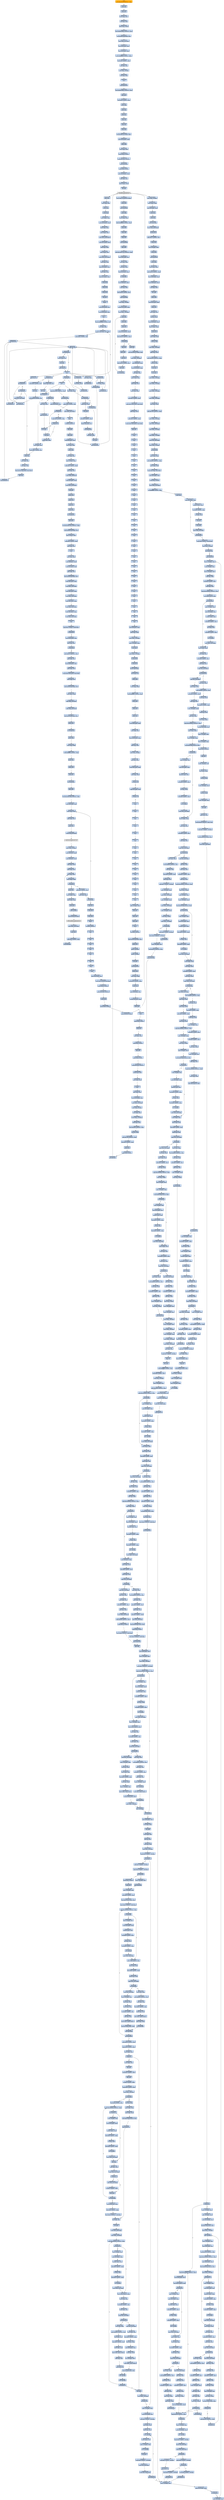 digraph G {
node[shape=rectangle,style=filled,fillcolor=lightsteelblue,color=lightsteelblue]
bgcolor="transparent"
a0x00401968movl_0x42f220UINT32_eax[label="start\nmovl $0x42f220<UINT32>, %eax",color="lightgrey",fillcolor="orange"];
a0x0040196dpushl_eax[label="0x0040196d\npushl %eax"];
a0x0040196epushl_fs_0[label="0x0040196e\npushl %fs:0"];
a0x00401975movl_esp_fs_0[label="0x00401975\nmovl %esp, %fs:0"];
a0x0040197cxorl_eax_eax[label="0x0040197c\nxorl %eax, %eax"];
a0x0040197emovl_ecx_eax_[label="0x0040197e\nmovl %ecx, (%eax)"];
a0x0042f220movl_0xf042dfa5UINT32_eax[label="0x0042f220\nmovl $0xf042dfa5<UINT32>, %eax"];
a0x0042f225leal_0x1000129eeax__ecx[label="0x0042f225\nleal 0x1000129e(%eax), %ecx"];
a0x0042f22bmovl_eax_0x1ecx_[label="0x0042f22b\nmovl %eax, 0x1(%ecx)"];
a0x0042f22emovl_0x4esp__edx[label="0x0042f22e\nmovl 0x4(%esp), %edx"];
a0x0042f232movl_0xcedx__edx[label="0x0042f232\nmovl 0xc(%edx), %edx"];
a0x0042f235movb_0xffffffe9UINT8_edx_[label="0x0042f235\nmovb $0xffffffe9<UINT8>, (%edx)"];
a0x0042f238addl_0x5UINT8_edx[label="0x0042f238\naddl $0x5<UINT8>, %edx"];
a0x0042f23bsubl_edx_ecx[label="0x0042f23b\nsubl %edx, %ecx"];
a0x0042f23dmovl_ecx__4edx_[label="0x0042f23d\nmovl %ecx, -4(%edx)"];
a0x0042f240xorl_eax_eax[label="0x0042f240\nxorl %eax, %eax"];
a0x0042f242ret[label="0x0042f242\nret"];
a0x0040197ejmp_0x0042f243[label="0x0040197e\njmp 0x0042f243"];
a0x0042f243movl_0xf042dfa5UINT32_eax[label="0x0042f243\nmovl $0xf042dfa5<UINT32>, %eax"];
a0x0042f248popl_fs_0[label="0x0042f248\npopl %fs:0"];
a0x0042f24faddl_0x4UINT8_esp[label="0x0042f24f\naddl $0x4<UINT8>, %esp"];
a0x0042f252pushl_ebp[label="0x0042f252\npushl %ebp"];
a0x0042f253pushl_ebx[label="0x0042f253\npushl %ebx"];
a0x0042f254pushl_ecx[label="0x0042f254\npushl %ecx"];
a0x0042f255pushl_edi[label="0x0042f255\npushl %edi"];
a0x0042f256pushl_esi[label="0x0042f256\npushl %esi"];
a0x0042f257pushl_edx[label="0x0042f257\npushl %edx"];
a0x0042f258leal_0x10001257eax__ebx[label="0x0042f258\nleal 0x10001257(%eax), %ebx"];
a0x0042f25emovl_0x18ebx__edx[label="0x0042f25e\nmovl 0x18(%ebx), %edx"];
a0x0042f261pushl_edx[label="0x0042f261\npushl %edx"];
a0x0042f262movl_eax_ebp[label="0x0042f262\nmovl %eax, %ebp"];
a0x0042f264pushl_0x40UINT8[label="0x0042f264\npushl $0x40<UINT8>"];
a0x0042f266pushl_0x1000UINT32[label="0x0042f266\npushl $0x1000<UINT32>"];
a0x0042f26bpushl_0x4ebx_[label="0x0042f26b\npushl 0x4(%ebx)"];
a0x0042f26epushl_0x0UINT8[label="0x0042f26e\npushl $0x0<UINT8>"];
a0x0042f270movl_0x10ebx__ecx[label="0x0042f270\nmovl 0x10(%ebx), %ecx"];
a0x0042f273addl_edx_ecx[label="0x0042f273\naddl %edx, %ecx"];
a0x0042f275movl_ecx__eax[label="0x0042f275\nmovl (%ecx), %eax"];
a0x0042f277call_eax[label="0x0042f277\ncall %eax"];
VirtualAlloc_kernel32_dll[label="VirtualAlloc@kernel32.dll",color="lightgrey",fillcolor="lightgrey"];
a0x0042f279popl_edx[label="0x0042f279\npopl %edx"];
a0x0042f27amovl_eax_edi[label="0x0042f27a\nmovl %eax, %edi"];
a0x0042f27cpushl_eax[label="0x0042f27c\npushl %eax"];
a0x0042f27dpushl_edx[label="0x0042f27d\npushl %edx"];
a0x0042f27emovl_ebx__esi[label="0x0042f27e\nmovl (%ebx), %esi"];
a0x0042f280movl_0x20ebx__eax[label="0x0042f280\nmovl 0x20(%ebx), %eax"];
a0x0042f283addl_edx_eax[label="0x0042f283\naddl %edx, %eax"];
a0x0042f285movl_eax__ecx[label="0x0042f285\nmovl (%eax), %ecx"];
a0x0042f287movl_ecx_0x20ebx_[label="0x0042f287\nmovl %ecx, 0x20(%ebx)"];
a0x0042f28amovl_0x1cebx__eax[label="0x0042f28a\nmovl 0x1c(%ebx), %eax"];
a0x0042f28daddl_edx_eax[label="0x0042f28d\naddl %edx, %eax"];
a0x0042f28fmovl_eax__ecx[label="0x0042f28f\nmovl (%eax), %ecx"];
a0x0042f291movl_ecx_0x1cebx_[label="0x0042f291\nmovl %ecx, 0x1c(%ebx)"];
a0x0042f294addl_edx_esi[label="0x0042f294\naddl %edx, %esi"];
a0x0042f296movl_0xcebx__ecx[label="0x0042f296\nmovl 0xc(%ebx), %ecx"];
a0x0042f299addl_edx_ecx[label="0x0042f299\naddl %edx, %ecx"];
a0x0042f29bleal_0x1cebx__eax[label="0x0042f29b\nleal 0x1c(%ebx), %eax"];
a0x0042f29epushl_eax[label="0x0042f29e\npushl %eax"];
a0x0042f29fpushl_edi[label="0x0042f29f\npushl %edi"];
a0x0042f2a0pushl_esi[label="0x0042f2a0\npushl %esi"];
a0x0042f2a1call_ecx[label="0x0042f2a1\ncall %ecx"];
a0x0042f14epusha_[label="0x0042f14e\npusha "];
a0x0042f14fmovl_0x24esp__esi[label="0x0042f14f\nmovl 0x24(%esp), %esi"];
a0x0042f153movl_0x28esp__edi[label="0x0042f153\nmovl 0x28(%esp), %edi"];
a0x0042f157cld_[label="0x0042f157\ncld "];
a0x0042f158movb_0xffffff80UINT8_dl[label="0x0042f158\nmovb $0xffffff80<UINT8>, %dl"];
a0x0042f15axorl_ebx_ebx[label="0x0042f15a\nxorl %ebx, %ebx"];
a0x0042f15cmovsb_ds_esi__es_edi_[label="0x0042f15c\nmovsb %ds:(%esi), %es:(%edi)"];
a0x0042f15dmovb_0x2UINT8_bl[label="0x0042f15d\nmovb $0x2<UINT8>, %bl"];
a0x0042f15fcall_0x0042f1d1[label="0x0042f15f\ncall 0x0042f1d1"];
a0x0042f1d1addb_dl_dl[label="0x0042f1d1\naddb %dl, %dl"];
a0x0042f1d3jne_0x0042f1da[label="0x0042f1d3\njne 0x0042f1da"];
a0x0042f1d5movb_esi__dl[label="0x0042f1d5\nmovb (%esi), %dl"];
a0x0042f1d7incl_esi[label="0x0042f1d7\nincl %esi"];
a0x0042f1d8adcb_dl_dl[label="0x0042f1d8\nadcb %dl, %dl"];
a0x0042f1daret[label="0x0042f1da\nret"];
a0x0042f164jae_0x0042f15c[label="0x0042f164\njae 0x0042f15c"];
a0x0042f166xorl_ecx_ecx[label="0x0042f166\nxorl %ecx, %ecx"];
a0x0042f168call_0x0042f1d1[label="0x0042f168\ncall 0x0042f1d1"];
a0x0042f16djae_0x0042f18b[label="0x0042f16d\njae 0x0042f18b"];
a0x0042f16fxorl_eax_eax[label="0x0042f16f\nxorl %eax, %eax"];
a0x0042f171call_0x0042f1d1[label="0x0042f171\ncall 0x0042f1d1"];
a0x0042f176jae_0x0042f19b[label="0x0042f176\njae 0x0042f19b"];
a0x0042f178movb_0x2UINT8_bl[label="0x0042f178\nmovb $0x2<UINT8>, %bl"];
a0x0042f17aincl_ecx[label="0x0042f17a\nincl %ecx"];
a0x0042f17bmovb_0x10UINT8_al[label="0x0042f17b\nmovb $0x10<UINT8>, %al"];
a0x0042f17dcall_0x0042f1d1[label="0x0042f17d\ncall 0x0042f1d1"];
a0x0042f182adcb_al_al[label="0x0042f182\nadcb %al, %al"];
a0x0042f184jae_0x0042f17d[label="0x0042f184\njae 0x0042f17d"];
a0x0042f186jne_0x0042f1c7[label="0x0042f186\njne 0x0042f1c7"];
a0x0042f188stosb_al_es_edi_[label="0x0042f188\nstosb %al, %es:(%edi)"];
a0x0042f189jmp_0x0042f15f[label="0x0042f189\njmp 0x0042f15f"];
a0x0042f18bcall_0x0042f1dd[label="0x0042f18b\ncall 0x0042f1dd"];
a0x0042f1ddincl_ecx[label="0x0042f1dd\nincl %ecx"];
a0x0042f1decall_0x0042f1d1[label="0x0042f1de\ncall 0x0042f1d1"];
a0x0042f1e3adcl_ecx_ecx[label="0x0042f1e3\nadcl %ecx, %ecx"];
a0x0042f1e5call_0x0042f1d1[label="0x0042f1e5\ncall 0x0042f1d1"];
a0x0042f1eajb_0x0042f1de[label="0x0042f1ea\njb 0x0042f1de"];
a0x0042f1ecret[label="0x0042f1ec\nret"];
a0x0042f190subl_ebx_ecx[label="0x0042f190\nsubl %ebx, %ecx"];
a0x0042f192jne_0x0042f1a4[label="0x0042f192\njne 0x0042f1a4"];
a0x0042f1a4xchgl_eax_ecx[label="0x0042f1a4\nxchgl %eax, %ecx"];
a0x0042f1a5decl_eax[label="0x0042f1a5\ndecl %eax"];
a0x0042f1a6shll_0x8UINT8_eax[label="0x0042f1a6\nshll $0x8<UINT8>, %eax"];
a0x0042f1a9lodsb_ds_esi__al[label="0x0042f1a9\nlodsb %ds:(%esi), %al"];
a0x0042f1aacall_0x0042f1db[label="0x0042f1aa\ncall 0x0042f1db"];
a0x0042f1dbxorl_ecx_ecx[label="0x0042f1db\nxorl %ecx, %ecx"];
a0x0042f1afcmpl_0x7d00UINT32_eax[label="0x0042f1af\ncmpl $0x7d00<UINT32>, %eax"];
a0x0042f1b4jae_0x0042f1c0[label="0x0042f1b4\njae 0x0042f1c0"];
a0x0042f1b6cmpb_0x5UINT8_ah[label="0x0042f1b6\ncmpb $0x5<UINT8>, %ah"];
a0x0042f1b9jae_0x0042f1c1[label="0x0042f1b9\njae 0x0042f1c1"];
a0x0042f1bbcmpl_0x7fUINT8_eax[label="0x0042f1bb\ncmpl $0x7f<UINT8>, %eax"];
a0x0042f1beja_0x0042f1c2[label="0x0042f1be\nja 0x0042f1c2"];
a0x0042f1c0incl_ecx[label="0x0042f1c0\nincl %ecx"];
a0x0042f1c1incl_ecx[label="0x0042f1c1\nincl %ecx"];
a0x0042f1c2xchgl_eax_ebp[label="0x0042f1c2\nxchgl %eax, %ebp"];
a0x0042f1c3movl_ebp_eax[label="0x0042f1c3\nmovl %ebp, %eax"];
a0x0042f1c5movb_0x1UINT8_bl[label="0x0042f1c5\nmovb $0x1<UINT8>, %bl"];
a0x0042f1c7pushl_esi[label="0x0042f1c7\npushl %esi"];
a0x0042f1c8movl_edi_esi[label="0x0042f1c8\nmovl %edi, %esi"];
a0x0042f1casubl_eax_esi[label="0x0042f1ca\nsubl %eax, %esi"];
a0x0042f1ccrepz_movsb_ds_esi__es_edi_[label="0x0042f1cc\nrepz movsb %ds:(%esi), %es:(%edi)"];
a0x0042f1cepopl_esi[label="0x0042f1ce\npopl %esi"];
a0x0042f1cfjmp_0x0042f15f[label="0x0042f1cf\njmp 0x0042f15f"];
a0x0042f19blodsb_ds_esi__al[label="0x0042f19b\nlodsb %ds:(%esi), %al"];
a0x0042f19cshrl_eax[label="0x0042f19c\nshrl %eax"];
a0x0042f19eje_0x0042f1ed[label="0x0042f19e\nje 0x0042f1ed"];
a0x0042f1a0adcl_ecx_ecx[label="0x0042f1a0\nadcl %ecx, %ecx"];
a0x0042f1a2jmp_0x0042f1c0[label="0x0042f1a2\njmp 0x0042f1c0"];
a0x0042f194call_0x0042f1db[label="0x0042f194\ncall 0x0042f1db"];
a0x0042f199jmp_0x0042f1c3[label="0x0042f199\njmp 0x0042f1c3"];
a0x0042f1edsubl_0x28esp__edi[label="0x0042f1ed\nsubl 0x28(%esp), %edi"];
a0x0042f1f1movl_edi_0x1cesp_[label="0x0042f1f1\nmovl %edi, 0x1c(%esp)"];
a0x0042f1f5popa_[label="0x0042f1f5\npopa "];
a0x0042f1f6ret_0xcUINT16[label="0x0042f1f6\nret $0xc<UINT16>"];
a0x0042f2a3popl_edx[label="0x0042f2a3\npopl %edx"];
a0x0042f2a4popl_eax[label="0x0042f2a4\npopl %eax"];
a0x0042f2a5addl_0x8ebx__eax[label="0x0042f2a5\naddl 0x8(%ebx), %eax"];
a0x0042f2a8movl_eax_edi[label="0x0042f2a8\nmovl %eax, %edi"];
a0x0042f2aapushl_edx[label="0x0042f2aa\npushl %edx"];
a0x0042f2abmovl_eax_esi[label="0x0042f2ab\nmovl %eax, %esi"];
a0x0042f2admovl__4esi__eax[label="0x0042f2ad\nmovl -4(%esi), %eax"];
a0x0042f2b0addl_0x4UINT8_eax[label="0x0042f2b0\naddl $0x4<UINT8>, %eax"];
a0x0042f2b3subl_eax_esi[label="0x0042f2b3\nsubl %eax, %esi"];
a0x0042f2b5movl_edx_0x8esi_[label="0x0042f2b5\nmovl %edx, 0x8(%esi)"];
a0x0042f2b8movl_0xcebx__ecx[label="0x0042f2b8\nmovl 0xc(%ebx), %ecx"];
a0x0042f2bbmovl_ecx_0x14esi_[label="0x0042f2bb\nmovl %ecx, 0x14(%esi)"];
a0x0042f2becall_edi[label="0x0042f2be\ncall %edi"];
a0x036c0914pushl_ebx[label="0x036c0914\npushl %ebx"];
a0x036c0915pushl_edi[label="0x036c0915\npushl %edi"];
a0x036c0916pushl_esi[label="0x036c0916\npushl %esi"];
a0x036c0917pushl_ebp[label="0x036c0917\npushl %ebp"];
a0x036c0918call_0x36c091d[label="0x036c0918\ncall 0x36c091d"];
a0x036c091dpopl_ebp[label="0x036c091d\npopl %ebp"];
a0x036c091esubl_0x1000134cUINT32_ebp[label="0x036c091e\nsubl $0x1000134c<UINT32>, %ebp"];
a0x036c0924leal_0x10001343ebp__esi[label="0x036c0924\nleal 0x10001343(%ebp), %esi"];
a0x036c092amovl__4esi__eax[label="0x036c092a\nmovl -4(%esi), %eax"];
a0x036c092daddl_0x4UINT8_eax[label="0x036c092d\naddl $0x4<UINT8>, %eax"];
a0x036c0930subl_eax_esi[label="0x036c0930\nsubl %eax, %esi"];
a0x036c0932cld_[label="0x036c0932\ncld "];
a0x036c0933movl_esi_ebx[label="0x036c0933\nmovl %esi, %ebx"];
a0x036c0935movl_0x8esi__edx[label="0x036c0935\nmovl 0x8(%esi), %edx"];
a0x036c0938movl_0x1cesi__esi[label="0x036c0938\nmovl 0x1c(%esi), %esi"];
a0x036c093baddl_edx_esi[label="0x036c093b\naddl %edx, %esi"];
a0x036c093dleal_0x10001f2febp__edi[label="0x036c093d\nleal 0x10001f2f(%ebp), %edi"];
a0x036c0943lodsl_ds_esi__eax[label="0x036c0943\nlodsl %ds:(%esi), %eax"];
a0x036c0944stosl_eax_es_edi_[label="0x036c0944\nstosl %eax, %es:(%edi)"];
a0x036c0945lodsl_ds_esi__eax[label="0x036c0945\nlodsl %ds:(%esi), %eax"];
a0x036c0946stosl_eax_es_edi_[label="0x036c0946\nstosl %eax, %es:(%edi)"];
a0x036c0947lodsl_ds_esi__eax[label="0x036c0947\nlodsl %ds:(%esi), %eax"];
a0x036c0948stosl_eax_es_edi_[label="0x036c0948\nstosl %eax, %es:(%edi)"];
a0x036c0949lodsl_ds_esi__eax[label="0x036c0949\nlodsl %ds:(%esi), %eax"];
a0x036c094astosl_eax_es_edi_[label="0x036c094a\nstosl %eax, %es:(%edi)"];
a0x036c094bnop_[label="0x036c094b\nnop "];
a0x036c094ccmpl_0x1UINT8_0x48ebx_[label="0x036c094c\ncmpl $0x1<UINT8>, 0x48(%ebx)"];
a0x036c0950je_0x36c0967[label="0x036c0950\nje 0x36c0967"];
a0x036c0952movl_0x44ebx__esi[label="0x036c0952\nmovl 0x44(%ebx), %esi"];
a0x036c0955testl_esi_esi[label="0x036c0955\ntestl %esi, %esi"];
a0x036c0957je_0x36c0967[label="0x036c0957\nje 0x36c0967"];
a0x036c0959movl_0x23UINT32_ecx[label="0x036c0959\nmovl $0x23<UINT32>, %ecx"];
a0x036c095eaddl_edx_esi[label="0x036c095e\naddl %edx, %esi"];
a0x036c0960movl_0x40ebx__edi[label="0x036c0960\nmovl 0x40(%ebx), %edi"];
a0x036c0963addl_edx_edi[label="0x036c0963\naddl %edx, %edi"];
a0x036c0965repz_movsb_ds_esi__es_edi_[label="0x036c0965\nrepz movsb %ds:(%esi), %es:(%edi)"];
a0x036c0967movl_ebx_esi[label="0x036c0967\nmovl %ebx, %esi"];
a0x036c0969leal_0x10001f1bebp__edi[label="0x036c0969\nleal 0x10001f1b(%ebp), %edi"];
a0x036c096faddl_ebp_edi_[label="0x036c096f\naddl %ebp, (%edi)"];
a0x036c0971addl_ebp_0x4edi_[label="0x036c0971\naddl %ebp, 0x4(%edi)"];
a0x036c0974addl_ebp_0x8edi_[label="0x036c0974\naddl %ebp, 0x8(%edi)"];
a0x036c0977leal_0x10001effebp__ecx[label="0x036c0977\nleal 0x10001eff(%ebp), %ecx"];
a0x036c097dpushl_ecx[label="0x036c097d\npushl %ecx"];
a0x036c097ecall_0x36c0ac9[label="0x036c097e\ncall 0x36c0ac9"];
a0x036c0ac9pushl_ebp[label="0x036c0ac9\npushl %ebp"];
a0x036c0acamovl_esp_ebp[label="0x036c0aca\nmovl %esp, %ebp"];
a0x036c0accaddl_0xfffffffcUINT8_esp[label="0x036c0acc\naddl $0xfffffffc<UINT8>, %esp"];
a0x036c0acfpushl_ebx[label="0x036c0acf\npushl %ebx"];
a0x036c0ad0pushl_edi[label="0x036c0ad0\npushl %edi"];
a0x036c0ad1pushl_esi[label="0x036c0ad1\npushl %esi"];
a0x036c0ad2call_0x36c0ad7[label="0x036c0ad2\ncall 0x36c0ad7"];
a0x036c0ad7popl_ebx[label="0x036c0ad7\npopl %ebx"];
a0x036c0ad8subl_0x10001506UINT32_ebx[label="0x036c0ad8\nsubl $0x10001506<UINT32>, %ebx"];
a0x036c0ademovl_0x8ebp__esi[label="0x036c0ade\nmovl 0x8(%ebp), %esi"];
a0x036c0ae1movl_esi__ecx[label="0x036c0ae1\nmovl (%esi), %ecx"];
a0x036c0ae3addl_ebx_ecx[label="0x036c0ae3\naddl %ebx, %ecx"];
a0x036c0ae5pushl_ecx[label="0x036c0ae5\npushl %ecx"];
a0x036c0ae6call_0x10001f2febx_[label="0x036c0ae6\ncall 0x10001f2f(%ebx)"];
LoadLibraryA_kernel32_dll[label="LoadLibraryA@kernel32.dll",color="lightgrey",fillcolor="lightgrey"];
a0x036c0aecmovl_eax__4ebp_[label="0x036c0aec\nmovl %eax, -4(%ebp)"];
a0x036c0aefmovl_0x4esi__edx[label="0x036c0aef\nmovl 0x4(%esi), %edx"];
a0x036c0af2movl_0x8esi__edi[label="0x036c0af2\nmovl 0x8(%esi), %edi"];
a0x036c0af5addl_ebx_edx[label="0x036c0af5\naddl %ebx, %edx"];
a0x036c0af7addl_ebx_edi[label="0x036c0af7\naddl %ebx, %edi"];
a0x036c0af9xorl_eax_eax[label="0x036c0af9\nxorl %eax, %eax"];
a0x036c0afbaddl_edx__eax[label="0x036c0afb\naddl (%edx), %eax"];
a0x036c0afdje_0x36c0b15[label="0x036c0afd\nje 0x36c0b15"];
a0x036c0affpushl_edx[label="0x036c0aff\npushl %edx"];
a0x036c0b00movl_edx__eax[label="0x036c0b00\nmovl (%edx), %eax"];
a0x036c0b02addl_ebx_eax[label="0x036c0b02\naddl %ebx, %eax"];
a0x036c0b04pushl_eax[label="0x036c0b04\npushl %eax"];
a0x036c0b05pushl__4ebp_[label="0x036c0b05\npushl -4(%ebp)"];
a0x036c0b08call_0x10001f33ebx_[label="0x036c0b08\ncall 0x10001f33(%ebx)"];
GetProcAddress_kernel32_dll[label="GetProcAddress@kernel32.dll",color="lightgrey",fillcolor="lightgrey"];
a0x036c0b0estosl_eax_es_edi_[label="0x036c0b0e\nstosl %eax, %es:(%edi)"];
a0x036c0b0fpopl_edx[label="0x036c0b0f\npopl %edx"];
a0x036c0b10addl_0x4UINT8_edx[label="0x036c0b10\naddl $0x4<UINT8>, %edx"];
a0x036c0b13jmp_0x36c0af9[label="0x036c0b13\njmp 0x36c0af9"];
a0x036c0b15addl_0xcUINT8_esi[label="0x036c0b15\naddl $0xc<UINT8>, %esi"];
a0x036c0b18addl_esi__eax[label="0x036c0b18\naddl (%esi), %eax"];
a0x036c0b1ajne_0x36c0ae1[label="0x036c0b1a\njne 0x36c0ae1"];
a0x036c0b1cpopl_esi[label="0x036c0b1c\npopl %esi"];
a0x036c0b1dpopl_edi[label="0x036c0b1d\npopl %edi"];
a0x036c0b1epopl_ebx[label="0x036c0b1e\npopl %ebx"];
a0x036c0b1fleave_[label="0x036c0b1f\nleave "];
a0x036c0b20ret_0x4UINT16[label="0x036c0b20\nret $0x4<UINT16>"];
a0x036c0983nop_[label="0x036c0983\nnop "];
a0x036c0984nop_[label="0x036c0984\nnop "];
a0x036c0985nop_[label="0x036c0985\nnop "];
a0x036c0986nop_[label="0x036c0986\nnop "];
a0x036c0987nop_[label="0x036c0987\nnop "];
a0x036c0988nop_[label="0x036c0988\nnop "];
a0x036c0989nop_[label="0x036c0989\nnop "];
a0x036c098anop_[label="0x036c098a\nnop "];
a0x036c098bmovl_0x2cesi__ecx[label="0x036c098b\nmovl 0x2c(%esi), %ecx"];
a0x036c098emovl_ecx_0x10001f2bebp_[label="0x036c098e\nmovl %ecx, 0x10001f2b(%ebp)"];
a0x036c0994pushl_0x40UINT8[label="0x036c0994\npushl $0x40<UINT8>"];
a0x036c0996pushl_0x1000UINT32[label="0x036c0996\npushl $0x1000<UINT32>"];
a0x036c099bpushl_ecx[label="0x036c099b\npushl %ecx"];
a0x036c099cpushl_0x0UINT8[label="0x036c099c\npushl $0x0<UINT8>"];
a0x036c099ecall_0x10001f37ebp_[label="0x036c099e\ncall 0x10001f37(%ebp)"];
a0x036c09a4movl_eax_0x10001f27ebp_[label="0x036c09a4\nmovl %eax, 0x10001f27(%ebp)"];
a0x036c09aapushl_esi[label="0x036c09aa\npushl %esi"];
a0x036c09abcall_0x36c0da6[label="0x036c09ab\ncall 0x36c0da6"];
a0x036c0da6pushl_ebp[label="0x036c0da6\npushl %ebp"];
a0x036c0da7movl_esp_ebp[label="0x036c0da7\nmovl %esp, %ebp"];
a0x036c0da9addl_0xffffffe8UINT8_esp[label="0x036c0da9\naddl $0xffffffe8<UINT8>, %esp"];
a0x036c0dacpushl_ebx[label="0x036c0dac\npushl %ebx"];
a0x036c0dadpushl_edi[label="0x036c0dad\npushl %edi"];
a0x036c0daepushl_esi[label="0x036c0dae\npushl %esi"];
a0x036c0dafcall_0x36c0db4[label="0x036c0daf\ncall 0x36c0db4"];
a0x036c0db4popl_ebx[label="0x036c0db4\npopl %ebx"];
a0x036c0db5subl_0x100017e3UINT32_ebx[label="0x036c0db5\nsubl $0x100017e3<UINT32>, %ebx"];
a0x036c0dbbmovl_0x8ebp__esi[label="0x036c0dbb\nmovl 0x8(%ebp), %esi"];
a0x036c0dbexorl_eax_eax[label="0x036c0dbe\nxorl %eax, %eax"];
a0x036c0dc0xorl_ecx_ecx[label="0x036c0dc0\nxorl %ecx, %ecx"];
a0x036c0dc2addl_0x3cesi__ecx[label="0x036c0dc2\naddl 0x3c(%esi), %ecx"];
a0x036c0dc5je_0x36c0dd1[label="0x036c0dc5\nje 0x36c0dd1"];
a0x036c0dc7movl_0x8esi__edx[label="0x036c0dc7\nmovl 0x8(%esi), %edx"];
a0x036c0dcamovl_esi_edi[label="0x036c0dca\nmovl %esi, %edi"];
a0x036c0dccaddl_0x50UINT8_esi[label="0x036c0dcc\naddl $0x50<UINT8>, %esi"];
a0x036c0dcfjmp_0x36c0dd8[label="0x036c0dcf\njmp 0x36c0dd8"];
a0x036c0dd8movl_eax__4ebp_[label="0x036c0dd8\nmovl %eax, -4(%ebp)"];
a0x036c0ddbmovzwl_0x2edi__eax[label="0x036c0ddb\nmovzwl 0x2(%edi), %eax"];
a0x036c0ddfmovl_eax__16ebp_[label="0x036c0ddf\nmovl %eax, -16(%ebp)"];
a0x036c0de2pushl_ecx[label="0x036c0de2\npushl %ecx"];
a0x036c0de3pushl_edx[label="0x036c0de3\npushl %edx"];
a0x036c0de4pushl_esi[label="0x036c0de4\npushl %esi"];
a0x036c0de5movzwl_0x10esi__eax[label="0x036c0de5\nmovzwl 0x10(%esi), %eax"];
a0x036c0de9testl_0x10UINT32_eax[label="0x036c0de9\ntestl $0x10<UINT32>, %eax"];
a0x036c0deeje_0x36c0eca[label="0x036c0dee\nje 0x36c0eca"];
a0x036c0ecapopl_esi[label="0x036c0eca\npopl %esi"];
a0x036c0ecbpopl_edx[label="0x036c0ecb\npopl %edx"];
a0x036c0eccpopl_ecx[label="0x036c0ecc\npopl %ecx"];
a0x036c0ecdaddl_0x1cUINT8_esi[label="0x036c0ecd\naddl $0x1c<UINT8>, %esi"];
a0x036c0ed0decl_ecx[label="0x036c0ed0\ndecl %ecx"];
a0x036c0ed1jne_0x36c0de2[label="0x036c0ed1\njne 0x36c0de2"];
a0x036c0df4pushl_esi[label="0x036c0df4\npushl %esi"];
a0x036c0df5movl_0x10001f27ebx__edi[label="0x036c0df5\nmovl 0x10001f27(%ebx), %edi"];
a0x036c0dfbmovl_edi__20ebp_[label="0x036c0dfb\nmovl %edi, -20(%ebp)"];
a0x036c0dfemovl_0x8esi__ecx[label="0x036c0dfe\nmovl 0x8(%esi), %ecx"];
a0x036c0e01movl_0x14esi__eax[label="0x036c0e01\nmovl 0x14(%esi), %eax"];
a0x036c0e04subl_eax_ecx[label="0x036c0e04\nsubl %eax, %ecx"];
a0x036c0e06movl_esi__esi[label="0x036c0e06\nmovl (%esi), %esi"];
a0x036c0e08addl_edx_esi[label="0x036c0e08\naddl %edx, %esi"];
a0x036c0e0amovl_ecx_eax[label="0x036c0e0a\nmovl %ecx, %eax"];
a0x036c0e0csarl_0x2UINT8_ecx[label="0x036c0e0c\nsarl $0x2<UINT8>, %ecx"];
a0x036c0e0frepz_movsl_ds_esi__es_edi_[label="0x036c0e0f\nrepz movsl %ds:(%esi), %es:(%edi)"];
a0x036c0e11addl_eax_ecx[label="0x036c0e11\naddl %eax, %ecx"];
a0x036c0e13andl_0x3UINT8_ecx[label="0x036c0e13\nandl $0x3<UINT8>, %ecx"];
a0x036c0e16repz_movsb_ds_esi__es_edi_[label="0x036c0e16\nrepz movsb %ds:(%esi), %es:(%edi)"];
a0x036c0e18popl_esi[label="0x036c0e18\npopl %esi"];
a0x036c0e19nop_[label="0x036c0e19\nnop "];
a0x036c0e1anop_[label="0x036c0e1a\nnop "];
a0x036c0e1bnop_[label="0x036c0e1b\nnop "];
a0x036c0e1cnop_[label="0x036c0e1c\nnop "];
a0x036c0e1dnop_[label="0x036c0e1d\nnop "];
a0x036c0e1enop_[label="0x036c0e1e\nnop "];
a0x036c0e1fnop_[label="0x036c0e1f\nnop "];
a0x036c0e20nop_[label="0x036c0e20\nnop "];
a0x036c0e21nop_[label="0x036c0e21\nnop "];
a0x036c0e22nop_[label="0x036c0e22\nnop "];
a0x036c0e23nop_[label="0x036c0e23\nnop "];
a0x036c0e24nop_[label="0x036c0e24\nnop "];
a0x036c0e25nop_[label="0x036c0e25\nnop "];
a0x036c0e26nop_[label="0x036c0e26\nnop "];
a0x036c0e27nop_[label="0x036c0e27\nnop "];
a0x036c0e28nop_[label="0x036c0e28\nnop "];
a0x036c0e29nop_[label="0x036c0e29\nnop "];
a0x036c0e2anop_[label="0x036c0e2a\nnop "];
a0x036c0e2bnop_[label="0x036c0e2b\nnop "];
a0x036c0e2cnop_[label="0x036c0e2c\nnop "];
a0x036c0e2dnop_[label="0x036c0e2d\nnop "];
a0x036c0e2enop_[label="0x036c0e2e\nnop "];
a0x036c0e2fnop_[label="0x036c0e2f\nnop "];
a0x036c0e30nop_[label="0x036c0e30\nnop "];
a0x036c0e31nop_[label="0x036c0e31\nnop "];
a0x036c0e32nop_[label="0x036c0e32\nnop "];
a0x036c0e33nop_[label="0x036c0e33\nnop "];
a0x036c0e34nop_[label="0x036c0e34\nnop "];
a0x036c0e35nop_[label="0x036c0e35\nnop "];
a0x036c0e36nop_[label="0x036c0e36\nnop "];
a0x036c0e37nop_[label="0x036c0e37\nnop "];
a0x036c0e38nop_[label="0x036c0e38\nnop "];
a0x036c0e39nop_[label="0x036c0e39\nnop "];
a0x036c0e3anop_[label="0x036c0e3a\nnop "];
a0x036c0e3bnop_[label="0x036c0e3b\nnop "];
a0x036c0e3cnop_[label="0x036c0e3c\nnop "];
a0x036c0e3dnop_[label="0x036c0e3d\nnop "];
a0x036c0e3enop_[label="0x036c0e3e\nnop "];
a0x036c0e3fmovl_0x4esi__eax[label="0x036c0e3f\nmovl 0x4(%esi), %eax"];
a0x036c0e42addl_edx_eax[label="0x036c0e42\naddl %edx, %eax"];
a0x036c0e44movl_eax__24ebp_[label="0x036c0e44\nmovl %eax, -24(%ebp)"];
a0x036c0e47movl__16ebp__eax[label="0x036c0e47\nmovl -16(%ebp), %eax"];
a0x036c0e4adecl_eax[label="0x036c0e4a\ndecl %eax"];
a0x036c0e4bmovl_eax__12ebp_[label="0x036c0e4b\nmovl %eax, -12(%ebp)"];
a0x036c0e4epushl_edx[label="0x036c0e4e\npushl %edx"];
a0x036c0e4fpushl_eax[label="0x036c0e4f\npushl %eax"];
a0x036c0e50pushl_0x8ebp_[label="0x036c0e50\npushl 0x8(%ebp)"];
a0x036c0e53call_0x36c11a3[label="0x036c0e53\ncall 0x36c11a3"];
a0x036c11a3pushl_ebp[label="0x036c11a3\npushl %ebp"];
a0x036c11a4movl_esp_ebp[label="0x036c11a4\nmovl %esp, %ebp"];
a0x036c11a6addl_0xfffffffcUINT8_esp[label="0x036c11a6\naddl $0xfffffffc<UINT8>, %esp"];
a0x036c11a9pushl_ebx[label="0x036c11a9\npushl %ebx"];
a0x036c11aapushl_edi[label="0x036c11aa\npushl %edi"];
a0x036c11abpushl_esi[label="0x036c11ab\npushl %esi"];
a0x036c11acmovl_0x8ebp__ebx[label="0x036c11ac\nmovl 0x8(%ebp), %ebx"];
a0x036c11afmovl_ebx_esi[label="0x036c11af\nmovl %ebx, %esi"];
a0x036c11b1movl_0x30ebx__ecx[label="0x036c11b1\nmovl 0x30(%ebx), %ecx"];
a0x036c11b4subl_ecx_esi[label="0x036c11b4\nsubl %ecx, %esi"];
a0x036c11b6movl_esi__4ebp_[label="0x036c11b6\nmovl %esi, -4(%ebp)"];
a0x036c11b9xorl_ecx_ecx[label="0x036c11b9\nxorl %ecx, %ecx"];
a0x036c11bblodsl_ds_esi__eax[label="0x036c11bb\nlodsl %ds:(%esi), %eax"];
a0x036c11bctestl_eax_eax[label="0x036c11bc\ntestl %eax, %eax"];
a0x036c11beje_0x36c11dc[label="0x036c11be\nje 0x36c11dc"];
a0x036c11c0cmpl_0xcebp__ecx[label="0x036c11c0\ncmpl 0xc(%ebp), %ecx"];
a0x036c11c3je_0x36c11c8[label="0x036c11c3\nje 0x36c11c8"];
a0x036c11c8nop_[label="0x036c11c8\nnop "];
a0x036c11c9nop_[label="0x036c11c9\nnop "];
a0x036c11canop_[label="0x036c11ca\nnop "];
a0x036c11cbnop_[label="0x036c11cb\nnop "];
a0x036c11ccnop_[label="0x036c11cc\nnop "];
a0x036c11cdnop_[label="0x036c11cd\nnop "];
a0x036c11cenop_[label="0x036c11ce\nnop "];
a0x036c11cfnop_[label="0x036c11cf\nnop "];
a0x036c11d0nop_[label="0x036c11d0\nnop "];
a0x036c11d1nop_[label="0x036c11d1\nnop "];
a0x036c11d2nop_[label="0x036c11d2\nnop "];
a0x036c11d3nop_[label="0x036c11d3\nnop "];
a0x036c11d4nop_[label="0x036c11d4\nnop "];
a0x036c11d5nop_[label="0x036c11d5\nnop "];
a0x036c11d6nop_[label="0x036c11d6\nnop "];
a0x036c11d7nop_[label="0x036c11d7\nnop "];
a0x036c11d8nop_[label="0x036c11d8\nnop "];
a0x036c11d9addl__4ebp__eax[label="0x036c11d9\naddl -4(%ebp), %eax"];
a0x036c11dcpopl_esi[label="0x036c11dc\npopl %esi"];
a0x036c11ddpopl_edi[label="0x036c11dd\npopl %edi"];
a0x036c11depopl_ebx[label="0x036c11de\npopl %ebx"];
a0x036c11dfleave_[label="0x036c11df\nleave "];
a0x036c11e0ret_0x8UINT16[label="0x036c11e0\nret $0x8<UINT16>"];
a0x036c0e58leal_0x10001f2febx__ecx[label="0x036c0e58\nleal 0x10001f2f(%ebx), %ecx"];
a0x036c0e5epushl_ecx[label="0x036c0e5e\npushl %ecx"];
a0x036c0e5fpushl__24ebp_[label="0x036c0e5f\npushl -24(%ebp)"];
a0x036c0e62pushl__20ebp_[label="0x036c0e62\npushl -20(%ebp)"];
a0x036c0e65call_eax[label="0x036c0e65\ncall %eax"];
a0x036c0008jmp_0x36c07ea[label="0x036c0008\njmp 0x36c07ea"];
a0x036c07eapushl_ebp[label="0x036c07ea\npushl %ebp"];
a0x036c07ebmovl_esp_ebp[label="0x036c07eb\nmovl %esp, %ebp"];
a0x036c07edsubl_0x10UINT8_esp[label="0x036c07ed\nsubl $0x10<UINT8>, %esp"];
a0x036c07f0pushl_esi[label="0x036c07f0\npushl %esi"];
a0x036c07f1movl_0x8ebp__esi[label="0x036c07f1\nmovl 0x8(%ebp), %esi"];
a0x036c07f4movzbl_0x4esi__eax[label="0x036c07f4\nmovzbl 0x4(%esi), %eax"];
a0x036c07f8pushl_edi[label="0x036c07f8\npushl %edi"];
a0x036c07f9cltd_[label="0x036c07f9\ncltd "];
a0x036c07fapushl_0x9UINT8[label="0x036c07fa\npushl $0x9<UINT8>"];
a0x036c07fcpopl_ecx[label="0x036c07fc\npopl %ecx"];
a0x036c07fdidivl_ecx_eax[label="0x036c07fd\nidivl %ecx, %eax"];
a0x036c07ffpushl_0x5UINT8[label="0x036c07ff\npushl $0x5<UINT8>"];
a0x036c0801popl_edi[label="0x036c0801\npopl %edi"];
a0x036c0802pushl_0x4UINT8[label="0x036c0802\npushl $0x4<UINT8>"];
a0x036c0804pushl_0x1000UINT32[label="0x036c0804\npushl $0x1000<UINT32>"];
a0x036c0809movzbl_al_eax[label="0x036c0809\nmovzbl %al, %eax"];
a0x036c080cmovl_edx_ecx[label="0x036c080c\nmovl %edx, %ecx"];
a0x036c080ecltd_[label="0x036c080e\ncltd "];
a0x036c080fidivl_edi_eax[label="0x036c080f\nidivl %edi, %eax"];
a0x036c0811movl_0x10ebp__edi[label="0x036c0811\nmovl 0x10(%ebp), %edi"];
a0x036c0814movl_ecx__16ebp_[label="0x036c0814\nmovl %ecx, -16(%ebp)"];
a0x036c0817movl_eax__8ebp_[label="0x036c0817\nmovl %eax, -8(%ebp)"];
a0x036c081amovl_edx_eax[label="0x036c081a\nmovl %edx, %eax"];
a0x036c081cmovl_eax__12ebp_[label="0x036c081c\nmovl %eax, -12(%ebp)"];
a0x036c081faddl_eax_ecx[label="0x036c081f\naddl %eax, %ecx"];
a0x036c0821movl_0x300UINT32_eax[label="0x036c0821\nmovl $0x300<UINT32>, %eax"];
a0x036c0826shll_cl_eax[label="0x036c0826\nshll %cl, %eax"];
a0x036c0828addl_0x736UINT32_eax[label="0x036c0828\naddl $0x736<UINT32>, %eax"];
a0x036c082dshll_0x4UINT8_eax[label="0x036c082d\nshll $0x4<UINT8>, %eax"];
a0x036c0830pushl_eax[label="0x036c0830\npushl %eax"];
a0x036c0831pushl_0x0UINT8[label="0x036c0831\npushl $0x0<UINT8>"];
a0x036c0833call_0x8edi_[label="0x036c0833\ncall 0x8(%edi)"];
a0x036c0836movl_eax__4ebp_[label="0x036c0836\nmovl %eax, -4(%ebp)"];
a0x036c0839movl_esi__eax[label="0x036c0839\nmovl (%esi), %eax"];
a0x036c083bleal_0x8ebp__ecx[label="0x036c083b\nleal 0x8(%ebp), %ecx"];
a0x036c083epushl_ecx[label="0x036c083e\npushl %ecx"];
a0x036c083fpushl_eax[label="0x036c083f\npushl %eax"];
a0x036c0840pushl_0xcebp_[label="0x036c0840\npushl 0xc(%ebp)"];
a0x036c0843movl_eax_0x8ebp_[label="0x036c0843\nmovl %eax, 0x8(%ebp)"];
a0x036c0846pushl_eax[label="0x036c0846\npushl %eax"];
a0x036c0847addl_0x11UINT8_esi[label="0x036c0847\naddl $0x11<UINT8>, %esi"];
a0x036c084apushl_esi[label="0x036c084a\npushl %esi"];
a0x036c084bleal__16ebp__eax[label="0x036c084b\nleal -16(%ebp), %eax"];
a0x036c084epushl_eax[label="0x036c084e\npushl %eax"];
a0x036c084fcall_0x36c000d[label="0x036c084f\ncall 0x36c000d"];
a0x036c000dpushl_ebp[label="0x036c000d\npushl %ebp"];
a0x036c000emovl_esp_ebp[label="0x036c000e\nmovl %esp, %ebp"];
a0x036c0010subl_0x34UINT8_esp[label="0x036c0010\nsubl $0x34<UINT8>, %esp"];
a0x036c0013movl_0x8ebp__eax[label="0x036c0013\nmovl 0x8(%ebp), %eax"];
a0x036c0016movl_0x8eax__ecx[label="0x036c0016\nmovl 0x8(%eax), %ecx"];
a0x036c0019xorl_edx_edx[label="0x036c0019\nxorl %edx, %edx"];
a0x036c001bincl_edx[label="0x036c001b\nincl %edx"];
a0x036c001cpushl_ebx[label="0x036c001c\npushl %ebx"];
a0x036c001dmovl_0xceax__ebx[label="0x036c001d\nmovl 0xc(%eax), %ebx"];
a0x036c0020pushl_esi[label="0x036c0020\npushl %esi"];
a0x036c0021movl_edx_esi[label="0x036c0021\nmovl %edx, %esi"];
a0x036c0023shll_cl_esi[label="0x036c0023\nshll %cl, %esi"];
a0x036c0025movl_0x4eax__ecx[label="0x036c0025\nmovl 0x4(%eax), %ecx"];
a0x036c0028movl_eax__eax[label="0x036c0028\nmovl (%eax), %eax"];
a0x036c002apushl_edi[label="0x036c002a\npushl %edi"];
a0x036c002bmovl_edx_edi[label="0x036c002b\nmovl %edx, %edi"];
a0x036c002dshll_cl_edi[label="0x036c002d\nshll %cl, %edi"];
a0x036c002fmovl_eax__44ebp_[label="0x036c002f\nmovl %eax, -44(%ebp)"];
a0x036c0032addl_eax_ecx[label="0x036c0032\naddl %eax, %ecx"];
a0x036c0034movl_0x300UINT32_eax[label="0x036c0034\nmovl $0x300<UINT32>, %eax"];
a0x036c0039shll_cl_eax[label="0x036c0039\nshll %cl, %eax"];
a0x036c003bdecl_esi[label="0x036c003b\ndecl %esi"];
a0x036c003cdecl_edi[label="0x036c003c\ndecl %edi"];
a0x036c003dmovl_edx__24ebp_[label="0x036c003d\nmovl %edx, -24(%ebp)"];
a0x036c0040movl_edx__32ebp_[label="0x036c0040\nmovl %edx, -32(%ebp)"];
a0x036c0043movl_edx__28ebp_[label="0x036c0043\nmovl %edx, -28(%ebp)"];
a0x036c0046movl_edx__36ebp_[label="0x036c0046\nmovl %edx, -36(%ebp)"];
a0x036c0049xorl_edx_edx[label="0x036c0049\nxorl %edx, %edx"];
a0x036c004baddl_0x736UINT32_eax[label="0x036c004b\naddl $0x736<UINT32>, %eax"];
a0x036c0050movl_ebx__20ebp_[label="0x036c0050\nmovl %ebx, -20(%ebp)"];
a0x036c0053movl_esi__48ebp_[label="0x036c0053\nmovl %esi, -48(%ebp)"];
a0x036c0056movl_edi__52ebp_[label="0x036c0056\nmovl %edi, -52(%ebp)"];
a0x036c0059movl_edx__12ebp_[label="0x036c0059\nmovl %edx, -12(%ebp)"];
a0x036c005cmovb_dl_0xbebp_[label="0x036c005c\nmovb %dl, 0xb(%ebp)"];
a0x036c005fmovl_edx__8ebp_[label="0x036c005f\nmovl %edx, -8(%ebp)"];
a0x036c0062je_0x36c006f[label="0x036c0062\nje 0x36c006f"];
a0x036c0064movl_eax_ecx[label="0x036c0064\nmovl %eax, %ecx"];
a0x036c0066movl_0x400UINT32_eax[label="0x036c0066\nmovl $0x400<UINT32>, %eax"];
a0x036c006bmovl_ebx_edi[label="0x036c006b\nmovl %ebx, %edi"];
a0x036c006drepz_stosl_eax_es_edi_[label="0x036c006d\nrepz stosl %eax, %es:(%edi)"];
a0x036c006fmovl_0xcebp__ecx[label="0x036c006f\nmovl 0xc(%ebp), %ecx"];
a0x036c0072pushl_0x5UINT8[label="0x036c0072\npushl $0x5<UINT8>"];
a0x036c0074movl_edx_0xcebp_[label="0x036c0074\nmovl %edx, 0xc(%ebp)"];
a0x036c0077orl_0xffffffffUINT8_eax[label="0x036c0077\norl $0xffffffff<UINT8>, %eax"];
a0x036c007apopl_edx[label="0x036c007a\npopl %edx"];
a0x036c007bmovl_0xcebp__edi[label="0x036c007b\nmovl 0xc(%ebp), %edi"];
a0x036c007emovzbl_ecx__ebx[label="0x036c007e\nmovzbl (%ecx), %ebx"];
a0x036c0081shll_0x8UINT8_edi[label="0x036c0081\nshll $0x8<UINT8>, %edi"];
a0x036c0084orl_ebx_edi[label="0x036c0084\norl %ebx, %edi"];
a0x036c0086incl_ecx[label="0x036c0086\nincl %ecx"];
a0x036c0087decl_edx[label="0x036c0087\ndecl %edx"];
a0x036c0088movl_edi_0xcebp_[label="0x036c0088\nmovl %edi, 0xc(%ebp)"];
a0x036c008bjne_0x36c007b[label="0x036c008b\njne 0x36c007b"];
a0x036c008dcmpl_0x0UINT8_0x18ebp_[label="0x036c008d\ncmpl $0x0<UINT8>, 0x18(%ebp)"];
a0x036c0091movl_ecx__4ebp_[label="0x036c0091\nmovl %ecx, -4(%ebp)"];
a0x036c0094jbe_0x36c07d9[label="0x036c0094\njbe 0x36c07d9"];
a0x036c009ajmp_0x36c009f[label="0x036c009a\njmp 0x36c009f"];
a0x036c009fmovl__12ebp__ebx[label="0x036c009f\nmovl -12(%ebp), %ebx"];
a0x036c00a2movl__8ebp__ecx[label="0x036c00a2\nmovl -8(%ebp), %ecx"];
a0x036c00a5movl__20ebp__edx[label="0x036c00a5\nmovl -20(%ebp), %edx"];
a0x036c00a8andl_esi_ebx[label="0x036c00a8\nandl %esi, %ebx"];
a0x036c00aashll_0x4UINT8_ecx[label="0x036c00aa\nshll $0x4<UINT8>, %ecx"];
a0x036c00adaddl_ebx_ecx[label="0x036c00ad\naddl %ebx, %ecx"];
a0x036c00afcmpl_0x1000000UINT32_eax[label="0x036c00af\ncmpl $0x1000000<UINT32>, %eax"];
a0x036c00b4leal_edxecx4__edi[label="0x036c00b4\nleal (%edx,%ecx,4), %edi"];
a0x036c00b7jae_0x36c00d0[label="0x036c00b7\njae 0x36c00d0"];
a0x036c00d0movl_edi__ecx[label="0x036c00d0\nmovl (%edi), %ecx"];
a0x036c00d2movl_eax_esi[label="0x036c00d2\nmovl %eax, %esi"];
a0x036c00d4shrl_0xbUINT8_esi[label="0x036c00d4\nshrl $0xb<UINT8>, %esi"];
a0x036c00d7imull_ecx_esi[label="0x036c00d7\nimull %ecx, %esi"];
a0x036c00dacmpl_esi_0xcebp_[label="0x036c00da\ncmpl %esi, 0xc(%ebp)"];
a0x036c00ddjae_0x36c0262[label="0x036c00dd\njae 0x36c0262"];
a0x036c00e3movl_esi_eax[label="0x036c00e3\nmovl %esi, %eax"];
a0x036c00e5movl_0x800UINT32_esi[label="0x036c00e5\nmovl $0x800<UINT32>, %esi"];
a0x036c00easubl_ecx_esi[label="0x036c00ea\nsubl %ecx, %esi"];
a0x036c00ecshrl_0x5UINT8_esi[label="0x036c00ec\nshrl $0x5<UINT8>, %esi"];
a0x036c00efaddl_ecx_esi[label="0x036c00ef\naddl %ecx, %esi"];
a0x036c00f1movl_esi_edi_[label="0x036c00f1\nmovl %esi, (%edi)"];
a0x036c00f3movzbl_0xbebp__esi[label="0x036c00f3\nmovzbl 0xb(%ebp), %esi"];
a0x036c00f7movl__12ebp__edi[label="0x036c00f7\nmovl -12(%ebp), %edi"];
a0x036c00faandl__52ebp__edi[label="0x036c00fa\nandl -52(%ebp), %edi"];
a0x036c00fdpushl_0x8UINT8[label="0x036c00fd\npushl $0x8<UINT8>"];
a0x036c00ffpopl_ecx[label="0x036c00ff\npopl %ecx"];
a0x036c0100subb__44ebp__cl[label="0x036c0100\nsubb -44(%ebp), %cl"];
a0x036c0103xorl_edx_edx[label="0x036c0103\nxorl %edx, %edx"];
a0x036c0105shrl_cl_esi[label="0x036c0105\nshrl %cl, %esi"];
a0x036c0107movl__44ebp__ecx[label="0x036c0107\nmovl -44(%ebp), %ecx"];
a0x036c010ashll_cl_edi[label="0x036c010a\nshll %cl, %edi"];
a0x036c010cmovl__20ebp__ecx[label="0x036c010c\nmovl -20(%ebp), %ecx"];
a0x036c010fincl_edx[label="0x036c010f\nincl %edx"];
a0x036c0110addl_edi_esi[label="0x036c0110\naddl %edi, %esi"];
a0x036c0112imull_0xc00UINT32_esi_esi[label="0x036c0112\nimull $0xc00<UINT32>, %esi, %esi"];
a0x036c0118cmpl_0x7UINT8__8ebp_[label="0x036c0118\ncmpl $0x7<UINT8>, -8(%ebp)"];
a0x036c011cleal_0x1cd8esiecx__ecx[label="0x036c011c\nleal 0x1cd8(%esi,%ecx), %ecx"];
a0x036c0123movl_ecx_0x8ebp_[label="0x036c0123\nmovl %ecx, 0x8(%ebp)"];
a0x036c0126jl_0x36c01cb[label="0x036c0126\njl 0x36c01cb"];
a0x036c01cbcmpl_0x1000000UINT32_eax[label="0x036c01cb\ncmpl $0x1000000<UINT32>, %eax"];
a0x036c01d0movl_0x8ebp__ecx[label="0x036c01d0\nmovl 0x8(%ebp), %ecx"];
a0x036c01d3leal_ecxedx4__edi[label="0x036c01d3\nleal (%ecx,%edx,4), %edi"];
a0x036c01d6jae_0x36c01ef[label="0x036c01d6\njae 0x36c01ef"];
a0x036c01efmovl_edi__ecx[label="0x036c01ef\nmovl (%edi), %ecx"];
a0x036c01f1movl_eax_esi[label="0x036c01f1\nmovl %eax, %esi"];
a0x036c01f3shrl_0xbUINT8_esi[label="0x036c01f3\nshrl $0xb<UINT8>, %esi"];
a0x036c01f6imull_ecx_esi[label="0x036c01f6\nimull %ecx, %esi"];
a0x036c01f9cmpl_esi_0xcebp_[label="0x036c01f9\ncmpl %esi, 0xc(%ebp)"];
a0x036c01fcjae_0x36c0212[label="0x036c01fc\njae 0x36c0212"];
a0x036c01femovl_esi_eax[label="0x036c01fe\nmovl %esi, %eax"];
a0x036c0200movl_0x800UINT32_esi[label="0x036c0200\nmovl $0x800<UINT32>, %esi"];
a0x036c0205subl_ecx_esi[label="0x036c0205\nsubl %ecx, %esi"];
a0x036c0207shrl_0x5UINT8_esi[label="0x036c0207\nshrl $0x5<UINT8>, %esi"];
a0x036c020aaddl_ecx_esi[label="0x036c020a\naddl %ecx, %esi"];
a0x036c020cmovl_esi_edi_[label="0x036c020c\nmovl %esi, (%edi)"];
a0x036c020eaddl_edx_edx[label="0x036c020e\naddl %edx, %edx"];
a0x036c0210jmp_0x36c0224[label="0x036c0210\njmp 0x36c0224"];
a0x036c0224cmpl_0x100UINT32_edx[label="0x036c0224\ncmpl $0x100<UINT32>, %edx"];
a0x036c022ajl_0x36c01cb[label="0x036c022a\njl 0x36c01cb"];
a0x036c01d8movl__4ebp__esi[label="0x036c01d8\nmovl -4(%ebp), %esi"];
a0x036c01dbmovl_0xcebp__ecx[label="0x036c01db\nmovl 0xc(%ebp), %ecx"];
a0x036c01demovzbl_esi__esi[label="0x036c01de\nmovzbl (%esi), %esi"];
a0x036c01e1shll_0x8UINT8_ecx[label="0x036c01e1\nshll $0x8<UINT8>, %ecx"];
a0x036c01e4orl_esi_ecx[label="0x036c01e4\norl %esi, %ecx"];
a0x036c01e6shll_0x8UINT8_eax[label="0x036c01e6\nshll $0x8<UINT8>, %eax"];
a0x036c01e9incl__4ebp_[label="0x036c01e9\nincl -4(%ebp)"];
a0x036c01ecmovl_ecx_0xcebp_[label="0x036c01ec\nmovl %ecx, 0xc(%ebp)"];
a0x036c022cmovl__12ebp__esi[label="0x036c022c\nmovl -12(%ebp), %esi"];
a0x036c022fmovl_0x14ebp__ecx[label="0x036c022f\nmovl 0x14(%ebp), %ecx"];
a0x036c0232incl__12ebp_[label="0x036c0232\nincl -12(%ebp)"];
a0x036c0235cmpl_0x4UINT8__8ebp_[label="0x036c0235\ncmpl $0x4<UINT8>, -8(%ebp)"];
a0x036c0239movb_dl_0xbebp_[label="0x036c0239\nmovb %dl, 0xb(%ebp)"];
a0x036c023cmovb_dl_esiecx_[label="0x036c023c\nmovb %dl, (%esi,%ecx)"];
a0x036c023fjnl_0x36c024a[label="0x036c023f\njnl 0x36c024a"];
a0x036c0241andl_0x0UINT8__8ebp_[label="0x036c0241\nandl $0x0<UINT8>, -8(%ebp)"];
a0x036c0245jmp_0x36c07cd[label="0x036c0245\njmp 0x36c07cd"];
a0x036c07cdmovl__12ebp__ecx[label="0x036c07cd\nmovl -12(%ebp), %ecx"];
a0x036c07d0cmpl_0x18ebp__ecx[label="0x036c07d0\ncmpl 0x18(%ebp), %ecx"];
a0x036c07d3jb_0x36c009c[label="0x036c07d3\njb 0x36c009c"];
a0x036c009cmovl__48ebp__esi[label="0x036c009c\nmovl -48(%ebp), %esi"];
a0x036c0262subl_esi_0xcebp_[label="0x036c0262\nsubl %esi, 0xc(%ebp)"];
a0x036c0265movl_ecx_edx[label="0x036c0265\nmovl %ecx, %edx"];
a0x036c0267shrl_0x5UINT8_edx[label="0x036c0267\nshrl $0x5<UINT8>, %edx"];
a0x036c026asubl_edx_ecx[label="0x036c026a\nsubl %edx, %ecx"];
a0x036c026cmovl__20ebp__edx[label="0x036c026c\nmovl -20(%ebp), %edx"];
a0x036c026fsubl_esi_eax[label="0x036c026f\nsubl %esi, %eax"];
a0x036c0271cmpl_0x1000000UINT32_eax[label="0x036c0271\ncmpl $0x1000000<UINT32>, %eax"];
a0x036c0276movl_ecx_edi_[label="0x036c0276\nmovl %ecx, (%edi)"];
a0x036c0278movl__8ebp__ecx[label="0x036c0278\nmovl -8(%ebp), %ecx"];
a0x036c027bleal_0x300edxecx4__edx[label="0x036c027b\nleal 0x300(%edx,%ecx,4), %edx"];
a0x036c0282jae_0x36c029b[label="0x036c0282\njae 0x36c029b"];
a0x036c029bmovl_edx__ecx[label="0x036c029b\nmovl (%edx), %ecx"];
a0x036c029dmovl_eax_esi[label="0x036c029d\nmovl %eax, %esi"];
a0x036c029fshrl_0xbUINT8_esi[label="0x036c029f\nshrl $0xb<UINT8>, %esi"];
a0x036c02a2imull_ecx_esi[label="0x036c02a2\nimull %ecx, %esi"];
a0x036c02a5cmpl_esi_0xcebp_[label="0x036c02a5\ncmpl %esi, 0xc(%ebp)"];
a0x036c02a8jae_0x36c02ed[label="0x036c02a8\njae 0x36c02ed"];
a0x036c02edsubl_esi_0xcebp_[label="0x036c02ed\nsubl %esi, 0xc(%ebp)"];
a0x036c02f0subl_esi_eax[label="0x036c02f0\nsubl %esi, %eax"];
a0x036c02f2movl_ecx_esi[label="0x036c02f2\nmovl %ecx, %esi"];
a0x036c02f4shrl_0x5UINT8_esi[label="0x036c02f4\nshrl $0x5<UINT8>, %esi"];
a0x036c02f7subl_esi_ecx[label="0x036c02f7\nsubl %esi, %ecx"];
a0x036c02f9cmpl_0x1000000UINT32_eax[label="0x036c02f9\ncmpl $0x1000000<UINT32>, %eax"];
a0x036c02femovl_ecx_edx_[label="0x036c02fe\nmovl %ecx, (%edx)"];
a0x036c0300movl__8ebp__ecx[label="0x036c0300\nmovl -8(%ebp), %ecx"];
a0x036c0303movl__20ebp__edx[label="0x036c0303\nmovl -20(%ebp), %edx"];
a0x036c0306leal_0x330edxecx4__edi[label="0x036c0306\nleal 0x330(%edx,%ecx,4), %edi"];
a0x036c030djae_0x36c0326[label="0x036c030d\njae 0x36c0326"];
a0x036c0326movl_edi__ecx[label="0x036c0326\nmovl (%edi), %ecx"];
a0x036c0328movl_eax_edx[label="0x036c0328\nmovl %eax, %edx"];
a0x036c032ashrl_0xbUINT8_edx[label="0x036c032a\nshrl $0xb<UINT8>, %edx"];
a0x036c032dimull_ecx_edx[label="0x036c032d\nimull %ecx, %edx"];
a0x036c0330cmpl_edx_0xcebp_[label="0x036c0330\ncmpl %edx, 0xc(%ebp)"];
a0x036c0333jae_0x36c03da[label="0x036c0333\njae 0x36c03da"];
a0x036c0339movl_0x800UINT32_esi[label="0x036c0339\nmovl $0x800<UINT32>, %esi"];
a0x036c033esubl_ecx_esi[label="0x036c033e\nsubl %ecx, %esi"];
a0x036c0340shrl_0x5UINT8_esi[label="0x036c0340\nshrl $0x5<UINT8>, %esi"];
a0x036c0343addl_ecx_esi[label="0x036c0343\naddl %ecx, %esi"];
a0x036c0345movl__8ebp__ecx[label="0x036c0345\nmovl -8(%ebp), %ecx"];
a0x036c0348addl_0xfUINT8_ecx[label="0x036c0348\naddl $0xf<UINT8>, %ecx"];
a0x036c034bshll_0x4UINT8_ecx[label="0x036c034b\nshll $0x4<UINT8>, %ecx"];
a0x036c034emovl_esi_edi_[label="0x036c034e\nmovl %esi, (%edi)"];
a0x036c0350movl__20ebp__esi[label="0x036c0350\nmovl -20(%ebp), %esi"];
a0x036c0353addl_ebx_ecx[label="0x036c0353\naddl %ebx, %ecx"];
a0x036c0355cmpl_0x1000000UINT32_edx[label="0x036c0355\ncmpl $0x1000000<UINT32>, %edx"];
a0x036c035bmovl_edx_eax[label="0x036c035b\nmovl %edx, %eax"];
a0x036c035dleal_esiecx4__edi[label="0x036c035d\nleal (%esi,%ecx,4), %edi"];
a0x036c0360jae_0x36c037b[label="0x036c0360\njae 0x36c037b"];
a0x036c037bmovl_edi__ecx[label="0x036c037b\nmovl (%edi), %ecx"];
a0x036c037dmovl_eax_edx[label="0x036c037d\nmovl %eax, %edx"];
a0x036c037fshrl_0xbUINT8_edx[label="0x036c037f\nshrl $0xb<UINT8>, %edx"];
a0x036c0382imull_ecx_edx[label="0x036c0382\nimull %ecx, %edx"];
a0x036c0385cmpl_edx_0xcebp_[label="0x036c0385\ncmpl %edx, 0xc(%ebp)"];
a0x036c0388jae_0x36c03c7[label="0x036c0388\njae 0x36c03c7"];
a0x036c03c7subl_edx_0xcebp_[label="0x036c03c7\nsubl %edx, 0xc(%ebp)"];
a0x036c03casubl_edx_eax[label="0x036c03ca\nsubl %edx, %eax"];
a0x036c03ccmovl_ecx_edx[label="0x036c03cc\nmovl %ecx, %edx"];
a0x036c03ceshrl_0x5UINT8_edx[label="0x036c03ce\nshrl $0x5<UINT8>, %edx"];
a0x036c03d1subl_edx_ecx[label="0x036c03d1\nsubl %edx, %ecx"];
a0x036c03d3movl_ecx_edi_[label="0x036c03d3\nmovl %ecx, (%edi)"];
a0x036c03d5jmp_0x36c04ba[label="0x036c03d5\njmp 0x36c04ba"];
a0x036c04baxorl_ecx_ecx[label="0x036c04ba\nxorl %ecx, %ecx"];
a0x036c04bccmpl_0x7UINT8__8ebp_[label="0x036c04bc\ncmpl $0x7<UINT8>, -8(%ebp)"];
a0x036c04c0setge_cl[label="0x036c04c0\nsetge %cl"];
a0x036c04c3decl_ecx[label="0x036c04c3\ndecl %ecx"];
a0x036c04c4andl_0xfffffffdUINT8_ecx[label="0x036c04c4\nandl $0xfffffffd<UINT8>, %ecx"];
a0x036c04c7addl_0xbUINT8_ecx[label="0x036c04c7\naddl $0xb<UINT8>, %ecx"];
a0x036c04camovl_ecx__8ebp_[label="0x036c04ca\nmovl %ecx, -8(%ebp)"];
a0x036c04cdmovl__20ebp__ecx[label="0x036c04cd\nmovl -20(%ebp), %ecx"];
a0x036c04d0addl_0x14d0UINT32_ecx[label="0x036c04d0\naddl $0x14d0<UINT32>, %ecx"];
a0x036c04d6cmpl_0x1000000UINT32_eax[label="0x036c04d6\ncmpl $0x1000000<UINT32>, %eax"];
a0x036c04dbjae_0x36c04f4[label="0x036c04db\njae 0x36c04f4"];
a0x036c04f4movl_ecx__edx[label="0x036c04f4\nmovl (%ecx), %edx"];
a0x036c04f6movl_eax_esi[label="0x036c04f6\nmovl %eax, %esi"];
a0x036c04f8shrl_0xbUINT8_esi[label="0x036c04f8\nshrl $0xb<UINT8>, %esi"];
a0x036c04fbimull_edx_esi[label="0x036c04fb\nimull %edx, %esi"];
a0x036c04fecmpl_esi_0xcebp_[label="0x036c04fe\ncmpl %esi, 0xc(%ebp)"];
a0x036c0501jae_0x36c0528[label="0x036c0501\njae 0x36c0528"];
a0x036c0528subl_esi_0xcebp_[label="0x036c0528\nsubl %esi, 0xc(%ebp)"];
a0x036c052bsubl_esi_eax[label="0x036c052b\nsubl %esi, %eax"];
a0x036c052dmovl_edx_esi[label="0x036c052d\nmovl %edx, %esi"];
a0x036c052fshrl_0x5UINT8_esi[label="0x036c052f\nshrl $0x5<UINT8>, %esi"];
a0x036c0532subl_esi_edx[label="0x036c0532\nsubl %esi, %edx"];
a0x036c0534cmpl_0x1000000UINT32_eax[label="0x036c0534\ncmpl $0x1000000<UINT32>, %eax"];
a0x036c0539movl_edx_ecx_[label="0x036c0539\nmovl %edx, (%ecx)"];
a0x036c053bjae_0x36c0554[label="0x036c053b\njae 0x36c0554"];
a0x036c0554movl_0x4ecx__edx[label="0x036c0554\nmovl 0x4(%ecx), %edx"];
a0x036c0557movl_eax_esi[label="0x036c0557\nmovl %eax, %esi"];
a0x036c0559shrl_0xbUINT8_esi[label="0x036c0559\nshrl $0xb<UINT8>, %esi"];
a0x036c055cimull_edx_esi[label="0x036c055c\nimull %edx, %esi"];
a0x036c055fcmpl_esi_0xcebp_[label="0x036c055f\ncmpl %esi, 0xc(%ebp)"];
a0x036c0562jae_0x36c058a[label="0x036c0562\njae 0x36c058a"];
a0x036c058asubl_esi_0xcebp_[label="0x036c058a\nsubl %esi, 0xc(%ebp)"];
a0x036c058dsubl_esi_eax[label="0x036c058d\nsubl %esi, %eax"];
a0x036c058fmovl_edx_esi[label="0x036c058f\nmovl %edx, %esi"];
a0x036c0591shrl_0x5UINT8_esi[label="0x036c0591\nshrl $0x5<UINT8>, %esi"];
a0x036c0594subl_esi_edx[label="0x036c0594\nsubl %esi, %edx"];
a0x036c0596movl_edx_0x4ecx_[label="0x036c0596\nmovl %edx, 0x4(%ecx)"];
a0x036c0599addl_0x408UINT32_ecx[label="0x036c0599\naddl $0x408<UINT32>, %ecx"];
a0x036c059fpushl_0x10UINT8[label="0x036c059f\npushl $0x10<UINT8>"];
a0x036c05a1movl_0x8UINT32_0x8ebp_[label="0x036c05a1\nmovl $0x8<UINT32>, 0x8(%ebp)"];
a0x036c05a8popl_edi[label="0x036c05a8\npopl %edi"];
a0x036c05a9movl_0x8ebp__edx[label="0x036c05a9\nmovl 0x8(%ebp), %edx"];
a0x036c05acmovl__24ebp__ebx[label="0x036c05ac\nmovl -24(%ebp), %ebx"];
a0x036c05afmovl_edx__40ebp_[label="0x036c05af\nmovl %edx, -40(%ebp)"];
a0x036c05b2movl_0x1UINT32__16ebp_[label="0x036c05b2\nmovl $0x1<UINT32>, -16(%ebp)"];
a0x036c05b9cmpl_0x1000000UINT32_eax[label="0x036c05b9\ncmpl $0x1000000<UINT32>, %eax"];
a0x036c05bejae_0x36c05d7[label="0x036c05be\njae 0x36c05d7"];
a0x036c05d7movl__16ebp__edx[label="0x036c05d7\nmovl -16(%ebp), %edx"];
a0x036c05damovl_ecxedx4__edx[label="0x036c05da\nmovl (%ecx,%edx,4), %edx"];
a0x036c05ddmovl_eax_esi[label="0x036c05dd\nmovl %eax, %esi"];
a0x036c05dfshrl_0xbUINT8_esi[label="0x036c05df\nshrl $0xb<UINT8>, %esi"];
a0x036c05e2imull_edx_esi[label="0x036c05e2\nimull %edx, %esi"];
a0x036c05e5cmpl_esi_0xcebp_[label="0x036c05e5\ncmpl %esi, 0xc(%ebp)"];
a0x036c05e8jae_0x36c0603[label="0x036c05e8\njae 0x36c0603"];
a0x036c0603subl_esi_0xcebp_[label="0x036c0603\nsubl %esi, 0xc(%ebp)"];
a0x036c0606movl__24ebp__ebx[label="0x036c0606\nmovl -24(%ebp), %ebx"];
a0x036c0609subl_esi_eax[label="0x036c0609\nsubl %esi, %eax"];
a0x036c060bmovl_edx_esi[label="0x036c060b\nmovl %edx, %esi"];
a0x036c060dshrl_0x5UINT8_esi[label="0x036c060d\nshrl $0x5<UINT8>, %esi"];
a0x036c0610subl_esi_edx[label="0x036c0610\nsubl %esi, %edx"];
a0x036c0612movl__16ebp__esi[label="0x036c0612\nmovl -16(%ebp), %esi"];
a0x036c0615movl_edx_ecxesi4_[label="0x036c0615\nmovl %edx, (%ecx,%esi,4)"];
a0x036c0618leal_0x1esiesi__edx[label="0x036c0618\nleal 0x1(%esi,%esi), %edx"];
a0x036c061cmovl_edx__16ebp_[label="0x036c061c\nmovl %edx, -16(%ebp)"];
a0x036c061fdecl__40ebp_[label="0x036c061f\ndecl -40(%ebp)"];
a0x036c0622jne_0x36c05b9[label="0x036c0622\njne 0x36c05b9"];
a0x036c05c0movl__4ebp__esi[label="0x036c05c0\nmovl -4(%ebp), %esi"];
a0x036c05c3movl_0xcebp__edx[label="0x036c05c3\nmovl 0xc(%ebp), %edx"];
a0x036c05c6movzbl_esi__esi[label="0x036c05c6\nmovzbl (%esi), %esi"];
a0x036c05c9shll_0x8UINT8_edx[label="0x036c05c9\nshll $0x8<UINT8>, %edx"];
a0x036c05ccorl_esi_edx[label="0x036c05cc\norl %esi, %edx"];
a0x036c05ceshll_0x8UINT8_eax[label="0x036c05ce\nshll $0x8<UINT8>, %eax"];
a0x036c05d1incl__4ebp_[label="0x036c05d1\nincl -4(%ebp)"];
a0x036c05d4movl_edx_0xcebp_[label="0x036c05d4\nmovl %edx, 0xc(%ebp)"];
a0x036c0624movl_0x8ebp__ecx[label="0x036c0624\nmovl 0x8(%ebp), %ecx"];
a0x036c0627xorl_edx_edx[label="0x036c0627\nxorl %edx, %edx"];
a0x036c0629incl_edx[label="0x036c0629\nincl %edx"];
a0x036c062amovl_edx_esi[label="0x036c062a\nmovl %edx, %esi"];
a0x036c062cshll_cl_esi[label="0x036c062c\nshll %cl, %esi"];
a0x036c062esubl_esi_edi[label="0x036c062e\nsubl %esi, %edi"];
a0x036c0630addl_edi__16ebp_[label="0x036c0630\naddl %edi, -16(%ebp)"];
a0x036c0633cmpl_0x4UINT8__8ebp_[label="0x036c0633\ncmpl $0x4<UINT8>, -8(%ebp)"];
a0x036c0637jge_0x36c07a7[label="0x036c0637\njge 0x36c07a7"];
a0x036c07a7movl__12ebp__ecx[label="0x036c07a7\nmovl -12(%ebp), %ecx"];
a0x036c07aamovl_0x14ebp__esi[label="0x036c07aa\nmovl 0x14(%ebp), %esi"];
a0x036c07adaddl_0x2UINT8__16ebp_[label="0x036c07ad\naddl $0x2<UINT8>, -16(%ebp)"];
a0x036c07b1subl_ebx_ecx[label="0x036c07b1\nsubl %ebx, %ecx"];
a0x036c07b3addl_esi_ecx[label="0x036c07b3\naddl %esi, %ecx"];
a0x036c07b5decl__16ebp_[label="0x036c07b5\ndecl -16(%ebp)"];
a0x036c07b8movb_ecx__dl[label="0x036c07b8\nmovb (%ecx), %dl"];
a0x036c07bamovl__12ebp__edi[label="0x036c07ba\nmovl -12(%ebp), %edi"];
a0x036c07bdincl__12ebp_[label="0x036c07bd\nincl -12(%ebp)"];
a0x036c07c0incl_ecx[label="0x036c07c0\nincl %ecx"];
a0x036c07c1cmpl_0x0UINT8__16ebp_[label="0x036c07c1\ncmpl $0x0<UINT8>, -16(%ebp)"];
a0x036c07c5movb_dl_0xbebp_[label="0x036c07c5\nmovb %dl, 0xb(%ebp)"];
a0x036c07c8movb_dl_ediesi_[label="0x036c07c8\nmovb %dl, (%edi,%esi)"];
a0x036c07cbjne_0x36c07b5[label="0x036c07cb\njne 0x36c07b5"];
a0x036c0284movl__4ebp__esi[label="0x036c0284\nmovl -4(%ebp), %esi"];
a0x036c0287movl_0xcebp__ecx[label="0x036c0287\nmovl 0xc(%ebp), %ecx"];
a0x036c028amovzbl_esi__esi[label="0x036c028a\nmovzbl (%esi), %esi"];
a0x036c028dshll_0x8UINT8_ecx[label="0x036c028d\nshll $0x8<UINT8>, %ecx"];
a0x036c0290orl_esi_ecx[label="0x036c0290\norl %esi, %ecx"];
a0x036c0292shll_0x8UINT8_eax[label="0x036c0292\nshll $0x8<UINT8>, %eax"];
a0x036c0295incl__4ebp_[label="0x036c0295\nincl -4(%ebp)"];
a0x036c0298movl_ecx_0xcebp_[label="0x036c0298\nmovl %ecx, 0xc(%ebp)"];
a0x036c05eamovl_esi_eax[label="0x036c05ea\nmovl %esi, %eax"];
a0x036c05ecmovl_0x800UINT32_esi[label="0x036c05ec\nmovl $0x800<UINT32>, %esi"];
a0x036c05f1subl_edx_esi[label="0x036c05f1\nsubl %edx, %esi"];
a0x036c05f3shrl_0x5UINT8_esi[label="0x036c05f3\nshrl $0x5<UINT8>, %esi"];
a0x036c05f6addl_edx_esi[label="0x036c05f6\naddl %edx, %esi"];
a0x036c05f8movl__16ebp__edx[label="0x036c05f8\nmovl -16(%ebp), %edx"];
a0x036c05fbshll__16ebp_[label="0x036c05fb\nshll -16(%ebp)"];
a0x036c05femovl_esi_ecxedx4_[label="0x036c05fe\nmovl %esi, (%ecx,%edx,4)"];
a0x036c0601jmp_0x36c061f[label="0x036c0601\njmp 0x36c061f"];
a0x036c012cmovl__12ebp__ecx[label="0x036c012c\nmovl -12(%ebp), %ecx"];
a0x036c012fsubl__24ebp__ecx[label="0x036c012f\nsubl -24(%ebp), %ecx"];
a0x036c0132movl_0x14ebp__esi[label="0x036c0132\nmovl 0x14(%ebp), %esi"];
a0x036c0135movzbl_ecxesi__ecx[label="0x036c0135\nmovzbl (%ecx,%esi), %ecx"];
a0x036c0139movl_ecx__16ebp_[label="0x036c0139\nmovl %ecx, -16(%ebp)"];
a0x036c013cshll__16ebp_[label="0x036c013c\nshll -16(%ebp)"];
a0x036c013fmovl__16ebp__edi[label="0x036c013f\nmovl -16(%ebp), %edi"];
a0x036c0142movl_0x8ebp__esi[label="0x036c0142\nmovl 0x8(%ebp), %esi"];
a0x036c0145andl_0x100UINT32_edi[label="0x036c0145\nandl $0x100<UINT32>, %edi"];
a0x036c014bcmpl_0x1000000UINT32_eax[label="0x036c014b\ncmpl $0x1000000<UINT32>, %eax"];
a0x036c0150leal_ediedx__ecx[label="0x036c0150\nleal (%edi,%edx), %ecx"];
a0x036c0153leal_0x400esiecx4__ecx[label="0x036c0153\nleal 0x400(%esi,%ecx,4), %ecx"];
a0x036c015amovl_ecx__40ebp_[label="0x036c015a\nmovl %ecx, -40(%ebp)"];
a0x036c015djae_0x36c0176[label="0x036c015d\njae 0x36c0176"];
a0x036c0176movl_ecx__ecx[label="0x036c0176\nmovl (%ecx), %ecx"];
a0x036c0178movl_eax_esi[label="0x036c0178\nmovl %eax, %esi"];
a0x036c017ashrl_0xbUINT8_esi[label="0x036c017a\nshrl $0xb<UINT8>, %esi"];
a0x036c017dimull_ecx_esi[label="0x036c017d\nimull %ecx, %esi"];
a0x036c0180cmpl_esi_0xcebp_[label="0x036c0180\ncmpl %esi, 0xc(%ebp)"];
a0x036c0183jae_0x36c01a4[label="0x036c0183\njae 0x36c01a4"];
a0x036c0185movl_esi_eax[label="0x036c0185\nmovl %esi, %eax"];
a0x036c0187movl_0x800UINT32_esi[label="0x036c0187\nmovl $0x800<UINT32>, %esi"];
a0x036c018csubl_ecx_esi[label="0x036c018c\nsubl %ecx, %esi"];
a0x036c018eshrl_0x5UINT8_esi[label="0x036c018e\nshrl $0x5<UINT8>, %esi"];
a0x036c0191addl_ecx_esi[label="0x036c0191\naddl %ecx, %esi"];
a0x036c0193movl__40ebp__ecx[label="0x036c0193\nmovl -40(%ebp), %ecx"];
a0x036c0196addl_edx_edx[label="0x036c0196\naddl %edx, %edx"];
a0x036c0198testl_edi_edi[label="0x036c0198\ntestl %edi, %edi"];
a0x036c019amovl_esi_ecx_[label="0x036c019a\nmovl %esi, (%ecx)"];
a0x036c019cjne_0x36c0224[label="0x036c019c\njne 0x36c0224"];
a0x036c01a2jmp_0x36c01bd[label="0x036c01a2\njmp 0x36c01bd"];
a0x036c01bdcmpl_0x100UINT32_edx[label="0x036c01bd\ncmpl $0x100<UINT32>, %edx"];
a0x036c01c3jl_0x36c013c[label="0x036c01c3\njl 0x36c013c"];
a0x036c01a4subl_esi_0xcebp_[label="0x036c01a4\nsubl %esi, 0xc(%ebp)"];
a0x036c01a7subl_esi_eax[label="0x036c01a7\nsubl %esi, %eax"];
a0x036c01a9movl_ecx_esi[label="0x036c01a9\nmovl %ecx, %esi"];
a0x036c01abshrl_0x5UINT8_esi[label="0x036c01ab\nshrl $0x5<UINT8>, %esi"];
a0x036c01aesubl_esi_ecx[label="0x036c01ae\nsubl %esi, %ecx"];
a0x036c01b0testl_edi_edi[label="0x036c01b0\ntestl %edi, %edi"];
a0x036c01b2movl__40ebp__esi[label="0x036c01b2\nmovl -40(%ebp), %esi"];
a0x036c01b5movl_ecx_esi_[label="0x036c01b5\nmovl %ecx, (%esi)"];
a0x036c01b7leal_0x1edxedx__edx[label="0x036c01b7\nleal 0x1(%edx,%edx), %edx"];
a0x036c01bbje_0x36c0224[label="0x036c01bb\nje 0x36c0224"];
a0x036c0212subl_esi_0xcebp_[label="0x036c0212\nsubl %esi, 0xc(%ebp)"];
a0x036c0215subl_esi_eax[label="0x036c0215\nsubl %esi, %eax"];
a0x036c0217movl_ecx_esi[label="0x036c0217\nmovl %ecx, %esi"];
a0x036c0219shrl_0x5UINT8_esi[label="0x036c0219\nshrl $0x5<UINT8>, %esi"];
a0x036c021csubl_esi_ecx[label="0x036c021c\nsubl %esi, %ecx"];
a0x036c021emovl_ecx_edi_[label="0x036c021e\nmovl %ecx, (%edi)"];
a0x036c0220leal_0x1edxedx__edx[label="0x036c0220\nleal 0x1(%edx,%edx), %edx"];
a0x036c024acmpl_0xaUINT8__8ebp_[label="0x036c024a\ncmpl $0xa<UINT8>, -8(%ebp)"];
a0x036c024ejnl_0x36c0259[label="0x036c024e\njnl 0x36c0259"];
a0x036c0259subl_0x6UINT8__8ebp_[label="0x036c0259\nsubl $0x6<UINT8>, -8(%ebp)"];
a0x036c025djmp_0x36c07cd[label="0x036c025d\njmp 0x36c07cd"];
a0x036c0250subl_0x3UINT8__8ebp_[label="0x036c0250\nsubl $0x3<UINT8>, -8(%ebp)"];
a0x036c0254jmp_0x36c07cd[label="0x036c0254\njmp 0x36c07cd"];
a0x036c02aamovl_esi_eax[label="0x036c02aa\nmovl %esi, %eax"];
a0x036c02acmovl_0x800UINT32_esi[label="0x036c02ac\nmovl $0x800<UINT32>, %esi"];
a0x036c02b1subl_ecx_esi[label="0x036c02b1\nsubl %ecx, %esi"];
a0x036c02b3shrl_0x5UINT8_esi[label="0x036c02b3\nshrl $0x5<UINT8>, %esi"];
a0x036c02b6addl_ecx_esi[label="0x036c02b6\naddl %ecx, %esi"];
a0x036c02b8cmpl_0x7UINT8__8ebp_[label="0x036c02b8\ncmpl $0x7<UINT8>, -8(%ebp)"];
a0x036c02bcmovl__28ebp__ecx[label="0x036c02bc\nmovl -28(%ebp), %ecx"];
a0x036c02bfmovl_ecx__36ebp_[label="0x036c02bf\nmovl %ecx, -36(%ebp)"];
a0x036c02c2movl__32ebp__ecx[label="0x036c02c2\nmovl -32(%ebp), %ecx"];
a0x036c02c5movl_ecx__28ebp_[label="0x036c02c5\nmovl %ecx, -28(%ebp)"];
a0x036c02c8movl__24ebp__ecx[label="0x036c02c8\nmovl -24(%ebp), %ecx"];
a0x036c02cbmovl_esi_edx_[label="0x036c02cb\nmovl %esi, (%edx)"];
a0x036c02cdmovl_ecx__32ebp_[label="0x036c02cd\nmovl %ecx, -32(%ebp)"];
a0x036c02d0jnl_0x36c02d8[label="0x036c02d0\njnl 0x36c02d8"];
a0x036c02d2andl_0x0UINT8__8ebp_[label="0x036c02d2\nandl $0x0<UINT8>, -8(%ebp)"];
a0x036c02d6jmp_0x36c02df[label="0x036c02d6\njmp 0x36c02df"];
a0x036c02dfmovl__20ebp__ecx[label="0x036c02df\nmovl -20(%ebp), %ecx"];
a0x036c02e2addl_0xcc8UINT32_ecx[label="0x036c02e2\naddl $0xcc8<UINT32>, %ecx"];
a0x036c02e8jmp_0x36c04d6[label="0x036c02e8\njmp 0x36c04d6"];
a0x036c0503movl_esi_eax[label="0x036c0503\nmovl %esi, %eax"];
a0x036c0505movl_0x800UINT32_esi[label="0x036c0505\nmovl $0x800<UINT32>, %esi"];
a0x036c050asubl_edx_esi[label="0x036c050a\nsubl %edx, %esi"];
a0x036c050cshrl_0x5UINT8_esi[label="0x036c050c\nshrl $0x5<UINT8>, %esi"];
a0x036c050faddl_edx_esi[label="0x036c050f\naddl %edx, %esi"];
a0x036c0511shll_0x5UINT8_ebx[label="0x036c0511\nshll $0x5<UINT8>, %ebx"];
a0x036c0514movl_esi_ecx_[label="0x036c0514\nmovl %esi, (%ecx)"];
a0x036c0516leal_0x8ebxecx__ecx[label="0x036c0516\nleal 0x8(%ebx,%ecx), %ecx"];
a0x036c051axorl_edi_edi[label="0x036c051a\nxorl %edi, %edi"];
a0x036c051cmovl_0x3UINT32_0x8ebp_[label="0x036c051c\nmovl $0x3<UINT32>, 0x8(%ebp)"];
a0x036c0523jmp_0x36c05a9[label="0x036c0523\njmp 0x36c05a9"];
a0x036c063daddl_0x7UINT8__8ebp_[label="0x036c063d\naddl $0x7<UINT8>, -8(%ebp)"];
a0x036c0641cmpl_0x4UINT8__16ebp_[label="0x036c0641\ncmpl $0x4<UINT8>, -16(%ebp)"];
a0x036c0645jnl_0x36c064c[label="0x036c0645\njnl 0x36c064c"];
a0x036c0647movl__16ebp__ecx[label="0x036c0647\nmovl -16(%ebp), %ecx"];
a0x036c064ajmp_0x36c064f[label="0x036c064a\njmp 0x36c064f"];
a0x036c064fmovl__20ebp__edi[label="0x036c064f\nmovl -20(%ebp), %edi"];
a0x036c0652shll_0x8UINT8_ecx[label="0x036c0652\nshll $0x8<UINT8>, %ecx"];
a0x036c0655leal_0x6c0ecxedi__ebx[label="0x036c0655\nleal 0x6c0(%ecx,%edi), %ebx"];
a0x036c065cmovl_0x6UINT32_0x8ebp_[label="0x036c065c\nmovl $0x6<UINT32>, 0x8(%ebp)"];
a0x036c0663cmpl_0x1000000UINT32_eax[label="0x036c0663\ncmpl $0x1000000<UINT32>, %eax"];
a0x036c0668jae_0x36c0681[label="0x036c0668\njae 0x36c0681"];
a0x036c0681movl_ebxedx4__ecx[label="0x036c0681\nmovl (%ebx,%edx,4), %ecx"];
a0x036c0684movl_eax_esi[label="0x036c0684\nmovl %eax, %esi"];
a0x036c0686shrl_0xbUINT8_esi[label="0x036c0686\nshrl $0xb<UINT8>, %esi"];
a0x036c0689imull_ecx_esi[label="0x036c0689\nimull %ecx, %esi"];
a0x036c068ccmpl_esi_0xcebp_[label="0x036c068c\ncmpl %esi, 0xc(%ebp)"];
a0x036c068fjae_0x36c06a6[label="0x036c068f\njae 0x36c06a6"];
a0x036c0691movl_esi_eax[label="0x036c0691\nmovl %esi, %eax"];
a0x036c0693movl_0x800UINT32_esi[label="0x036c0693\nmovl $0x800<UINT32>, %esi"];
a0x036c0698subl_ecx_esi[label="0x036c0698\nsubl %ecx, %esi"];
a0x036c069ashrl_0x5UINT8_esi[label="0x036c069a\nshrl $0x5<UINT8>, %esi"];
a0x036c069daddl_ecx_esi[label="0x036c069d\naddl %ecx, %esi"];
a0x036c069fmovl_esi_ebxedx4_[label="0x036c069f\nmovl %esi, (%ebx,%edx,4)"];
a0x036c06a2addl_edx_edx[label="0x036c06a2\naddl %edx, %edx"];
a0x036c06a4jmp_0x36c06bc[label="0x036c06a4\njmp 0x36c06bc"];
a0x036c06bcdecl_0x8ebp_[label="0x036c06bc\ndecl 0x8(%ebp)"];
a0x036c06bfjne_0x36c0663[label="0x036c06bf\njne 0x36c0663"];
a0x036c066amovl__4ebp__esi[label="0x036c066a\nmovl -4(%ebp), %esi"];
a0x036c066dmovl_0xcebp__ecx[label="0x036c066d\nmovl 0xc(%ebp), %ecx"];
a0x036c0670movzbl_esi__esi[label="0x036c0670\nmovzbl (%esi), %esi"];
a0x036c0673shll_0x8UINT8_ecx[label="0x036c0673\nshll $0x8<UINT8>, %ecx"];
a0x036c0676orl_esi_ecx[label="0x036c0676\norl %esi, %ecx"];
a0x036c0678shll_0x8UINT8_eax[label="0x036c0678\nshll $0x8<UINT8>, %eax"];
a0x036c067bincl__4ebp_[label="0x036c067b\nincl -4(%ebp)"];
a0x036c067emovl_ecx_0xcebp_[label="0x036c067e\nmovl %ecx, 0xc(%ebp)"];
a0x036c06a6subl_esi_0xcebp_[label="0x036c06a6\nsubl %esi, 0xc(%ebp)"];
a0x036c06a9movl__20ebp__edi[label="0x036c06a9\nmovl -20(%ebp), %edi"];
a0x036c06acsubl_esi_eax[label="0x036c06ac\nsubl %esi, %eax"];
a0x036c06aemovl_ecx_esi[label="0x036c06ae\nmovl %ecx, %esi"];
a0x036c06b0shrl_0x5UINT8_esi[label="0x036c06b0\nshrl $0x5<UINT8>, %esi"];
a0x036c06b3subl_esi_ecx[label="0x036c06b3\nsubl %esi, %ecx"];
a0x036c06b5movl_ecx_ebxedx4_[label="0x036c06b5\nmovl %ecx, (%ebx,%edx,4)"];
a0x036c06b8leal_0x1edxedx__edx[label="0x036c06b8\nleal 0x1(%edx,%edx), %edx"];
a0x036c06c1subl_0x40UINT8_edx[label="0x036c06c1\nsubl $0x40<UINT8>, %edx"];
a0x036c06c4cmpl_0x4UINT8_edx[label="0x036c06c4\ncmpl $0x4<UINT8>, %edx"];
a0x036c06c7movl_edx_ebx[label="0x036c06c7\nmovl %edx, %ebx"];
a0x036c06c9jl_0x36c07a1[label="0x036c06c9\njl 0x36c07a1"];
a0x036c06cfmovl_edx_ecx[label="0x036c06cf\nmovl %edx, %ecx"];
a0x036c06d1sarl_ecx[label="0x036c06d1\nsarl %ecx"];
a0x036c06d3andl_0x1UINT8_ebx[label="0x036c06d3\nandl $0x1<UINT8>, %ebx"];
a0x036c06d6decl_ecx[label="0x036c06d6\ndecl %ecx"];
a0x036c06d7orl_0x2UINT8_ebx[label="0x036c06d7\norl $0x2<UINT8>, %ebx"];
a0x036c06dacmpl_0xeUINT8_edx[label="0x036c06da\ncmpl $0xe<UINT8>, %edx"];
a0x036c06ddmovl_ecx__40ebp_[label="0x036c06dd\nmovl %ecx, -40(%ebp)"];
a0x036c06e0jnl_0x36c06f1[label="0x036c06e0\njnl 0x36c06f1"];
a0x036c06e2shll_cl_ebx[label="0x036c06e2\nshll %cl, %ebx"];
a0x036c06e4movl_ebx_ecx[label="0x036c06e4\nmovl %ebx, %ecx"];
a0x036c06e6subl_edx_ecx[label="0x036c06e6\nsubl %edx, %ecx"];
a0x036c06e8leal_0xabcediecx4__ecx[label="0x036c06e8\nleal 0xabc(%edi,%ecx,4), %ecx"];
a0x036c06efjmp_0x36c0734[label="0x036c06ef\njmp 0x36c0734"];
a0x036c0734xorl_edi_edi[label="0x036c0734\nxorl %edi, %edi"];
a0x036c0736incl_edi[label="0x036c0736\nincl %edi"];
a0x036c0737movl_ecx_0x8ebp_[label="0x036c0737\nmovl %ecx, 0x8(%ebp)"];
a0x036c073amovl_edi__24ebp_[label="0x036c073a\nmovl %edi, -24(%ebp)"];
a0x036c073dcmpl_0x1000000UINT32_eax[label="0x036c073d\ncmpl $0x1000000<UINT32>, %eax"];
a0x036c0742jae_0x36c075b[label="0x036c0742\njae 0x36c075b"];
a0x036c075bmovl_ecxedi4__edx[label="0x036c075b\nmovl (%ecx,%edi,4), %edx"];
a0x036c075emovl_eax_esi[label="0x036c075e\nmovl %eax, %esi"];
a0x036c0760shrl_0xbUINT8_esi[label="0x036c0760\nshrl $0xb<UINT8>, %esi"];
a0x036c0763imull_edx_esi[label="0x036c0763\nimull %edx, %esi"];
a0x036c0766cmpl_esi_0xcebp_[label="0x036c0766\ncmpl %esi, 0xc(%ebp)"];
a0x036c0769jae_0x36c0780[label="0x036c0769\njae 0x36c0780"];
a0x036c0780subl_esi_0xcebp_[label="0x036c0780\nsubl %esi, 0xc(%ebp)"];
a0x036c0783movl_edx_ecx[label="0x036c0783\nmovl %edx, %ecx"];
a0x036c0785shrl_0x5UINT8_ecx[label="0x036c0785\nshrl $0x5<UINT8>, %ecx"];
a0x036c0788subl_ecx_edx[label="0x036c0788\nsubl %ecx, %edx"];
a0x036c078amovl_0x8ebp__ecx[label="0x036c078a\nmovl 0x8(%ebp), %ecx"];
a0x036c078dsubl_esi_eax[label="0x036c078d\nsubl %esi, %eax"];
a0x036c078forl__24ebp__ebx[label="0x036c078f\norl -24(%ebp), %ebx"];
a0x036c0792movl_edx_ecxedi4_[label="0x036c0792\nmovl %edx, (%ecx,%edi,4)"];
a0x036c0795leal_0x1ediedi__edi[label="0x036c0795\nleal 0x1(%edi,%edi), %edi"];
a0x036c0799shll__24ebp_[label="0x036c0799\nshll -24(%ebp)"];
a0x036c079cdecl__40ebp_[label="0x036c079c\ndecl -40(%ebp)"];
a0x036c079fjne_0x36c073d[label="0x036c079f\njne 0x36c073d"];
a0x036c07a1incl_ebx[label="0x036c07a1\nincl %ebx"];
a0x036c07a2movl_ebx__24ebp_[label="0x036c07a2\nmovl %ebx, -24(%ebp)"];
a0x036c07a5je_0x36c07d9[label="0x036c07a5\nje 0x36c07d9"];
a0x036c038amovl__12ebp__esi[label="0x036c038a\nmovl -12(%ebp), %esi"];
a0x036c038dmovl_edx_eax[label="0x036c038d\nmovl %edx, %eax"];
a0x036c038fmovl_0x800UINT32_edx[label="0x036c038f\nmovl $0x800<UINT32>, %edx"];
a0x036c0394subl_ecx_edx[label="0x036c0394\nsubl %ecx, %edx"];
a0x036c0396shrl_0x5UINT8_edx[label="0x036c0396\nshrl $0x5<UINT8>, %edx"];
a0x036c0399addl_ecx_edx[label="0x036c0399\naddl %ecx, %edx"];
a0x036c039bxorl_ecx_ecx[label="0x036c039b\nxorl %ecx, %ecx"];
a0x036c039dcmpl_0x7UINT8__8ebp_[label="0x036c039d\ncmpl $0x7<UINT8>, -8(%ebp)"];
a0x036c03a1movl_edx_edi_[label="0x036c03a1\nmovl %edx, (%edi)"];
a0x036c03a3movl_0x14ebp__edx[label="0x036c03a3\nmovl 0x14(%ebp), %edx"];
a0x036c03a6setge_cl[label="0x036c03a6\nsetge %cl"];
a0x036c03a9leal_0x9ecxecx__ecx[label="0x036c03a9\nleal 0x9(%ecx,%ecx), %ecx"];
a0x036c03admovl_ecx__8ebp_[label="0x036c03ad\nmovl %ecx, -8(%ebp)"];
a0x036c03b0movl__12ebp__ecx[label="0x036c03b0\nmovl -12(%ebp), %ecx"];
a0x036c03b3subl__24ebp__ecx[label="0x036c03b3\nsubl -24(%ebp), %ecx"];
a0x036c03b6incl__12ebp_[label="0x036c03b6\nincl -12(%ebp)"];
a0x036c03b9movb_ecxedx__cl[label="0x036c03b9\nmovb (%ecx,%edx), %cl"];
a0x036c03bcmovb_cl_0xbebp_[label="0x036c03bc\nmovb %cl, 0xb(%ebp)"];
a0x036c03bfmovb_cl_esiedx_[label="0x036c03bf\nmovb %cl, (%esi,%edx)"];
a0x036c03c2jmp_0x36c07cd[label="0x036c03c2\njmp 0x36c07cd"];
a0x036c00b9movl__4ebp__edx[label="0x036c00b9\nmovl -4(%ebp), %edx"];
a0x036c00bcmovl_0xcebp__ecx[label="0x036c00bc\nmovl 0xc(%ebp), %ecx"];
a0x036c00bfmovzbl_edx__edx[label="0x036c00bf\nmovzbl (%edx), %edx"];
a0x036c00c2shll_0x8UINT8_ecx[label="0x036c00c2\nshll $0x8<UINT8>, %ecx"];
a0x036c00c5orl_edx_ecx[label="0x036c00c5\norl %edx, %ecx"];
a0x036c00c7shll_0x8UINT8_eax[label="0x036c00c7\nshll $0x8<UINT8>, %eax"];
a0x036c00caincl__4ebp_[label="0x036c00ca\nincl -4(%ebp)"];
a0x036c00cdmovl_ecx_0xcebp_[label="0x036c00cd\nmovl %ecx, 0xc(%ebp)"];
a0x036c03dasubl_edx_0xcebp_[label="0x036c03da\nsubl %edx, 0xc(%ebp)"];
a0x036c03ddsubl_edx_eax[label="0x036c03dd\nsubl %edx, %eax"];
a0x036c03dfmovl_ecx_edx[label="0x036c03df\nmovl %ecx, %edx"];
a0x036c03e1shrl_0x5UINT8_edx[label="0x036c03e1\nshrl $0x5<UINT8>, %edx"];
a0x036c03e4subl_edx_ecx[label="0x036c03e4\nsubl %edx, %ecx"];
a0x036c03e6cmpl_0x1000000UINT32_eax[label="0x036c03e6\ncmpl $0x1000000<UINT32>, %eax"];
a0x036c03ebmovl__20ebp__edx[label="0x036c03eb\nmovl -20(%ebp), %edx"];
a0x036c03eemovl_ecx_edi_[label="0x036c03ee\nmovl %ecx, (%edi)"];
a0x036c03f0movl__8ebp__ecx[label="0x036c03f0\nmovl -8(%ebp), %ecx"];
a0x036c03f3leal_0x360edxecx4__edx[label="0x036c03f3\nleal 0x360(%edx,%ecx,4), %edx"];
a0x036c03fajae_0x36c0413[label="0x036c03fa\njae 0x36c0413"];
a0x036c0413movl_edx__ecx[label="0x036c0413\nmovl (%edx), %ecx"];
a0x036c0415movl_eax_esi[label="0x036c0415\nmovl %eax, %esi"];
a0x036c0417shrl_0xbUINT8_esi[label="0x036c0417\nshrl $0xb<UINT8>, %esi"];
a0x036c041aimull_ecx_esi[label="0x036c041a\nimull %ecx, %esi"];
a0x036c041dcmpl_esi_0xcebp_[label="0x036c041d\ncmpl %esi, 0xc(%ebp)"];
a0x036c0420jae_0x36c0437[label="0x036c0420\njae 0x36c0437"];
a0x036c0437subl_esi_0xcebp_[label="0x036c0437\nsubl %esi, 0xc(%ebp)"];
a0x036c043asubl_esi_eax[label="0x036c043a\nsubl %esi, %eax"];
a0x036c043cmovl_ecx_esi[label="0x036c043c\nmovl %ecx, %esi"];
a0x036c043eshrl_0x5UINT8_esi[label="0x036c043e\nshrl $0x5<UINT8>, %esi"];
a0x036c0441subl_esi_ecx[label="0x036c0441\nsubl %esi, %ecx"];
a0x036c0443cmpl_0x1000000UINT32_eax[label="0x036c0443\ncmpl $0x1000000<UINT32>, %eax"];
a0x036c0448movl_ecx_edx_[label="0x036c0448\nmovl %ecx, (%edx)"];
a0x036c044amovl__8ebp__ecx[label="0x036c044a\nmovl -8(%ebp), %ecx"];
a0x036c044dmovl__20ebp__edx[label="0x036c044d\nmovl -20(%ebp), %edx"];
a0x036c0450leal_0x390edxecx4__edx[label="0x036c0450\nleal 0x390(%edx,%ecx,4), %edx"];
a0x036c0457jae_0x36c0470[label="0x036c0457\njae 0x36c0470"];
a0x036c0470movl_edx__ecx[label="0x036c0470\nmovl (%edx), %ecx"];
a0x036c0472movl_eax_esi[label="0x036c0472\nmovl %eax, %esi"];
a0x036c0474shrl_0xbUINT8_esi[label="0x036c0474\nshrl $0xb<UINT8>, %esi"];
a0x036c0477imull_ecx_esi[label="0x036c0477\nimull %ecx, %esi"];
a0x036c047acmpl_esi_0xcebp_[label="0x036c047a\ncmpl %esi, 0xc(%ebp)"];
a0x036c047djae_0x36c0494[label="0x036c047d\njae 0x36c0494"];
a0x036c047fmovl_esi_eax[label="0x036c047f\nmovl %esi, %eax"];
a0x036c0481movl_0x800UINT32_esi[label="0x036c0481\nmovl $0x800<UINT32>, %esi"];
a0x036c0486subl_ecx_esi[label="0x036c0486\nsubl %ecx, %esi"];
a0x036c0488shrl_0x5UINT8_esi[label="0x036c0488\nshrl $0x5<UINT8>, %esi"];
a0x036c048baddl_ecx_esi[label="0x036c048b\naddl %ecx, %esi"];
a0x036c048dmovl__28ebp__ecx[label="0x036c048d\nmovl -28(%ebp), %ecx"];
a0x036c0490movl_esi_edx_[label="0x036c0490\nmovl %esi, (%edx)"];
a0x036c0492jmp_0x36c04ab[label="0x036c0492\njmp 0x36c04ab"];
a0x036c04abmovl__32ebp__edx[label="0x036c04ab\nmovl -32(%ebp), %edx"];
a0x036c04aemovl_edx__28ebp_[label="0x036c04ae\nmovl %edx, -28(%ebp)"];
a0x036c04b1movl__24ebp__edx[label="0x036c04b1\nmovl -24(%ebp), %edx"];
a0x036c04b4movl_edx__32ebp_[label="0x036c04b4\nmovl %edx, -32(%ebp)"];
a0x036c04b7movl_ecx__24ebp_[label="0x036c04b7\nmovl %ecx, -24(%ebp)"];
a0x036c04ddmovl__4ebp__esi[label="0x036c04dd\nmovl -4(%ebp), %esi"];
a0x036c04e0movl_0xcebp__edx[label="0x036c04e0\nmovl 0xc(%ebp), %edx"];
a0x036c04e3movzbl_esi__esi[label="0x036c04e3\nmovzbl (%esi), %esi"];
a0x036c04e6shll_0x8UINT8_edx[label="0x036c04e6\nshll $0x8<UINT8>, %edx"];
a0x036c04e9orl_esi_edx[label="0x036c04e9\norl %esi, %edx"];
a0x036c04ebshll_0x8UINT8_eax[label="0x036c04eb\nshll $0x8<UINT8>, %eax"];
a0x036c04eeincl__4ebp_[label="0x036c04ee\nincl -4(%ebp)"];
a0x036c04f1movl_edx_0xcebp_[label="0x036c04f1\nmovl %edx, 0xc(%ebp)"];
a0x036c0362movl_0xcebp__ecx[label="0x036c0362\nmovl 0xc(%ebp), %ecx"];
a0x036c0365shll_0x8UINT8_edx[label="0x036c0365\nshll $0x8<UINT8>, %edx"];
a0x036c0368movl_edx_eax[label="0x036c0368\nmovl %edx, %eax"];
a0x036c036amovl__4ebp__edx[label="0x036c036a\nmovl -4(%ebp), %edx"];
a0x036c036dmovzbl_edx__edx[label="0x036c036d\nmovzbl (%edx), %edx"];
a0x036c0370shll_0x8UINT8_ecx[label="0x036c0370\nshll $0x8<UINT8>, %ecx"];
a0x036c0373orl_edx_ecx[label="0x036c0373\norl %edx, %ecx"];
a0x036c0375incl__4ebp_[label="0x036c0375\nincl -4(%ebp)"];
a0x036c0378movl_ecx_0xcebp_[label="0x036c0378\nmovl %ecx, 0xc(%ebp)"];
a0x036c015fmovl__4ebp__ebx[label="0x036c015f\nmovl -4(%ebp), %ebx"];
a0x036c0162movl_0xcebp__esi[label="0x036c0162\nmovl 0xc(%ebp), %esi"];
a0x036c0165movzbl_ebx__ebx[label="0x036c0165\nmovzbl (%ebx), %ebx"];
a0x036c0168shll_0x8UINT8_esi[label="0x036c0168\nshll $0x8<UINT8>, %esi"];
a0x036c016borl_ebx_esi[label="0x036c016b\norl %ebx, %esi"];
a0x036c016dshll_0x8UINT8_eax[label="0x036c016d\nshll $0x8<UINT8>, %eax"];
a0x036c0170incl__4ebp_[label="0x036c0170\nincl -4(%ebp)"];
a0x036c0173movl_esi_0xcebp_[label="0x036c0173\nmovl %esi, 0xc(%ebp)"];
a0x036c030fmovl__4ebp__edx[label="0x036c030f\nmovl -4(%ebp), %edx"];
a0x036c0312movl_0xcebp__ecx[label="0x036c0312\nmovl 0xc(%ebp), %ecx"];
a0x036c0315movzbl_edx__edx[label="0x036c0315\nmovzbl (%edx), %edx"];
a0x036c0318shll_0x8UINT8_ecx[label="0x036c0318\nshll $0x8<UINT8>, %ecx"];
a0x036c031borl_edx_ecx[label="0x036c031b\norl %edx, %ecx"];
a0x036c031dshll_0x8UINT8_eax[label="0x036c031d\nshll $0x8<UINT8>, %eax"];
a0x036c0320incl__4ebp_[label="0x036c0320\nincl -4(%ebp)"];
a0x036c0323movl_ecx_0xcebp_[label="0x036c0323\nmovl %ecx, 0xc(%ebp)"];
a0x036c0564movl_esi_eax[label="0x036c0564\nmovl %esi, %eax"];
a0x036c0566movl_0x800UINT32_esi[label="0x036c0566\nmovl $0x800<UINT32>, %esi"];
a0x036c056bsubl_edx_esi[label="0x036c056b\nsubl %edx, %esi"];
a0x036c056dshrl_0x5UINT8_esi[label="0x036c056d\nshrl $0x5<UINT8>, %esi"];
a0x036c0570addl_edx_esi[label="0x036c0570\naddl %edx, %esi"];
a0x036c0572shll_0x5UINT8_ebx[label="0x036c0572\nshll $0x5<UINT8>, %ebx"];
a0x036c0575movl_esi_0x4ecx_[label="0x036c0575\nmovl %esi, 0x4(%ecx)"];
a0x036c0578leal_0x208ebxecx__ecx[label="0x036c0578\nleal 0x208(%ebx,%ecx), %ecx"];
a0x036c057fpushl_0x8UINT8[label="0x036c057f\npushl $0x8<UINT8>"];
a0x036c0581movl_0x3UINT32_0x8ebp_[label="0x036c0581\nmovl $0x3<UINT32>, 0x8(%ebp)"];
a0x036c0588jmp_0x36c05a8[label="0x036c0588\njmp 0x36c05a8"];
a0x036c0459movl__4ebp__esi[label="0x036c0459\nmovl -4(%ebp), %esi"];
a0x036c045cmovl_0xcebp__ecx[label="0x036c045c\nmovl 0xc(%ebp), %ecx"];
a0x036c045fmovzbl_esi__esi[label="0x036c045f\nmovzbl (%esi), %esi"];
a0x036c0462shll_0x8UINT8_ecx[label="0x036c0462\nshll $0x8<UINT8>, %ecx"];
a0x036c0465orl_esi_ecx[label="0x036c0465\norl %esi, %ecx"];
a0x036c0467shll_0x8UINT8_eax[label="0x036c0467\nshll $0x8<UINT8>, %eax"];
a0x036c046aincl__4ebp_[label="0x036c046a\nincl -4(%ebp)"];
a0x036c046dmovl_ecx_0xcebp_[label="0x036c046d\nmovl %ecx, 0xc(%ebp)"];
a0x036c064cpushl_0x3UINT8[label="0x036c064c\npushl $0x3<UINT8>"];
a0x036c064epopl_ecx[label="0x036c064e\npopl %ecx"];
a0x036c0744movl__4ebp__esi[label="0x036c0744\nmovl -4(%ebp), %esi"];
a0x036c0747movl_0xcebp__edx[label="0x036c0747\nmovl 0xc(%ebp), %edx"];
a0x036c074amovzbl_esi__esi[label="0x036c074a\nmovzbl (%esi), %esi"];
a0x036c074dshll_0x8UINT8_edx[label="0x036c074d\nshll $0x8<UINT8>, %edx"];
a0x036c0750orl_esi_edx[label="0x036c0750\norl %esi, %edx"];
a0x036c0752shll_0x8UINT8_eax[label="0x036c0752\nshll $0x8<UINT8>, %eax"];
a0x036c0755incl__4ebp_[label="0x036c0755\nincl -4(%ebp)"];
a0x036c0758movl_edx_0xcebp_[label="0x036c0758\nmovl %edx, 0xc(%ebp)"];
a0x036c0422movl_esi_eax[label="0x036c0422\nmovl %esi, %eax"];
a0x036c0424movl_0x800UINT32_esi[label="0x036c0424\nmovl $0x800<UINT32>, %esi"];
a0x036c0429subl_ecx_esi[label="0x036c0429\nsubl %ecx, %esi"];
a0x036c042bshrl_0x5UINT8_esi[label="0x036c042b\nshrl $0x5<UINT8>, %esi"];
a0x036c042eaddl_ecx_esi[label="0x036c042e\naddl %ecx, %esi"];
a0x036c0430movl__32ebp__ecx[label="0x036c0430\nmovl -32(%ebp), %ecx"];
a0x036c0433movl_esi_edx_[label="0x036c0433\nmovl %esi, (%edx)"];
a0x036c0435jmp_0x36c04b1[label="0x036c0435\njmp 0x36c04b1"];
a0x036c02d8movl_0x3UINT32__8ebp_[label="0x036c02d8\nmovl $0x3<UINT32>, -8(%ebp)"];
a0x036c03fcmovl__4ebp__esi[label="0x036c03fc\nmovl -4(%ebp), %esi"];
a0x036c03ffmovl_0xcebp__ecx[label="0x036c03ff\nmovl 0xc(%ebp), %ecx"];
a0x036c0402movzbl_esi__esi[label="0x036c0402\nmovzbl (%esi), %esi"];
a0x036c0405shll_0x8UINT8_ecx[label="0x036c0405\nshll $0x8<UINT8>, %ecx"];
a0x036c0408orl_esi_ecx[label="0x036c0408\norl %esi, %ecx"];
a0x036c040ashll_0x8UINT8_eax[label="0x036c040a\nshll $0x8<UINT8>, %eax"];
a0x036c040dincl__4ebp_[label="0x036c040d\nincl -4(%ebp)"];
a0x036c0410movl_ecx_0xcebp_[label="0x036c0410\nmovl %ecx, 0xc(%ebp)"];
a0x036c0494subl_esi_0xcebp_[label="0x036c0494\nsubl %esi, 0xc(%ebp)"];
a0x036c0497subl_esi_eax[label="0x036c0497\nsubl %esi, %eax"];
a0x036c0499movl_ecx_esi[label="0x036c0499\nmovl %ecx, %esi"];
a0x036c049bshrl_0x5UINT8_esi[label="0x036c049b\nshrl $0x5<UINT8>, %esi"];
a0x036c049esubl_esi_ecx[label="0x036c049e\nsubl %esi, %ecx"];
a0x036c04a0movl_ecx_edx_[label="0x036c04a0\nmovl %ecx, (%edx)"];
a0x036c04a2movl__28ebp__edx[label="0x036c04a2\nmovl -28(%ebp), %edx"];
a0x036c04a5movl__36ebp__ecx[label="0x036c04a5\nmovl -36(%ebp), %ecx"];
a0x036c04a8movl_edx__36ebp_[label="0x036c04a8\nmovl %edx, -36(%ebp)"];
a0x036c053dmovl__4ebp__esi[label="0x036c053d\nmovl -4(%ebp), %esi"];
a0x036c0540movl_0xcebp__edx[label="0x036c0540\nmovl 0xc(%ebp), %edx"];
a0x036c0543movzbl_esi__esi[label="0x036c0543\nmovzbl (%esi), %esi"];
a0x036c0546shll_0x8UINT8_edx[label="0x036c0546\nshll $0x8<UINT8>, %edx"];
a0x036c0549orl_esi_edx[label="0x036c0549\norl %esi, %edx"];
a0x036c054bshll_0x8UINT8_eax[label="0x036c054b\nshll $0x8<UINT8>, %eax"];
a0x036c054eincl__4ebp_[label="0x036c054e\nincl -4(%ebp)"];
a0x036c0551movl_edx_0xcebp_[label="0x036c0551\nmovl %edx, 0xc(%ebp)"];
a0x036c076bmovl_esi_eax[label="0x036c076b\nmovl %esi, %eax"];
a0x036c076dmovl_0x800UINT32_esi[label="0x036c076d\nmovl $0x800<UINT32>, %esi"];
a0x036c0772subl_edx_esi[label="0x036c0772\nsubl %edx, %esi"];
a0x036c0774shrl_0x5UINT8_esi[label="0x036c0774\nshrl $0x5<UINT8>, %esi"];
a0x036c0777addl_edx_esi[label="0x036c0777\naddl %edx, %esi"];
a0x036c0779movl_esi_ecxedi4_[label="0x036c0779\nmovl %esi, (%ecx,%edi,4)"];
a0x036c077caddl_edi_edi[label="0x036c077c\naddl %edi, %edi"];
a0x036c077ejmp_0x36c0799[label="0x036c077e\njmp 0x36c0799"];
a0x036c06f1subl_0x4UINT8_ecx[label="0x036c06f1\nsubl $0x4<UINT8>, %ecx"];
a0x036c06f4cmpl_0x1000000UINT32_eax[label="0x036c06f4\ncmpl $0x1000000<UINT32>, %eax"];
a0x036c06f9jae_0x36c0712[label="0x036c06f9\njae 0x36c0712"];
a0x036c0712shrl_eax[label="0x036c0712\nshrl %eax"];
a0x036c0714addl_ebx_ebx[label="0x036c0714\naddl %ebx, %ebx"];
a0x036c0716cmpl_eax_0xcebp_[label="0x036c0716\ncmpl %eax, 0xc(%ebp)"];
a0x036c0719jb_0x36c0721[label="0x036c0719\njb 0x36c0721"];
a0x036c0721decl_ecx[label="0x036c0721\ndecl %ecx"];
a0x036c0722jne_0x36c06f4[label="0x036c0722\njne 0x36c06f4"];
a0x036c0724leal_0xc88edi__ecx[label="0x036c0724\nleal 0xc88(%edi), %ecx"];
a0x036c072ashll_0x4UINT8_ebx[label="0x036c072a\nshll $0x4<UINT8>, %ebx"];
a0x036c072dmovl_0x4UINT32__40ebp_[label="0x036c072d\nmovl $0x4<UINT32>, -40(%ebp)"];
a0x036c071bsubl_eax_0xcebp_[label="0x036c071b\nsubl %eax, 0xc(%ebp)"];
a0x036c071eorl_0x1UINT8_ebx[label="0x036c071e\norl $0x1<UINT8>, %ebx"];
a0x036c06fbmovl__4ebp__esi[label="0x036c06fb\nmovl -4(%ebp), %esi"];
a0x036c06femovl_0xcebp__edx[label="0x036c06fe\nmovl 0xc(%ebp), %edx"];
a0x036c0701movzbl_esi__esi[label="0x036c0701\nmovzbl (%esi), %esi"];
a0x036c0704shll_0x8UINT8_edx[label="0x036c0704\nshll $0x8<UINT8>, %edx"];
a0x036c0707orl_esi_edx[label="0x036c0707\norl %esi, %edx"];
a0x036c0709shll_0x8UINT8_eax[label="0x036c0709\nshll $0x8<UINT8>, %eax"];
a0x036c070cincl__4ebp_[label="0x036c070c\nincl -4(%ebp)"];
a0x036c070fmovl_edx_0xcebp_[label="0x036c070f\nmovl %edx, 0xc(%ebp)"];
a0x00401968movl_0x42f220UINT32_eax -> a0x0040196dpushl_eax [color="#000000"];
a0x0040196dpushl_eax -> a0x0040196epushl_fs_0 [color="#000000"];
a0x0040196epushl_fs_0 -> a0x00401975movl_esp_fs_0 [color="#000000"];
a0x00401975movl_esp_fs_0 -> a0x0040197cxorl_eax_eax [color="#000000"];
a0x0040197cxorl_eax_eax -> a0x0040197emovl_ecx_eax_ [color="#000000"];
a0x0040197emovl_ecx_eax_ -> a0x0042f220movl_0xf042dfa5UINT32_eax [color="#000000"];
a0x0042f220movl_0xf042dfa5UINT32_eax -> a0x0042f225leal_0x1000129eeax__ecx [color="#000000"];
a0x0042f225leal_0x1000129eeax__ecx -> a0x0042f22bmovl_eax_0x1ecx_ [color="#000000"];
a0x0042f22bmovl_eax_0x1ecx_ -> a0x0042f22emovl_0x4esp__edx [color="#000000"];
a0x0042f22emovl_0x4esp__edx -> a0x0042f232movl_0xcedx__edx [color="#000000"];
a0x0042f232movl_0xcedx__edx -> a0x0042f235movb_0xffffffe9UINT8_edx_ [color="#000000"];
a0x0042f235movb_0xffffffe9UINT8_edx_ -> a0x0042f238addl_0x5UINT8_edx [color="#000000"];
a0x0042f238addl_0x5UINT8_edx -> a0x0042f23bsubl_edx_ecx [color="#000000"];
a0x0042f23bsubl_edx_ecx -> a0x0042f23dmovl_ecx__4edx_ [color="#000000"];
a0x0042f23dmovl_ecx__4edx_ -> a0x0042f240xorl_eax_eax [color="#000000"];
a0x0042f240xorl_eax_eax -> a0x0042f242ret [color="#000000"];
a0x0042f242ret -> a0x0040197ejmp_0x0042f243 [color="#000000"];
a0x0040197ejmp_0x0042f243 -> a0x0042f243movl_0xf042dfa5UINT32_eax [color="#000000"];
a0x0042f243movl_0xf042dfa5UINT32_eax -> a0x0042f248popl_fs_0 [color="#000000"];
a0x0042f248popl_fs_0 -> a0x0042f24faddl_0x4UINT8_esp [color="#000000"];
a0x0042f24faddl_0x4UINT8_esp -> a0x0042f252pushl_ebp [color="#000000"];
a0x0042f252pushl_ebp -> a0x0042f253pushl_ebx [color="#000000"];
a0x0042f253pushl_ebx -> a0x0042f254pushl_ecx [color="#000000"];
a0x0042f254pushl_ecx -> a0x0042f255pushl_edi [color="#000000"];
a0x0042f255pushl_edi -> a0x0042f256pushl_esi [color="#000000"];
a0x0042f256pushl_esi -> a0x0042f257pushl_edx [color="#000000"];
a0x0042f257pushl_edx -> a0x0042f258leal_0x10001257eax__ebx [color="#000000"];
a0x0042f258leal_0x10001257eax__ebx -> a0x0042f25emovl_0x18ebx__edx [color="#000000"];
a0x0042f25emovl_0x18ebx__edx -> a0x0042f261pushl_edx [color="#000000"];
a0x0042f261pushl_edx -> a0x0042f262movl_eax_ebp [color="#000000"];
a0x0042f262movl_eax_ebp -> a0x0042f264pushl_0x40UINT8 [color="#000000"];
a0x0042f264pushl_0x40UINT8 -> a0x0042f266pushl_0x1000UINT32 [color="#000000"];
a0x0042f266pushl_0x1000UINT32 -> a0x0042f26bpushl_0x4ebx_ [color="#000000"];
a0x0042f26bpushl_0x4ebx_ -> a0x0042f26epushl_0x0UINT8 [color="#000000"];
a0x0042f26epushl_0x0UINT8 -> a0x0042f270movl_0x10ebx__ecx [color="#000000"];
a0x0042f270movl_0x10ebx__ecx -> a0x0042f273addl_edx_ecx [color="#000000"];
a0x0042f273addl_edx_ecx -> a0x0042f275movl_ecx__eax [color="#000000"];
a0x0042f275movl_ecx__eax -> a0x0042f277call_eax [color="#000000"];
a0x0042f277call_eax -> VirtualAlloc_kernel32_dll [color="#000000"];
VirtualAlloc_kernel32_dll -> a0x0042f279popl_edx [color="#000000"];
a0x0042f279popl_edx -> a0x0042f27amovl_eax_edi [color="#000000"];
a0x0042f27amovl_eax_edi -> a0x0042f27cpushl_eax [color="#000000"];
a0x0042f27cpushl_eax -> a0x0042f27dpushl_edx [color="#000000"];
a0x0042f27dpushl_edx -> a0x0042f27emovl_ebx__esi [color="#000000"];
a0x0042f27emovl_ebx__esi -> a0x0042f280movl_0x20ebx__eax [color="#000000"];
a0x0042f280movl_0x20ebx__eax -> a0x0042f283addl_edx_eax [color="#000000"];
a0x0042f283addl_edx_eax -> a0x0042f285movl_eax__ecx [color="#000000"];
a0x0042f285movl_eax__ecx -> a0x0042f287movl_ecx_0x20ebx_ [color="#000000"];
a0x0042f287movl_ecx_0x20ebx_ -> a0x0042f28amovl_0x1cebx__eax [color="#000000"];
a0x0042f28amovl_0x1cebx__eax -> a0x0042f28daddl_edx_eax [color="#000000"];
a0x0042f28daddl_edx_eax -> a0x0042f28fmovl_eax__ecx [color="#000000"];
a0x0042f28fmovl_eax__ecx -> a0x0042f291movl_ecx_0x1cebx_ [color="#000000"];
a0x0042f291movl_ecx_0x1cebx_ -> a0x0042f294addl_edx_esi [color="#000000"];
a0x0042f294addl_edx_esi -> a0x0042f296movl_0xcebx__ecx [color="#000000"];
a0x0042f296movl_0xcebx__ecx -> a0x0042f299addl_edx_ecx [color="#000000"];
a0x0042f299addl_edx_ecx -> a0x0042f29bleal_0x1cebx__eax [color="#000000"];
a0x0042f29bleal_0x1cebx__eax -> a0x0042f29epushl_eax [color="#000000"];
a0x0042f29epushl_eax -> a0x0042f29fpushl_edi [color="#000000"];
a0x0042f29fpushl_edi -> a0x0042f2a0pushl_esi [color="#000000"];
a0x0042f2a0pushl_esi -> a0x0042f2a1call_ecx [color="#000000"];
a0x0042f2a1call_ecx -> a0x0042f14epusha_ [color="#000000"];
a0x0042f14epusha_ -> a0x0042f14fmovl_0x24esp__esi [color="#000000"];
a0x0042f14fmovl_0x24esp__esi -> a0x0042f153movl_0x28esp__edi [color="#000000"];
a0x0042f153movl_0x28esp__edi -> a0x0042f157cld_ [color="#000000"];
a0x0042f157cld_ -> a0x0042f158movb_0xffffff80UINT8_dl [color="#000000"];
a0x0042f158movb_0xffffff80UINT8_dl -> a0x0042f15axorl_ebx_ebx [color="#000000"];
a0x0042f15axorl_ebx_ebx -> a0x0042f15cmovsb_ds_esi__es_edi_ [color="#000000"];
a0x0042f15cmovsb_ds_esi__es_edi_ -> a0x0042f15dmovb_0x2UINT8_bl [color="#000000"];
a0x0042f15dmovb_0x2UINT8_bl -> a0x0042f15fcall_0x0042f1d1 [color="#000000"];
a0x0042f15fcall_0x0042f1d1 -> a0x0042f1d1addb_dl_dl [color="#000000"];
a0x0042f1d1addb_dl_dl -> a0x0042f1d3jne_0x0042f1da [color="#000000"];
a0x0042f1d3jne_0x0042f1da -> a0x0042f1d5movb_esi__dl [color="#000000",label="F"];
a0x0042f1d5movb_esi__dl -> a0x0042f1d7incl_esi [color="#000000"];
a0x0042f1d7incl_esi -> a0x0042f1d8adcb_dl_dl [color="#000000"];
a0x0042f1d8adcb_dl_dl -> a0x0042f1daret [color="#000000"];
a0x0042f1daret -> a0x0042f164jae_0x0042f15c [color="#000000"];
a0x0042f164jae_0x0042f15c -> a0x0042f166xorl_ecx_ecx [color="#000000",label="F"];
a0x0042f166xorl_ecx_ecx -> a0x0042f168call_0x0042f1d1 [color="#000000"];
a0x0042f168call_0x0042f1d1 -> a0x0042f1d1addb_dl_dl [color="#000000"];
a0x0042f1d3jne_0x0042f1da -> a0x0042f1daret [color="#000000",label="T"];
a0x0042f1daret -> a0x0042f16djae_0x0042f18b [color="#000000"];
a0x0042f16djae_0x0042f18b -> a0x0042f16fxorl_eax_eax [color="#000000",label="F"];
a0x0042f16fxorl_eax_eax -> a0x0042f171call_0x0042f1d1 [color="#000000"];
a0x0042f171call_0x0042f1d1 -> a0x0042f1d1addb_dl_dl [color="#000000"];
a0x0042f1daret -> a0x0042f176jae_0x0042f19b [color="#000000"];
a0x0042f176jae_0x0042f19b -> a0x0042f178movb_0x2UINT8_bl [color="#000000",label="F"];
a0x0042f178movb_0x2UINT8_bl -> a0x0042f17aincl_ecx [color="#000000"];
a0x0042f17aincl_ecx -> a0x0042f17bmovb_0x10UINT8_al [color="#000000"];
a0x0042f17bmovb_0x10UINT8_al -> a0x0042f17dcall_0x0042f1d1 [color="#000000"];
a0x0042f17dcall_0x0042f1d1 -> a0x0042f1d1addb_dl_dl [color="#000000"];
a0x0042f1daret -> a0x0042f182adcb_al_al [color="#000000"];
a0x0042f182adcb_al_al -> a0x0042f184jae_0x0042f17d [color="#000000"];
a0x0042f184jae_0x0042f17d -> a0x0042f17dcall_0x0042f1d1 [color="#000000",label="T"];
a0x0042f184jae_0x0042f17d -> a0x0042f186jne_0x0042f1c7 [color="#000000",label="F"];
a0x0042f186jne_0x0042f1c7 -> a0x0042f188stosb_al_es_edi_ [color="#000000",label="F"];
a0x0042f188stosb_al_es_edi_ -> a0x0042f189jmp_0x0042f15f [color="#000000"];
a0x0042f189jmp_0x0042f15f -> a0x0042f15fcall_0x0042f1d1 [color="#000000"];
a0x0042f16djae_0x0042f18b -> a0x0042f18bcall_0x0042f1dd [color="#000000",label="T"];
a0x0042f18bcall_0x0042f1dd -> a0x0042f1ddincl_ecx [color="#000000"];
a0x0042f1ddincl_ecx -> a0x0042f1decall_0x0042f1d1 [color="#000000"];
a0x0042f1decall_0x0042f1d1 -> a0x0042f1d1addb_dl_dl [color="#000000"];
a0x0042f1daret -> a0x0042f1e3adcl_ecx_ecx [color="#000000"];
a0x0042f1e3adcl_ecx_ecx -> a0x0042f1e5call_0x0042f1d1 [color="#000000"];
a0x0042f1e5call_0x0042f1d1 -> a0x0042f1d1addb_dl_dl [color="#000000"];
a0x0042f1daret -> a0x0042f1eajb_0x0042f1de [color="#000000"];
a0x0042f1eajb_0x0042f1de -> a0x0042f1ecret [color="#000000",label="F"];
a0x0042f1ecret -> a0x0042f190subl_ebx_ecx [color="#000000"];
a0x0042f190subl_ebx_ecx -> a0x0042f192jne_0x0042f1a4 [color="#000000"];
a0x0042f192jne_0x0042f1a4 -> a0x0042f1a4xchgl_eax_ecx [color="#000000",label="T"];
a0x0042f1a4xchgl_eax_ecx -> a0x0042f1a5decl_eax [color="#000000"];
a0x0042f1a5decl_eax -> a0x0042f1a6shll_0x8UINT8_eax [color="#000000"];
a0x0042f1a6shll_0x8UINT8_eax -> a0x0042f1a9lodsb_ds_esi__al [color="#000000"];
a0x0042f1a9lodsb_ds_esi__al -> a0x0042f1aacall_0x0042f1db [color="#000000"];
a0x0042f1aacall_0x0042f1db -> a0x0042f1dbxorl_ecx_ecx [color="#000000"];
a0x0042f1dbxorl_ecx_ecx -> a0x0042f1ddincl_ecx [color="#000000"];
a0x0042f1eajb_0x0042f1de -> a0x0042f1decall_0x0042f1d1 [color="#000000",label="T"];
a0x0042f1ecret -> a0x0042f1afcmpl_0x7d00UINT32_eax [color="#000000"];
a0x0042f1afcmpl_0x7d00UINT32_eax -> a0x0042f1b4jae_0x0042f1c0 [color="#000000"];
a0x0042f1b4jae_0x0042f1c0 -> a0x0042f1b6cmpb_0x5UINT8_ah [color="#000000",label="F"];
a0x0042f1b6cmpb_0x5UINT8_ah -> a0x0042f1b9jae_0x0042f1c1 [color="#000000"];
a0x0042f1b9jae_0x0042f1c1 -> a0x0042f1bbcmpl_0x7fUINT8_eax [color="#000000",label="F"];
a0x0042f1bbcmpl_0x7fUINT8_eax -> a0x0042f1beja_0x0042f1c2 [color="#000000"];
a0x0042f1beja_0x0042f1c2 -> a0x0042f1c0incl_ecx [color="#000000",label="F"];
a0x0042f1c0incl_ecx -> a0x0042f1c1incl_ecx [color="#000000"];
a0x0042f1c1incl_ecx -> a0x0042f1c2xchgl_eax_ebp [color="#000000"];
a0x0042f1c2xchgl_eax_ebp -> a0x0042f1c3movl_ebp_eax [color="#000000"];
a0x0042f1c3movl_ebp_eax -> a0x0042f1c5movb_0x1UINT8_bl [color="#000000"];
a0x0042f1c5movb_0x1UINT8_bl -> a0x0042f1c7pushl_esi [color="#000000"];
a0x0042f1c7pushl_esi -> a0x0042f1c8movl_edi_esi [color="#000000"];
a0x0042f1c8movl_edi_esi -> a0x0042f1casubl_eax_esi [color="#000000"];
a0x0042f1casubl_eax_esi -> a0x0042f1ccrepz_movsb_ds_esi__es_edi_ [color="#000000"];
a0x0042f1ccrepz_movsb_ds_esi__es_edi_ -> a0x0042f1cepopl_esi [color="#000000"];
a0x0042f1cepopl_esi -> a0x0042f1cfjmp_0x0042f15f [color="#000000"];
a0x0042f1cfjmp_0x0042f15f -> a0x0042f15fcall_0x0042f1d1 [color="#000000"];
a0x0042f164jae_0x0042f15c -> a0x0042f15cmovsb_ds_esi__es_edi_ [color="#000000",label="T"];
a0x0042f176jae_0x0042f19b -> a0x0042f19blodsb_ds_esi__al [color="#000000",label="T"];
a0x0042f19blodsb_ds_esi__al -> a0x0042f19cshrl_eax [color="#000000"];
a0x0042f19cshrl_eax -> a0x0042f19eje_0x0042f1ed [color="#000000"];
a0x0042f19eje_0x0042f1ed -> a0x0042f1a0adcl_ecx_ecx [color="#000000",label="F"];
a0x0042f1a0adcl_ecx_ecx -> a0x0042f1a2jmp_0x0042f1c0 [color="#000000"];
a0x0042f1a2jmp_0x0042f1c0 -> a0x0042f1c0incl_ecx [color="#000000"];
a0x0042f186jne_0x0042f1c7 -> a0x0042f1c7pushl_esi [color="#000000",label="T"];
a0x0042f192jne_0x0042f1a4 -> a0x0042f194call_0x0042f1db [color="#000000",label="F"];
a0x0042f194call_0x0042f1db -> a0x0042f1dbxorl_ecx_ecx [color="#000000"];
a0x0042f1ecret -> a0x0042f199jmp_0x0042f1c3 [color="#000000"];
a0x0042f199jmp_0x0042f1c3 -> a0x0042f1c3movl_ebp_eax [color="#000000"];
a0x0042f1beja_0x0042f1c2 -> a0x0042f1c2xchgl_eax_ebp [color="#000000",label="T"];
a0x0042f1b9jae_0x0042f1c1 -> a0x0042f1c1incl_ecx [color="#000000",label="T"];
a0x0042f19eje_0x0042f1ed -> a0x0042f1edsubl_0x28esp__edi [color="#000000",label="T"];
a0x0042f1edsubl_0x28esp__edi -> a0x0042f1f1movl_edi_0x1cesp_ [color="#000000"];
a0x0042f1f1movl_edi_0x1cesp_ -> a0x0042f1f5popa_ [color="#000000"];
a0x0042f1f5popa_ -> a0x0042f1f6ret_0xcUINT16 [color="#000000"];
a0x0042f1f6ret_0xcUINT16 -> a0x0042f2a3popl_edx [color="#000000"];
a0x0042f2a3popl_edx -> a0x0042f2a4popl_eax [color="#000000"];
a0x0042f2a4popl_eax -> a0x0042f2a5addl_0x8ebx__eax [color="#000000"];
a0x0042f2a5addl_0x8ebx__eax -> a0x0042f2a8movl_eax_edi [color="#000000"];
a0x0042f2a8movl_eax_edi -> a0x0042f2aapushl_edx [color="#000000"];
a0x0042f2aapushl_edx -> a0x0042f2abmovl_eax_esi [color="#000000"];
a0x0042f2abmovl_eax_esi -> a0x0042f2admovl__4esi__eax [color="#000000"];
a0x0042f2admovl__4esi__eax -> a0x0042f2b0addl_0x4UINT8_eax [color="#000000"];
a0x0042f2b0addl_0x4UINT8_eax -> a0x0042f2b3subl_eax_esi [color="#000000"];
a0x0042f2b3subl_eax_esi -> a0x0042f2b5movl_edx_0x8esi_ [color="#000000"];
a0x0042f2b5movl_edx_0x8esi_ -> a0x0042f2b8movl_0xcebx__ecx [color="#000000"];
a0x0042f2b8movl_0xcebx__ecx -> a0x0042f2bbmovl_ecx_0x14esi_ [color="#000000"];
a0x0042f2bbmovl_ecx_0x14esi_ -> a0x0042f2becall_edi [color="#000000"];
a0x0042f2becall_edi -> a0x036c0914pushl_ebx [color="#000000"];
a0x036c0914pushl_ebx -> a0x036c0915pushl_edi [color="#000000"];
a0x036c0915pushl_edi -> a0x036c0916pushl_esi [color="#000000"];
a0x036c0916pushl_esi -> a0x036c0917pushl_ebp [color="#000000"];
a0x036c0917pushl_ebp -> a0x036c0918call_0x36c091d [color="#000000"];
a0x036c0918call_0x36c091d -> a0x036c091dpopl_ebp [color="#000000"];
a0x036c091dpopl_ebp -> a0x036c091esubl_0x1000134cUINT32_ebp [color="#000000"];
a0x036c091esubl_0x1000134cUINT32_ebp -> a0x036c0924leal_0x10001343ebp__esi [color="#000000"];
a0x036c0924leal_0x10001343ebp__esi -> a0x036c092amovl__4esi__eax [color="#000000"];
a0x036c092amovl__4esi__eax -> a0x036c092daddl_0x4UINT8_eax [color="#000000"];
a0x036c092daddl_0x4UINT8_eax -> a0x036c0930subl_eax_esi [color="#000000"];
a0x036c0930subl_eax_esi -> a0x036c0932cld_ [color="#000000"];
a0x036c0932cld_ -> a0x036c0933movl_esi_ebx [color="#000000"];
a0x036c0933movl_esi_ebx -> a0x036c0935movl_0x8esi__edx [color="#000000"];
a0x036c0935movl_0x8esi__edx -> a0x036c0938movl_0x1cesi__esi [color="#000000"];
a0x036c0938movl_0x1cesi__esi -> a0x036c093baddl_edx_esi [color="#000000"];
a0x036c093baddl_edx_esi -> a0x036c093dleal_0x10001f2febp__edi [color="#000000"];
a0x036c093dleal_0x10001f2febp__edi -> a0x036c0943lodsl_ds_esi__eax [color="#000000"];
a0x036c0943lodsl_ds_esi__eax -> a0x036c0944stosl_eax_es_edi_ [color="#000000"];
a0x036c0944stosl_eax_es_edi_ -> a0x036c0945lodsl_ds_esi__eax [color="#000000"];
a0x036c0945lodsl_ds_esi__eax -> a0x036c0946stosl_eax_es_edi_ [color="#000000"];
a0x036c0946stosl_eax_es_edi_ -> a0x036c0947lodsl_ds_esi__eax [color="#000000"];
a0x036c0947lodsl_ds_esi__eax -> a0x036c0948stosl_eax_es_edi_ [color="#000000"];
a0x036c0948stosl_eax_es_edi_ -> a0x036c0949lodsl_ds_esi__eax [color="#000000"];
a0x036c0949lodsl_ds_esi__eax -> a0x036c094astosl_eax_es_edi_ [color="#000000"];
a0x036c094astosl_eax_es_edi_ -> a0x036c094bnop_ [color="#000000"];
a0x036c094bnop_ -> a0x036c094ccmpl_0x1UINT8_0x48ebx_ [color="#000000"];
a0x036c094ccmpl_0x1UINT8_0x48ebx_ -> a0x036c0950je_0x36c0967 [color="#000000"];
a0x036c0950je_0x36c0967 -> a0x036c0952movl_0x44ebx__esi [color="#000000",label="F"];
a0x036c0952movl_0x44ebx__esi -> a0x036c0955testl_esi_esi [color="#000000"];
a0x036c0955testl_esi_esi -> a0x036c0957je_0x36c0967 [color="#000000"];
a0x036c0957je_0x36c0967 -> a0x036c0959movl_0x23UINT32_ecx [color="#000000",label="F"];
a0x036c0959movl_0x23UINT32_ecx -> a0x036c095eaddl_edx_esi [color="#000000"];
a0x036c095eaddl_edx_esi -> a0x036c0960movl_0x40ebx__edi [color="#000000"];
a0x036c0960movl_0x40ebx__edi -> a0x036c0963addl_edx_edi [color="#000000"];
a0x036c0963addl_edx_edi -> a0x036c0965repz_movsb_ds_esi__es_edi_ [color="#000000"];
a0x036c0965repz_movsb_ds_esi__es_edi_ -> a0x036c0967movl_ebx_esi [color="#000000"];
a0x036c0967movl_ebx_esi -> a0x036c0969leal_0x10001f1bebp__edi [color="#000000"];
a0x036c0969leal_0x10001f1bebp__edi -> a0x036c096faddl_ebp_edi_ [color="#000000"];
a0x036c096faddl_ebp_edi_ -> a0x036c0971addl_ebp_0x4edi_ [color="#000000"];
a0x036c0971addl_ebp_0x4edi_ -> a0x036c0974addl_ebp_0x8edi_ [color="#000000"];
a0x036c0974addl_ebp_0x8edi_ -> a0x036c0977leal_0x10001effebp__ecx [color="#000000"];
a0x036c0977leal_0x10001effebp__ecx -> a0x036c097dpushl_ecx [color="#000000"];
a0x036c097dpushl_ecx -> a0x036c097ecall_0x36c0ac9 [color="#000000"];
a0x036c097ecall_0x36c0ac9 -> a0x036c0ac9pushl_ebp [color="#000000"];
a0x036c0ac9pushl_ebp -> a0x036c0acamovl_esp_ebp [color="#000000"];
a0x036c0acamovl_esp_ebp -> a0x036c0accaddl_0xfffffffcUINT8_esp [color="#000000"];
a0x036c0accaddl_0xfffffffcUINT8_esp -> a0x036c0acfpushl_ebx [color="#000000"];
a0x036c0acfpushl_ebx -> a0x036c0ad0pushl_edi [color="#000000"];
a0x036c0ad0pushl_edi -> a0x036c0ad1pushl_esi [color="#000000"];
a0x036c0ad1pushl_esi -> a0x036c0ad2call_0x36c0ad7 [color="#000000"];
a0x036c0ad2call_0x36c0ad7 -> a0x036c0ad7popl_ebx [color="#000000"];
a0x036c0ad7popl_ebx -> a0x036c0ad8subl_0x10001506UINT32_ebx [color="#000000"];
a0x036c0ad8subl_0x10001506UINT32_ebx -> a0x036c0ademovl_0x8ebp__esi [color="#000000"];
a0x036c0ademovl_0x8ebp__esi -> a0x036c0ae1movl_esi__ecx [color="#000000"];
a0x036c0ae1movl_esi__ecx -> a0x036c0ae3addl_ebx_ecx [color="#000000"];
a0x036c0ae3addl_ebx_ecx -> a0x036c0ae5pushl_ecx [color="#000000"];
a0x036c0ae5pushl_ecx -> a0x036c0ae6call_0x10001f2febx_ [color="#000000"];
a0x036c0ae6call_0x10001f2febx_ -> LoadLibraryA_kernel32_dll [color="#000000"];
LoadLibraryA_kernel32_dll -> a0x036c0aecmovl_eax__4ebp_ [color="#000000"];
a0x036c0aecmovl_eax__4ebp_ -> a0x036c0aefmovl_0x4esi__edx [color="#000000"];
a0x036c0aefmovl_0x4esi__edx -> a0x036c0af2movl_0x8esi__edi [color="#000000"];
a0x036c0af2movl_0x8esi__edi -> a0x036c0af5addl_ebx_edx [color="#000000"];
a0x036c0af5addl_ebx_edx -> a0x036c0af7addl_ebx_edi [color="#000000"];
a0x036c0af7addl_ebx_edi -> a0x036c0af9xorl_eax_eax [color="#000000"];
a0x036c0af9xorl_eax_eax -> a0x036c0afbaddl_edx__eax [color="#000000"];
a0x036c0afbaddl_edx__eax -> a0x036c0afdje_0x36c0b15 [color="#000000"];
a0x036c0afdje_0x36c0b15 -> a0x036c0affpushl_edx [color="#000000",label="F"];
a0x036c0affpushl_edx -> a0x036c0b00movl_edx__eax [color="#000000"];
a0x036c0b00movl_edx__eax -> a0x036c0b02addl_ebx_eax [color="#000000"];
a0x036c0b02addl_ebx_eax -> a0x036c0b04pushl_eax [color="#000000"];
a0x036c0b04pushl_eax -> a0x036c0b05pushl__4ebp_ [color="#000000"];
a0x036c0b05pushl__4ebp_ -> a0x036c0b08call_0x10001f33ebx_ [color="#000000"];
a0x036c0b08call_0x10001f33ebx_ -> GetProcAddress_kernel32_dll [color="#000000"];
GetProcAddress_kernel32_dll -> a0x036c0b0estosl_eax_es_edi_ [color="#000000"];
a0x036c0b0estosl_eax_es_edi_ -> a0x036c0b0fpopl_edx [color="#000000"];
a0x036c0b0fpopl_edx -> a0x036c0b10addl_0x4UINT8_edx [color="#000000"];
a0x036c0b10addl_0x4UINT8_edx -> a0x036c0b13jmp_0x36c0af9 [color="#000000"];
a0x036c0b13jmp_0x36c0af9 -> a0x036c0af9xorl_eax_eax [color="#000000"];
a0x036c0afdje_0x36c0b15 -> a0x036c0b15addl_0xcUINT8_esi [color="#000000",label="T"];
a0x036c0b15addl_0xcUINT8_esi -> a0x036c0b18addl_esi__eax [color="#000000"];
a0x036c0b18addl_esi__eax -> a0x036c0b1ajne_0x36c0ae1 [color="#000000"];
a0x036c0b1ajne_0x36c0ae1 -> a0x036c0ae1movl_esi__ecx [color="#000000",label="T"];
a0x036c0b1ajne_0x36c0ae1 -> a0x036c0b1cpopl_esi [color="#000000",label="F"];
a0x036c0b1cpopl_esi -> a0x036c0b1dpopl_edi [color="#000000"];
a0x036c0b1dpopl_edi -> a0x036c0b1epopl_ebx [color="#000000"];
a0x036c0b1epopl_ebx -> a0x036c0b1fleave_ [color="#000000"];
a0x036c0b1fleave_ -> a0x036c0b20ret_0x4UINT16 [color="#000000"];
a0x036c0b20ret_0x4UINT16 -> a0x036c0983nop_ [color="#000000"];
a0x036c0983nop_ -> a0x036c0984nop_ [color="#000000"];
a0x036c0984nop_ -> a0x036c0985nop_ [color="#000000"];
a0x036c0985nop_ -> a0x036c0986nop_ [color="#000000"];
a0x036c0986nop_ -> a0x036c0987nop_ [color="#000000"];
a0x036c0987nop_ -> a0x036c0988nop_ [color="#000000"];
a0x036c0988nop_ -> a0x036c0989nop_ [color="#000000"];
a0x036c0989nop_ -> a0x036c098anop_ [color="#000000"];
a0x036c098anop_ -> a0x036c098bmovl_0x2cesi__ecx [color="#000000"];
a0x036c098bmovl_0x2cesi__ecx -> a0x036c098emovl_ecx_0x10001f2bebp_ [color="#000000"];
a0x036c098emovl_ecx_0x10001f2bebp_ -> a0x036c0994pushl_0x40UINT8 [color="#000000"];
a0x036c0994pushl_0x40UINT8 -> a0x036c0996pushl_0x1000UINT32 [color="#000000"];
a0x036c0996pushl_0x1000UINT32 -> a0x036c099bpushl_ecx [color="#000000"];
a0x036c099bpushl_ecx -> a0x036c099cpushl_0x0UINT8 [color="#000000"];
a0x036c099cpushl_0x0UINT8 -> a0x036c099ecall_0x10001f37ebp_ [color="#000000"];
a0x036c099ecall_0x10001f37ebp_ -> VirtualAlloc_kernel32_dll [color="#000000"];
VirtualAlloc_kernel32_dll -> a0x036c09a4movl_eax_0x10001f27ebp_ [color="#000000"];
a0x036c09a4movl_eax_0x10001f27ebp_ -> a0x036c09aapushl_esi [color="#000000"];
a0x036c09aapushl_esi -> a0x036c09abcall_0x36c0da6 [color="#000000"];
a0x036c09abcall_0x36c0da6 -> a0x036c0da6pushl_ebp [color="#000000"];
a0x036c0da6pushl_ebp -> a0x036c0da7movl_esp_ebp [color="#000000"];
a0x036c0da7movl_esp_ebp -> a0x036c0da9addl_0xffffffe8UINT8_esp [color="#000000"];
a0x036c0da9addl_0xffffffe8UINT8_esp -> a0x036c0dacpushl_ebx [color="#000000"];
a0x036c0dacpushl_ebx -> a0x036c0dadpushl_edi [color="#000000"];
a0x036c0dadpushl_edi -> a0x036c0daepushl_esi [color="#000000"];
a0x036c0daepushl_esi -> a0x036c0dafcall_0x36c0db4 [color="#000000"];
a0x036c0dafcall_0x36c0db4 -> a0x036c0db4popl_ebx [color="#000000"];
a0x036c0db4popl_ebx -> a0x036c0db5subl_0x100017e3UINT32_ebx [color="#000000"];
a0x036c0db5subl_0x100017e3UINT32_ebx -> a0x036c0dbbmovl_0x8ebp__esi [color="#000000"];
a0x036c0dbbmovl_0x8ebp__esi -> a0x036c0dbexorl_eax_eax [color="#000000"];
a0x036c0dbexorl_eax_eax -> a0x036c0dc0xorl_ecx_ecx [color="#000000"];
a0x036c0dc0xorl_ecx_ecx -> a0x036c0dc2addl_0x3cesi__ecx [color="#000000"];
a0x036c0dc2addl_0x3cesi__ecx -> a0x036c0dc5je_0x36c0dd1 [color="#000000"];
a0x036c0dc5je_0x36c0dd1 -> a0x036c0dc7movl_0x8esi__edx [color="#000000",label="F"];
a0x036c0dc7movl_0x8esi__edx -> a0x036c0dcamovl_esi_edi [color="#000000"];
a0x036c0dcamovl_esi_edi -> a0x036c0dccaddl_0x50UINT8_esi [color="#000000"];
a0x036c0dccaddl_0x50UINT8_esi -> a0x036c0dcfjmp_0x36c0dd8 [color="#000000"];
a0x036c0dcfjmp_0x36c0dd8 -> a0x036c0dd8movl_eax__4ebp_ [color="#000000"];
a0x036c0dd8movl_eax__4ebp_ -> a0x036c0ddbmovzwl_0x2edi__eax [color="#000000"];
a0x036c0ddbmovzwl_0x2edi__eax -> a0x036c0ddfmovl_eax__16ebp_ [color="#000000"];
a0x036c0ddfmovl_eax__16ebp_ -> a0x036c0de2pushl_ecx [color="#000000"];
a0x036c0de2pushl_ecx -> a0x036c0de3pushl_edx [color="#000000"];
a0x036c0de3pushl_edx -> a0x036c0de4pushl_esi [color="#000000"];
a0x036c0de4pushl_esi -> a0x036c0de5movzwl_0x10esi__eax [color="#000000"];
a0x036c0de5movzwl_0x10esi__eax -> a0x036c0de9testl_0x10UINT32_eax [color="#000000"];
a0x036c0de9testl_0x10UINT32_eax -> a0x036c0deeje_0x36c0eca [color="#000000"];
a0x036c0deeje_0x36c0eca -> a0x036c0ecapopl_esi [color="#000000",label="T"];
a0x036c0ecapopl_esi -> a0x036c0ecbpopl_edx [color="#000000"];
a0x036c0ecbpopl_edx -> a0x036c0eccpopl_ecx [color="#000000"];
a0x036c0eccpopl_ecx -> a0x036c0ecdaddl_0x1cUINT8_esi [color="#000000"];
a0x036c0ecdaddl_0x1cUINT8_esi -> a0x036c0ed0decl_ecx [color="#000000"];
a0x036c0ed0decl_ecx -> a0x036c0ed1jne_0x36c0de2 [color="#000000"];
a0x036c0ed1jne_0x36c0de2 -> a0x036c0de2pushl_ecx [color="#000000",label="T"];
a0x036c0deeje_0x36c0eca -> a0x036c0df4pushl_esi [color="#000000",label="F"];
a0x036c0df4pushl_esi -> a0x036c0df5movl_0x10001f27ebx__edi [color="#000000"];
a0x036c0df5movl_0x10001f27ebx__edi -> a0x036c0dfbmovl_edi__20ebp_ [color="#000000"];
a0x036c0dfbmovl_edi__20ebp_ -> a0x036c0dfemovl_0x8esi__ecx [color="#000000"];
a0x036c0dfemovl_0x8esi__ecx -> a0x036c0e01movl_0x14esi__eax [color="#000000"];
a0x036c0e01movl_0x14esi__eax -> a0x036c0e04subl_eax_ecx [color="#000000"];
a0x036c0e04subl_eax_ecx -> a0x036c0e06movl_esi__esi [color="#000000"];
a0x036c0e06movl_esi__esi -> a0x036c0e08addl_edx_esi [color="#000000"];
a0x036c0e08addl_edx_esi -> a0x036c0e0amovl_ecx_eax [color="#000000"];
a0x036c0e0amovl_ecx_eax -> a0x036c0e0csarl_0x2UINT8_ecx [color="#000000"];
a0x036c0e0csarl_0x2UINT8_ecx -> a0x036c0e0frepz_movsl_ds_esi__es_edi_ [color="#000000"];
a0x036c0e0frepz_movsl_ds_esi__es_edi_ -> a0x036c0e11addl_eax_ecx [color="#000000"];
a0x036c0e11addl_eax_ecx -> a0x036c0e13andl_0x3UINT8_ecx [color="#000000"];
a0x036c0e13andl_0x3UINT8_ecx -> a0x036c0e16repz_movsb_ds_esi__es_edi_ [color="#000000"];
a0x036c0e16repz_movsb_ds_esi__es_edi_ -> a0x036c0e18popl_esi [color="#000000"];
a0x036c0e18popl_esi -> a0x036c0e19nop_ [color="#000000"];
a0x036c0e19nop_ -> a0x036c0e1anop_ [color="#000000"];
a0x036c0e1anop_ -> a0x036c0e1bnop_ [color="#000000"];
a0x036c0e1bnop_ -> a0x036c0e1cnop_ [color="#000000"];
a0x036c0e1cnop_ -> a0x036c0e1dnop_ [color="#000000"];
a0x036c0e1dnop_ -> a0x036c0e1enop_ [color="#000000"];
a0x036c0e1enop_ -> a0x036c0e1fnop_ [color="#000000"];
a0x036c0e1fnop_ -> a0x036c0e20nop_ [color="#000000"];
a0x036c0e20nop_ -> a0x036c0e21nop_ [color="#000000"];
a0x036c0e21nop_ -> a0x036c0e22nop_ [color="#000000"];
a0x036c0e22nop_ -> a0x036c0e23nop_ [color="#000000"];
a0x036c0e23nop_ -> a0x036c0e24nop_ [color="#000000"];
a0x036c0e24nop_ -> a0x036c0e25nop_ [color="#000000"];
a0x036c0e25nop_ -> a0x036c0e26nop_ [color="#000000"];
a0x036c0e26nop_ -> a0x036c0e27nop_ [color="#000000"];
a0x036c0e27nop_ -> a0x036c0e28nop_ [color="#000000"];
a0x036c0e28nop_ -> a0x036c0e29nop_ [color="#000000"];
a0x036c0e29nop_ -> a0x036c0e2anop_ [color="#000000"];
a0x036c0e2anop_ -> a0x036c0e2bnop_ [color="#000000"];
a0x036c0e2bnop_ -> a0x036c0e2cnop_ [color="#000000"];
a0x036c0e2cnop_ -> a0x036c0e2dnop_ [color="#000000"];
a0x036c0e2dnop_ -> a0x036c0e2enop_ [color="#000000"];
a0x036c0e2enop_ -> a0x036c0e2fnop_ [color="#000000"];
a0x036c0e2fnop_ -> a0x036c0e30nop_ [color="#000000"];
a0x036c0e30nop_ -> a0x036c0e31nop_ [color="#000000"];
a0x036c0e31nop_ -> a0x036c0e32nop_ [color="#000000"];
a0x036c0e32nop_ -> a0x036c0e33nop_ [color="#000000"];
a0x036c0e33nop_ -> a0x036c0e34nop_ [color="#000000"];
a0x036c0e34nop_ -> a0x036c0e35nop_ [color="#000000"];
a0x036c0e35nop_ -> a0x036c0e36nop_ [color="#000000"];
a0x036c0e36nop_ -> a0x036c0e37nop_ [color="#000000"];
a0x036c0e37nop_ -> a0x036c0e38nop_ [color="#000000"];
a0x036c0e38nop_ -> a0x036c0e39nop_ [color="#000000"];
a0x036c0e39nop_ -> a0x036c0e3anop_ [color="#000000"];
a0x036c0e3anop_ -> a0x036c0e3bnop_ [color="#000000"];
a0x036c0e3bnop_ -> a0x036c0e3cnop_ [color="#000000"];
a0x036c0e3cnop_ -> a0x036c0e3dnop_ [color="#000000"];
a0x036c0e3dnop_ -> a0x036c0e3enop_ [color="#000000"];
a0x036c0e3enop_ -> a0x036c0e3fmovl_0x4esi__eax [color="#000000"];
a0x036c0e3fmovl_0x4esi__eax -> a0x036c0e42addl_edx_eax [color="#000000"];
a0x036c0e42addl_edx_eax -> a0x036c0e44movl_eax__24ebp_ [color="#000000"];
a0x036c0e44movl_eax__24ebp_ -> a0x036c0e47movl__16ebp__eax [color="#000000"];
a0x036c0e47movl__16ebp__eax -> a0x036c0e4adecl_eax [color="#000000"];
a0x036c0e4adecl_eax -> a0x036c0e4bmovl_eax__12ebp_ [color="#000000"];
a0x036c0e4bmovl_eax__12ebp_ -> a0x036c0e4epushl_edx [color="#000000"];
a0x036c0e4epushl_edx -> a0x036c0e4fpushl_eax [color="#000000"];
a0x036c0e4fpushl_eax -> a0x036c0e50pushl_0x8ebp_ [color="#000000"];
a0x036c0e50pushl_0x8ebp_ -> a0x036c0e53call_0x36c11a3 [color="#000000"];
a0x036c0e53call_0x36c11a3 -> a0x036c11a3pushl_ebp [color="#000000"];
a0x036c11a3pushl_ebp -> a0x036c11a4movl_esp_ebp [color="#000000"];
a0x036c11a4movl_esp_ebp -> a0x036c11a6addl_0xfffffffcUINT8_esp [color="#000000"];
a0x036c11a6addl_0xfffffffcUINT8_esp -> a0x036c11a9pushl_ebx [color="#000000"];
a0x036c11a9pushl_ebx -> a0x036c11aapushl_edi [color="#000000"];
a0x036c11aapushl_edi -> a0x036c11abpushl_esi [color="#000000"];
a0x036c11abpushl_esi -> a0x036c11acmovl_0x8ebp__ebx [color="#000000"];
a0x036c11acmovl_0x8ebp__ebx -> a0x036c11afmovl_ebx_esi [color="#000000"];
a0x036c11afmovl_ebx_esi -> a0x036c11b1movl_0x30ebx__ecx [color="#000000"];
a0x036c11b1movl_0x30ebx__ecx -> a0x036c11b4subl_ecx_esi [color="#000000"];
a0x036c11b4subl_ecx_esi -> a0x036c11b6movl_esi__4ebp_ [color="#000000"];
a0x036c11b6movl_esi__4ebp_ -> a0x036c11b9xorl_ecx_ecx [color="#000000"];
a0x036c11b9xorl_ecx_ecx -> a0x036c11bblodsl_ds_esi__eax [color="#000000"];
a0x036c11bblodsl_ds_esi__eax -> a0x036c11bctestl_eax_eax [color="#000000"];
a0x036c11bctestl_eax_eax -> a0x036c11beje_0x36c11dc [color="#000000"];
a0x036c11beje_0x36c11dc -> a0x036c11c0cmpl_0xcebp__ecx [color="#000000",label="F"];
a0x036c11c0cmpl_0xcebp__ecx -> a0x036c11c3je_0x36c11c8 [color="#000000"];
a0x036c11c3je_0x36c11c8 -> a0x036c11c8nop_ [color="#000000",label="T"];
a0x036c11c8nop_ -> a0x036c11c9nop_ [color="#000000"];
a0x036c11c9nop_ -> a0x036c11canop_ [color="#000000"];
a0x036c11canop_ -> a0x036c11cbnop_ [color="#000000"];
a0x036c11cbnop_ -> a0x036c11ccnop_ [color="#000000"];
a0x036c11ccnop_ -> a0x036c11cdnop_ [color="#000000"];
a0x036c11cdnop_ -> a0x036c11cenop_ [color="#000000"];
a0x036c11cenop_ -> a0x036c11cfnop_ [color="#000000"];
a0x036c11cfnop_ -> a0x036c11d0nop_ [color="#000000"];
a0x036c11d0nop_ -> a0x036c11d1nop_ [color="#000000"];
a0x036c11d1nop_ -> a0x036c11d2nop_ [color="#000000"];
a0x036c11d2nop_ -> a0x036c11d3nop_ [color="#000000"];
a0x036c11d3nop_ -> a0x036c11d4nop_ [color="#000000"];
a0x036c11d4nop_ -> a0x036c11d5nop_ [color="#000000"];
a0x036c11d5nop_ -> a0x036c11d6nop_ [color="#000000"];
a0x036c11d6nop_ -> a0x036c11d7nop_ [color="#000000"];
a0x036c11d7nop_ -> a0x036c11d8nop_ [color="#000000"];
a0x036c11d8nop_ -> a0x036c11d9addl__4ebp__eax [color="#000000"];
a0x036c11d9addl__4ebp__eax -> a0x036c11dcpopl_esi [color="#000000"];
a0x036c11dcpopl_esi -> a0x036c11ddpopl_edi [color="#000000"];
a0x036c11ddpopl_edi -> a0x036c11depopl_ebx [color="#000000"];
a0x036c11depopl_ebx -> a0x036c11dfleave_ [color="#000000"];
a0x036c11dfleave_ -> a0x036c11e0ret_0x8UINT16 [color="#000000"];
a0x036c11e0ret_0x8UINT16 -> a0x036c0e58leal_0x10001f2febx__ecx [color="#000000"];
a0x036c0e58leal_0x10001f2febx__ecx -> a0x036c0e5epushl_ecx [color="#000000"];
a0x036c0e5epushl_ecx -> a0x036c0e5fpushl__24ebp_ [color="#000000"];
a0x036c0e5fpushl__24ebp_ -> a0x036c0e62pushl__20ebp_ [color="#000000"];
a0x036c0e62pushl__20ebp_ -> a0x036c0e65call_eax [color="#000000"];
a0x036c0e65call_eax -> a0x036c0008jmp_0x36c07ea [color="#000000"];
a0x036c0008jmp_0x36c07ea -> a0x036c07eapushl_ebp [color="#000000"];
a0x036c07eapushl_ebp -> a0x036c07ebmovl_esp_ebp [color="#000000"];
a0x036c07ebmovl_esp_ebp -> a0x036c07edsubl_0x10UINT8_esp [color="#000000"];
a0x036c07edsubl_0x10UINT8_esp -> a0x036c07f0pushl_esi [color="#000000"];
a0x036c07f0pushl_esi -> a0x036c07f1movl_0x8ebp__esi [color="#000000"];
a0x036c07f1movl_0x8ebp__esi -> a0x036c07f4movzbl_0x4esi__eax [color="#000000"];
a0x036c07f4movzbl_0x4esi__eax -> a0x036c07f8pushl_edi [color="#000000"];
a0x036c07f8pushl_edi -> a0x036c07f9cltd_ [color="#000000"];
a0x036c07f9cltd_ -> a0x036c07fapushl_0x9UINT8 [color="#000000"];
a0x036c07fapushl_0x9UINT8 -> a0x036c07fcpopl_ecx [color="#000000"];
a0x036c07fcpopl_ecx -> a0x036c07fdidivl_ecx_eax [color="#000000"];
a0x036c07fdidivl_ecx_eax -> a0x036c07ffpushl_0x5UINT8 [color="#000000"];
a0x036c07ffpushl_0x5UINT8 -> a0x036c0801popl_edi [color="#000000"];
a0x036c0801popl_edi -> a0x036c0802pushl_0x4UINT8 [color="#000000"];
a0x036c0802pushl_0x4UINT8 -> a0x036c0804pushl_0x1000UINT32 [color="#000000"];
a0x036c0804pushl_0x1000UINT32 -> a0x036c0809movzbl_al_eax [color="#000000"];
a0x036c0809movzbl_al_eax -> a0x036c080cmovl_edx_ecx [color="#000000"];
a0x036c080cmovl_edx_ecx -> a0x036c080ecltd_ [color="#000000"];
a0x036c080ecltd_ -> a0x036c080fidivl_edi_eax [color="#000000"];
a0x036c080fidivl_edi_eax -> a0x036c0811movl_0x10ebp__edi [color="#000000"];
a0x036c0811movl_0x10ebp__edi -> a0x036c0814movl_ecx__16ebp_ [color="#000000"];
a0x036c0814movl_ecx__16ebp_ -> a0x036c0817movl_eax__8ebp_ [color="#000000"];
a0x036c0817movl_eax__8ebp_ -> a0x036c081amovl_edx_eax [color="#000000"];
a0x036c081amovl_edx_eax -> a0x036c081cmovl_eax__12ebp_ [color="#000000"];
a0x036c081cmovl_eax__12ebp_ -> a0x036c081faddl_eax_ecx [color="#000000"];
a0x036c081faddl_eax_ecx -> a0x036c0821movl_0x300UINT32_eax [color="#000000"];
a0x036c0821movl_0x300UINT32_eax -> a0x036c0826shll_cl_eax [color="#000000"];
a0x036c0826shll_cl_eax -> a0x036c0828addl_0x736UINT32_eax [color="#000000"];
a0x036c0828addl_0x736UINT32_eax -> a0x036c082dshll_0x4UINT8_eax [color="#000000"];
a0x036c082dshll_0x4UINT8_eax -> a0x036c0830pushl_eax [color="#000000"];
a0x036c0830pushl_eax -> a0x036c0831pushl_0x0UINT8 [color="#000000"];
a0x036c0831pushl_0x0UINT8 -> a0x036c0833call_0x8edi_ [color="#000000"];
a0x036c0833call_0x8edi_ -> VirtualAlloc_kernel32_dll [color="#000000"];
VirtualAlloc_kernel32_dll -> a0x036c0836movl_eax__4ebp_ [color="#000000"];
a0x036c0836movl_eax__4ebp_ -> a0x036c0839movl_esi__eax [color="#000000"];
a0x036c0839movl_esi__eax -> a0x036c083bleal_0x8ebp__ecx [color="#000000"];
a0x036c083bleal_0x8ebp__ecx -> a0x036c083epushl_ecx [color="#000000"];
a0x036c083epushl_ecx -> a0x036c083fpushl_eax [color="#000000"];
a0x036c083fpushl_eax -> a0x036c0840pushl_0xcebp_ [color="#000000"];
a0x036c0840pushl_0xcebp_ -> a0x036c0843movl_eax_0x8ebp_ [color="#000000"];
a0x036c0843movl_eax_0x8ebp_ -> a0x036c0846pushl_eax [color="#000000"];
a0x036c0846pushl_eax -> a0x036c0847addl_0x11UINT8_esi [color="#000000"];
a0x036c0847addl_0x11UINT8_esi -> a0x036c084apushl_esi [color="#000000"];
a0x036c084apushl_esi -> a0x036c084bleal__16ebp__eax [color="#000000"];
a0x036c084bleal__16ebp__eax -> a0x036c084epushl_eax [color="#000000"];
a0x036c084epushl_eax -> a0x036c084fcall_0x36c000d [color="#000000"];
a0x036c084fcall_0x36c000d -> a0x036c000dpushl_ebp [color="#000000"];
a0x036c000dpushl_ebp -> a0x036c000emovl_esp_ebp [color="#000000"];
a0x036c000emovl_esp_ebp -> a0x036c0010subl_0x34UINT8_esp [color="#000000"];
a0x036c0010subl_0x34UINT8_esp -> a0x036c0013movl_0x8ebp__eax [color="#000000"];
a0x036c0013movl_0x8ebp__eax -> a0x036c0016movl_0x8eax__ecx [color="#000000"];
a0x036c0016movl_0x8eax__ecx -> a0x036c0019xorl_edx_edx [color="#000000"];
a0x036c0019xorl_edx_edx -> a0x036c001bincl_edx [color="#000000"];
a0x036c001bincl_edx -> a0x036c001cpushl_ebx [color="#000000"];
a0x036c001cpushl_ebx -> a0x036c001dmovl_0xceax__ebx [color="#000000"];
a0x036c001dmovl_0xceax__ebx -> a0x036c0020pushl_esi [color="#000000"];
a0x036c0020pushl_esi -> a0x036c0021movl_edx_esi [color="#000000"];
a0x036c0021movl_edx_esi -> a0x036c0023shll_cl_esi [color="#000000"];
a0x036c0023shll_cl_esi -> a0x036c0025movl_0x4eax__ecx [color="#000000"];
a0x036c0025movl_0x4eax__ecx -> a0x036c0028movl_eax__eax [color="#000000"];
a0x036c0028movl_eax__eax -> a0x036c002apushl_edi [color="#000000"];
a0x036c002apushl_edi -> a0x036c002bmovl_edx_edi [color="#000000"];
a0x036c002bmovl_edx_edi -> a0x036c002dshll_cl_edi [color="#000000"];
a0x036c002dshll_cl_edi -> a0x036c002fmovl_eax__44ebp_ [color="#000000"];
a0x036c002fmovl_eax__44ebp_ -> a0x036c0032addl_eax_ecx [color="#000000"];
a0x036c0032addl_eax_ecx -> a0x036c0034movl_0x300UINT32_eax [color="#000000"];
a0x036c0034movl_0x300UINT32_eax -> a0x036c0039shll_cl_eax [color="#000000"];
a0x036c0039shll_cl_eax -> a0x036c003bdecl_esi [color="#000000"];
a0x036c003bdecl_esi -> a0x036c003cdecl_edi [color="#000000"];
a0x036c003cdecl_edi -> a0x036c003dmovl_edx__24ebp_ [color="#000000"];
a0x036c003dmovl_edx__24ebp_ -> a0x036c0040movl_edx__32ebp_ [color="#000000"];
a0x036c0040movl_edx__32ebp_ -> a0x036c0043movl_edx__28ebp_ [color="#000000"];
a0x036c0043movl_edx__28ebp_ -> a0x036c0046movl_edx__36ebp_ [color="#000000"];
a0x036c0046movl_edx__36ebp_ -> a0x036c0049xorl_edx_edx [color="#000000"];
a0x036c0049xorl_edx_edx -> a0x036c004baddl_0x736UINT32_eax [color="#000000"];
a0x036c004baddl_0x736UINT32_eax -> a0x036c0050movl_ebx__20ebp_ [color="#000000"];
a0x036c0050movl_ebx__20ebp_ -> a0x036c0053movl_esi__48ebp_ [color="#000000"];
a0x036c0053movl_esi__48ebp_ -> a0x036c0056movl_edi__52ebp_ [color="#000000"];
a0x036c0056movl_edi__52ebp_ -> a0x036c0059movl_edx__12ebp_ [color="#000000"];
a0x036c0059movl_edx__12ebp_ -> a0x036c005cmovb_dl_0xbebp_ [color="#000000"];
a0x036c005cmovb_dl_0xbebp_ -> a0x036c005fmovl_edx__8ebp_ [color="#000000"];
a0x036c005fmovl_edx__8ebp_ -> a0x036c0062je_0x36c006f [color="#000000"];
a0x036c0062je_0x36c006f -> a0x036c0064movl_eax_ecx [color="#000000",label="F"];
a0x036c0064movl_eax_ecx -> a0x036c0066movl_0x400UINT32_eax [color="#000000"];
a0x036c0066movl_0x400UINT32_eax -> a0x036c006bmovl_ebx_edi [color="#000000"];
a0x036c006bmovl_ebx_edi -> a0x036c006drepz_stosl_eax_es_edi_ [color="#000000"];
a0x036c006drepz_stosl_eax_es_edi_ -> a0x036c006fmovl_0xcebp__ecx [color="#000000"];
a0x036c006fmovl_0xcebp__ecx -> a0x036c0072pushl_0x5UINT8 [color="#000000"];
a0x036c0072pushl_0x5UINT8 -> a0x036c0074movl_edx_0xcebp_ [color="#000000"];
a0x036c0074movl_edx_0xcebp_ -> a0x036c0077orl_0xffffffffUINT8_eax [color="#000000"];
a0x036c0077orl_0xffffffffUINT8_eax -> a0x036c007apopl_edx [color="#000000"];
a0x036c007apopl_edx -> a0x036c007bmovl_0xcebp__edi [color="#000000"];
a0x036c007bmovl_0xcebp__edi -> a0x036c007emovzbl_ecx__ebx [color="#000000"];
a0x036c007emovzbl_ecx__ebx -> a0x036c0081shll_0x8UINT8_edi [color="#000000"];
a0x036c0081shll_0x8UINT8_edi -> a0x036c0084orl_ebx_edi [color="#000000"];
a0x036c0084orl_ebx_edi -> a0x036c0086incl_ecx [color="#000000"];
a0x036c0086incl_ecx -> a0x036c0087decl_edx [color="#000000"];
a0x036c0087decl_edx -> a0x036c0088movl_edi_0xcebp_ [color="#000000"];
a0x036c0088movl_edi_0xcebp_ -> a0x036c008bjne_0x36c007b [color="#000000"];
a0x036c008bjne_0x36c007b -> a0x036c007bmovl_0xcebp__edi [color="#000000",label="T"];
a0x036c008bjne_0x36c007b -> a0x036c008dcmpl_0x0UINT8_0x18ebp_ [color="#000000",label="F"];
a0x036c008dcmpl_0x0UINT8_0x18ebp_ -> a0x036c0091movl_ecx__4ebp_ [color="#000000"];
a0x036c0091movl_ecx__4ebp_ -> a0x036c0094jbe_0x36c07d9 [color="#000000"];
a0x036c0094jbe_0x36c07d9 -> a0x036c009ajmp_0x36c009f [color="#000000",label="F"];
a0x036c009ajmp_0x36c009f -> a0x036c009fmovl__12ebp__ebx [color="#000000"];
a0x036c009fmovl__12ebp__ebx -> a0x036c00a2movl__8ebp__ecx [color="#000000"];
a0x036c00a2movl__8ebp__ecx -> a0x036c00a5movl__20ebp__edx [color="#000000"];
a0x036c00a5movl__20ebp__edx -> a0x036c00a8andl_esi_ebx [color="#000000"];
a0x036c00a8andl_esi_ebx -> a0x036c00aashll_0x4UINT8_ecx [color="#000000"];
a0x036c00aashll_0x4UINT8_ecx -> a0x036c00adaddl_ebx_ecx [color="#000000"];
a0x036c00adaddl_ebx_ecx -> a0x036c00afcmpl_0x1000000UINT32_eax [color="#000000"];
a0x036c00afcmpl_0x1000000UINT32_eax -> a0x036c00b4leal_edxecx4__edi [color="#000000"];
a0x036c00b4leal_edxecx4__edi -> a0x036c00b7jae_0x36c00d0 [color="#000000"];
a0x036c00b7jae_0x36c00d0 -> a0x036c00d0movl_edi__ecx [color="#000000",label="T"];
a0x036c00d0movl_edi__ecx -> a0x036c00d2movl_eax_esi [color="#000000"];
a0x036c00d2movl_eax_esi -> a0x036c00d4shrl_0xbUINT8_esi [color="#000000"];
a0x036c00d4shrl_0xbUINT8_esi -> a0x036c00d7imull_ecx_esi [color="#000000"];
a0x036c00d7imull_ecx_esi -> a0x036c00dacmpl_esi_0xcebp_ [color="#000000"];
a0x036c00dacmpl_esi_0xcebp_ -> a0x036c00ddjae_0x36c0262 [color="#000000"];
a0x036c00ddjae_0x36c0262 -> a0x036c00e3movl_esi_eax [color="#000000",label="F"];
a0x036c00e3movl_esi_eax -> a0x036c00e5movl_0x800UINT32_esi [color="#000000"];
a0x036c00e5movl_0x800UINT32_esi -> a0x036c00easubl_ecx_esi [color="#000000"];
a0x036c00easubl_ecx_esi -> a0x036c00ecshrl_0x5UINT8_esi [color="#000000"];
a0x036c00ecshrl_0x5UINT8_esi -> a0x036c00efaddl_ecx_esi [color="#000000"];
a0x036c00efaddl_ecx_esi -> a0x036c00f1movl_esi_edi_ [color="#000000"];
a0x036c00f1movl_esi_edi_ -> a0x036c00f3movzbl_0xbebp__esi [color="#000000"];
a0x036c00f3movzbl_0xbebp__esi -> a0x036c00f7movl__12ebp__edi [color="#000000"];
a0x036c00f7movl__12ebp__edi -> a0x036c00faandl__52ebp__edi [color="#000000"];
a0x036c00faandl__52ebp__edi -> a0x036c00fdpushl_0x8UINT8 [color="#000000"];
a0x036c00fdpushl_0x8UINT8 -> a0x036c00ffpopl_ecx [color="#000000"];
a0x036c00ffpopl_ecx -> a0x036c0100subb__44ebp__cl [color="#000000"];
a0x036c0100subb__44ebp__cl -> a0x036c0103xorl_edx_edx [color="#000000"];
a0x036c0103xorl_edx_edx -> a0x036c0105shrl_cl_esi [color="#000000"];
a0x036c0105shrl_cl_esi -> a0x036c0107movl__44ebp__ecx [color="#000000"];
a0x036c0107movl__44ebp__ecx -> a0x036c010ashll_cl_edi [color="#000000"];
a0x036c010ashll_cl_edi -> a0x036c010cmovl__20ebp__ecx [color="#000000"];
a0x036c010cmovl__20ebp__ecx -> a0x036c010fincl_edx [color="#000000"];
a0x036c010fincl_edx -> a0x036c0110addl_edi_esi [color="#000000"];
a0x036c0110addl_edi_esi -> a0x036c0112imull_0xc00UINT32_esi_esi [color="#000000"];
a0x036c0112imull_0xc00UINT32_esi_esi -> a0x036c0118cmpl_0x7UINT8__8ebp_ [color="#000000"];
a0x036c0118cmpl_0x7UINT8__8ebp_ -> a0x036c011cleal_0x1cd8esiecx__ecx [color="#000000"];
a0x036c011cleal_0x1cd8esiecx__ecx -> a0x036c0123movl_ecx_0x8ebp_ [color="#000000"];
a0x036c0123movl_ecx_0x8ebp_ -> a0x036c0126jl_0x36c01cb [color="#000000"];
a0x036c0126jl_0x36c01cb -> a0x036c01cbcmpl_0x1000000UINT32_eax [color="#000000",label="T"];
a0x036c01cbcmpl_0x1000000UINT32_eax -> a0x036c01d0movl_0x8ebp__ecx [color="#000000"];
a0x036c01d0movl_0x8ebp__ecx -> a0x036c01d3leal_ecxedx4__edi [color="#000000"];
a0x036c01d3leal_ecxedx4__edi -> a0x036c01d6jae_0x36c01ef [color="#000000"];
a0x036c01d6jae_0x36c01ef -> a0x036c01efmovl_edi__ecx [color="#000000",label="T"];
a0x036c01efmovl_edi__ecx -> a0x036c01f1movl_eax_esi [color="#000000"];
a0x036c01f1movl_eax_esi -> a0x036c01f3shrl_0xbUINT8_esi [color="#000000"];
a0x036c01f3shrl_0xbUINT8_esi -> a0x036c01f6imull_ecx_esi [color="#000000"];
a0x036c01f6imull_ecx_esi -> a0x036c01f9cmpl_esi_0xcebp_ [color="#000000"];
a0x036c01f9cmpl_esi_0xcebp_ -> a0x036c01fcjae_0x36c0212 [color="#000000"];
a0x036c01fcjae_0x36c0212 -> a0x036c01femovl_esi_eax [color="#000000",label="F"];
a0x036c01femovl_esi_eax -> a0x036c0200movl_0x800UINT32_esi [color="#000000"];
a0x036c0200movl_0x800UINT32_esi -> a0x036c0205subl_ecx_esi [color="#000000"];
a0x036c0205subl_ecx_esi -> a0x036c0207shrl_0x5UINT8_esi [color="#000000"];
a0x036c0207shrl_0x5UINT8_esi -> a0x036c020aaddl_ecx_esi [color="#000000"];
a0x036c020aaddl_ecx_esi -> a0x036c020cmovl_esi_edi_ [color="#000000"];
a0x036c020cmovl_esi_edi_ -> a0x036c020eaddl_edx_edx [color="#000000"];
a0x036c020eaddl_edx_edx -> a0x036c0210jmp_0x36c0224 [color="#000000"];
a0x036c0210jmp_0x36c0224 -> a0x036c0224cmpl_0x100UINT32_edx [color="#000000"];
a0x036c0224cmpl_0x100UINT32_edx -> a0x036c022ajl_0x36c01cb [color="#000000"];
a0x036c022ajl_0x36c01cb -> a0x036c01cbcmpl_0x1000000UINT32_eax [color="#000000",label="T"];
a0x036c01d6jae_0x36c01ef -> a0x036c01d8movl__4ebp__esi [color="#000000",label="F"];
a0x036c01d8movl__4ebp__esi -> a0x036c01dbmovl_0xcebp__ecx [color="#000000"];
a0x036c01dbmovl_0xcebp__ecx -> a0x036c01demovzbl_esi__esi [color="#000000"];
a0x036c01demovzbl_esi__esi -> a0x036c01e1shll_0x8UINT8_ecx [color="#000000"];
a0x036c01e1shll_0x8UINT8_ecx -> a0x036c01e4orl_esi_ecx [color="#000000"];
a0x036c01e4orl_esi_ecx -> a0x036c01e6shll_0x8UINT8_eax [color="#000000"];
a0x036c01e6shll_0x8UINT8_eax -> a0x036c01e9incl__4ebp_ [color="#000000"];
a0x036c01e9incl__4ebp_ -> a0x036c01ecmovl_ecx_0xcebp_ [color="#000000"];
a0x036c01ecmovl_ecx_0xcebp_ -> a0x036c01efmovl_edi__ecx [color="#000000"];
a0x036c022ajl_0x36c01cb -> a0x036c022cmovl__12ebp__esi [color="#000000",label="F"];
a0x036c022cmovl__12ebp__esi -> a0x036c022fmovl_0x14ebp__ecx [color="#000000"];
a0x036c022fmovl_0x14ebp__ecx -> a0x036c0232incl__12ebp_ [color="#000000"];
a0x036c0232incl__12ebp_ -> a0x036c0235cmpl_0x4UINT8__8ebp_ [color="#000000"];
a0x036c0235cmpl_0x4UINT8__8ebp_ -> a0x036c0239movb_dl_0xbebp_ [color="#000000"];
a0x036c0239movb_dl_0xbebp_ -> a0x036c023cmovb_dl_esiecx_ [color="#000000"];
a0x036c023cmovb_dl_esiecx_ -> a0x036c023fjnl_0x36c024a [color="#000000"];
a0x036c023fjnl_0x36c024a -> a0x036c0241andl_0x0UINT8__8ebp_ [color="#000000",label="F"];
a0x036c0241andl_0x0UINT8__8ebp_ -> a0x036c0245jmp_0x36c07cd [color="#000000"];
a0x036c0245jmp_0x36c07cd -> a0x036c07cdmovl__12ebp__ecx [color="#000000"];
a0x036c07cdmovl__12ebp__ecx -> a0x036c07d0cmpl_0x18ebp__ecx [color="#000000"];
a0x036c07d0cmpl_0x18ebp__ecx -> a0x036c07d3jb_0x36c009c [color="#000000"];
a0x036c07d3jb_0x36c009c -> a0x036c009cmovl__48ebp__esi [color="#000000",label="T"];
a0x036c009cmovl__48ebp__esi -> a0x036c009fmovl__12ebp__ebx [color="#000000"];
a0x036c00ddjae_0x36c0262 -> a0x036c0262subl_esi_0xcebp_ [color="#000000",label="T"];
a0x036c0262subl_esi_0xcebp_ -> a0x036c0265movl_ecx_edx [color="#000000"];
a0x036c0265movl_ecx_edx -> a0x036c0267shrl_0x5UINT8_edx [color="#000000"];
a0x036c0267shrl_0x5UINT8_edx -> a0x036c026asubl_edx_ecx [color="#000000"];
a0x036c026asubl_edx_ecx -> a0x036c026cmovl__20ebp__edx [color="#000000"];
a0x036c026cmovl__20ebp__edx -> a0x036c026fsubl_esi_eax [color="#000000"];
a0x036c026fsubl_esi_eax -> a0x036c0271cmpl_0x1000000UINT32_eax [color="#000000"];
a0x036c0271cmpl_0x1000000UINT32_eax -> a0x036c0276movl_ecx_edi_ [color="#000000"];
a0x036c0276movl_ecx_edi_ -> a0x036c0278movl__8ebp__ecx [color="#000000"];
a0x036c0278movl__8ebp__ecx -> a0x036c027bleal_0x300edxecx4__edx [color="#000000"];
a0x036c027bleal_0x300edxecx4__edx -> a0x036c0282jae_0x36c029b [color="#000000"];
a0x036c0282jae_0x36c029b -> a0x036c029bmovl_edx__ecx [color="#000000",label="T"];
a0x036c029bmovl_edx__ecx -> a0x036c029dmovl_eax_esi [color="#000000"];
a0x036c029dmovl_eax_esi -> a0x036c029fshrl_0xbUINT8_esi [color="#000000"];
a0x036c029fshrl_0xbUINT8_esi -> a0x036c02a2imull_ecx_esi [color="#000000"];
a0x036c02a2imull_ecx_esi -> a0x036c02a5cmpl_esi_0xcebp_ [color="#000000"];
a0x036c02a5cmpl_esi_0xcebp_ -> a0x036c02a8jae_0x36c02ed [color="#000000"];
a0x036c02a8jae_0x36c02ed -> a0x036c02edsubl_esi_0xcebp_ [color="#000000",label="T"];
a0x036c02edsubl_esi_0xcebp_ -> a0x036c02f0subl_esi_eax [color="#000000"];
a0x036c02f0subl_esi_eax -> a0x036c02f2movl_ecx_esi [color="#000000"];
a0x036c02f2movl_ecx_esi -> a0x036c02f4shrl_0x5UINT8_esi [color="#000000"];
a0x036c02f4shrl_0x5UINT8_esi -> a0x036c02f7subl_esi_ecx [color="#000000"];
a0x036c02f7subl_esi_ecx -> a0x036c02f9cmpl_0x1000000UINT32_eax [color="#000000"];
a0x036c02f9cmpl_0x1000000UINT32_eax -> a0x036c02femovl_ecx_edx_ [color="#000000"];
a0x036c02femovl_ecx_edx_ -> a0x036c0300movl__8ebp__ecx [color="#000000"];
a0x036c0300movl__8ebp__ecx -> a0x036c0303movl__20ebp__edx [color="#000000"];
a0x036c0303movl__20ebp__edx -> a0x036c0306leal_0x330edxecx4__edi [color="#000000"];
a0x036c0306leal_0x330edxecx4__edi -> a0x036c030djae_0x36c0326 [color="#000000"];
a0x036c030djae_0x36c0326 -> a0x036c0326movl_edi__ecx [color="#000000",label="T"];
a0x036c0326movl_edi__ecx -> a0x036c0328movl_eax_edx [color="#000000"];
a0x036c0328movl_eax_edx -> a0x036c032ashrl_0xbUINT8_edx [color="#000000"];
a0x036c032ashrl_0xbUINT8_edx -> a0x036c032dimull_ecx_edx [color="#000000"];
a0x036c032dimull_ecx_edx -> a0x036c0330cmpl_edx_0xcebp_ [color="#000000"];
a0x036c0330cmpl_edx_0xcebp_ -> a0x036c0333jae_0x36c03da [color="#000000"];
a0x036c0333jae_0x36c03da -> a0x036c0339movl_0x800UINT32_esi [color="#000000",label="F"];
a0x036c0339movl_0x800UINT32_esi -> a0x036c033esubl_ecx_esi [color="#000000"];
a0x036c033esubl_ecx_esi -> a0x036c0340shrl_0x5UINT8_esi [color="#000000"];
a0x036c0340shrl_0x5UINT8_esi -> a0x036c0343addl_ecx_esi [color="#000000"];
a0x036c0343addl_ecx_esi -> a0x036c0345movl__8ebp__ecx [color="#000000"];
a0x036c0345movl__8ebp__ecx -> a0x036c0348addl_0xfUINT8_ecx [color="#000000"];
a0x036c0348addl_0xfUINT8_ecx -> a0x036c034bshll_0x4UINT8_ecx [color="#000000"];
a0x036c034bshll_0x4UINT8_ecx -> a0x036c034emovl_esi_edi_ [color="#000000"];
a0x036c034emovl_esi_edi_ -> a0x036c0350movl__20ebp__esi [color="#000000"];
a0x036c0350movl__20ebp__esi -> a0x036c0353addl_ebx_ecx [color="#000000"];
a0x036c0353addl_ebx_ecx -> a0x036c0355cmpl_0x1000000UINT32_edx [color="#000000"];
a0x036c0355cmpl_0x1000000UINT32_edx -> a0x036c035bmovl_edx_eax [color="#000000"];
a0x036c035bmovl_edx_eax -> a0x036c035dleal_esiecx4__edi [color="#000000"];
a0x036c035dleal_esiecx4__edi -> a0x036c0360jae_0x36c037b [color="#000000"];
a0x036c0360jae_0x36c037b -> a0x036c037bmovl_edi__ecx [color="#000000",label="T"];
a0x036c037bmovl_edi__ecx -> a0x036c037dmovl_eax_edx [color="#000000"];
a0x036c037dmovl_eax_edx -> a0x036c037fshrl_0xbUINT8_edx [color="#000000"];
a0x036c037fshrl_0xbUINT8_edx -> a0x036c0382imull_ecx_edx [color="#000000"];
a0x036c0382imull_ecx_edx -> a0x036c0385cmpl_edx_0xcebp_ [color="#000000"];
a0x036c0385cmpl_edx_0xcebp_ -> a0x036c0388jae_0x36c03c7 [color="#000000"];
a0x036c0388jae_0x36c03c7 -> a0x036c03c7subl_edx_0xcebp_ [color="#000000",label="T"];
a0x036c03c7subl_edx_0xcebp_ -> a0x036c03casubl_edx_eax [color="#000000"];
a0x036c03casubl_edx_eax -> a0x036c03ccmovl_ecx_edx [color="#000000"];
a0x036c03ccmovl_ecx_edx -> a0x036c03ceshrl_0x5UINT8_edx [color="#000000"];
a0x036c03ceshrl_0x5UINT8_edx -> a0x036c03d1subl_edx_ecx [color="#000000"];
a0x036c03d1subl_edx_ecx -> a0x036c03d3movl_ecx_edi_ [color="#000000"];
a0x036c03d3movl_ecx_edi_ -> a0x036c03d5jmp_0x36c04ba [color="#000000"];
a0x036c03d5jmp_0x36c04ba -> a0x036c04baxorl_ecx_ecx [color="#000000"];
a0x036c04baxorl_ecx_ecx -> a0x036c04bccmpl_0x7UINT8__8ebp_ [color="#000000"];
a0x036c04bccmpl_0x7UINT8__8ebp_ -> a0x036c04c0setge_cl [color="#000000"];
a0x036c04c0setge_cl -> a0x036c04c3decl_ecx [color="#000000"];
a0x036c04c3decl_ecx -> a0x036c04c4andl_0xfffffffdUINT8_ecx [color="#000000"];
a0x036c04c4andl_0xfffffffdUINT8_ecx -> a0x036c04c7addl_0xbUINT8_ecx [color="#000000"];
a0x036c04c7addl_0xbUINT8_ecx -> a0x036c04camovl_ecx__8ebp_ [color="#000000"];
a0x036c04camovl_ecx__8ebp_ -> a0x036c04cdmovl__20ebp__ecx [color="#000000"];
a0x036c04cdmovl__20ebp__ecx -> a0x036c04d0addl_0x14d0UINT32_ecx [color="#000000"];
a0x036c04d0addl_0x14d0UINT32_ecx -> a0x036c04d6cmpl_0x1000000UINT32_eax [color="#000000"];
a0x036c04d6cmpl_0x1000000UINT32_eax -> a0x036c04dbjae_0x36c04f4 [color="#000000"];
a0x036c04dbjae_0x36c04f4 -> a0x036c04f4movl_ecx__edx [color="#000000",label="T"];
a0x036c04f4movl_ecx__edx -> a0x036c04f6movl_eax_esi [color="#000000"];
a0x036c04f6movl_eax_esi -> a0x036c04f8shrl_0xbUINT8_esi [color="#000000"];
a0x036c04f8shrl_0xbUINT8_esi -> a0x036c04fbimull_edx_esi [color="#000000"];
a0x036c04fbimull_edx_esi -> a0x036c04fecmpl_esi_0xcebp_ [color="#000000"];
a0x036c04fecmpl_esi_0xcebp_ -> a0x036c0501jae_0x36c0528 [color="#000000"];
a0x036c0501jae_0x36c0528 -> a0x036c0528subl_esi_0xcebp_ [color="#000000",label="T"];
a0x036c0528subl_esi_0xcebp_ -> a0x036c052bsubl_esi_eax [color="#000000"];
a0x036c052bsubl_esi_eax -> a0x036c052dmovl_edx_esi [color="#000000"];
a0x036c052dmovl_edx_esi -> a0x036c052fshrl_0x5UINT8_esi [color="#000000"];
a0x036c052fshrl_0x5UINT8_esi -> a0x036c0532subl_esi_edx [color="#000000"];
a0x036c0532subl_esi_edx -> a0x036c0534cmpl_0x1000000UINT32_eax [color="#000000"];
a0x036c0534cmpl_0x1000000UINT32_eax -> a0x036c0539movl_edx_ecx_ [color="#000000"];
a0x036c0539movl_edx_ecx_ -> a0x036c053bjae_0x36c0554 [color="#000000"];
a0x036c053bjae_0x36c0554 -> a0x036c0554movl_0x4ecx__edx [color="#000000",label="T"];
a0x036c0554movl_0x4ecx__edx -> a0x036c0557movl_eax_esi [color="#000000"];
a0x036c0557movl_eax_esi -> a0x036c0559shrl_0xbUINT8_esi [color="#000000"];
a0x036c0559shrl_0xbUINT8_esi -> a0x036c055cimull_edx_esi [color="#000000"];
a0x036c055cimull_edx_esi -> a0x036c055fcmpl_esi_0xcebp_ [color="#000000"];
a0x036c055fcmpl_esi_0xcebp_ -> a0x036c0562jae_0x36c058a [color="#000000"];
a0x036c0562jae_0x36c058a -> a0x036c058asubl_esi_0xcebp_ [color="#000000",label="T"];
a0x036c058asubl_esi_0xcebp_ -> a0x036c058dsubl_esi_eax [color="#000000"];
a0x036c058dsubl_esi_eax -> a0x036c058fmovl_edx_esi [color="#000000"];
a0x036c058fmovl_edx_esi -> a0x036c0591shrl_0x5UINT8_esi [color="#000000"];
a0x036c0591shrl_0x5UINT8_esi -> a0x036c0594subl_esi_edx [color="#000000"];
a0x036c0594subl_esi_edx -> a0x036c0596movl_edx_0x4ecx_ [color="#000000"];
a0x036c0596movl_edx_0x4ecx_ -> a0x036c0599addl_0x408UINT32_ecx [color="#000000"];
a0x036c0599addl_0x408UINT32_ecx -> a0x036c059fpushl_0x10UINT8 [color="#000000"];
a0x036c059fpushl_0x10UINT8 -> a0x036c05a1movl_0x8UINT32_0x8ebp_ [color="#000000"];
a0x036c05a1movl_0x8UINT32_0x8ebp_ -> a0x036c05a8popl_edi [color="#000000"];
a0x036c05a8popl_edi -> a0x036c05a9movl_0x8ebp__edx [color="#000000"];
a0x036c05a9movl_0x8ebp__edx -> a0x036c05acmovl__24ebp__ebx [color="#000000"];
a0x036c05acmovl__24ebp__ebx -> a0x036c05afmovl_edx__40ebp_ [color="#000000"];
a0x036c05afmovl_edx__40ebp_ -> a0x036c05b2movl_0x1UINT32__16ebp_ [color="#000000"];
a0x036c05b2movl_0x1UINT32__16ebp_ -> a0x036c05b9cmpl_0x1000000UINT32_eax [color="#000000"];
a0x036c05b9cmpl_0x1000000UINT32_eax -> a0x036c05bejae_0x36c05d7 [color="#000000"];
a0x036c05bejae_0x36c05d7 -> a0x036c05d7movl__16ebp__edx [color="#000000",label="T"];
a0x036c05d7movl__16ebp__edx -> a0x036c05damovl_ecxedx4__edx [color="#000000"];
a0x036c05damovl_ecxedx4__edx -> a0x036c05ddmovl_eax_esi [color="#000000"];
a0x036c05ddmovl_eax_esi -> a0x036c05dfshrl_0xbUINT8_esi [color="#000000"];
a0x036c05dfshrl_0xbUINT8_esi -> a0x036c05e2imull_edx_esi [color="#000000"];
a0x036c05e2imull_edx_esi -> a0x036c05e5cmpl_esi_0xcebp_ [color="#000000"];
a0x036c05e5cmpl_esi_0xcebp_ -> a0x036c05e8jae_0x36c0603 [color="#000000"];
a0x036c05e8jae_0x36c0603 -> a0x036c0603subl_esi_0xcebp_ [color="#000000",label="T"];
a0x036c0603subl_esi_0xcebp_ -> a0x036c0606movl__24ebp__ebx [color="#000000"];
a0x036c0606movl__24ebp__ebx -> a0x036c0609subl_esi_eax [color="#000000"];
a0x036c0609subl_esi_eax -> a0x036c060bmovl_edx_esi [color="#000000"];
a0x036c060bmovl_edx_esi -> a0x036c060dshrl_0x5UINT8_esi [color="#000000"];
a0x036c060dshrl_0x5UINT8_esi -> a0x036c0610subl_esi_edx [color="#000000"];
a0x036c0610subl_esi_edx -> a0x036c0612movl__16ebp__esi [color="#000000"];
a0x036c0612movl__16ebp__esi -> a0x036c0615movl_edx_ecxesi4_ [color="#000000"];
a0x036c0615movl_edx_ecxesi4_ -> a0x036c0618leal_0x1esiesi__edx [color="#000000"];
a0x036c0618leal_0x1esiesi__edx -> a0x036c061cmovl_edx__16ebp_ [color="#000000"];
a0x036c061cmovl_edx__16ebp_ -> a0x036c061fdecl__40ebp_ [color="#000000"];
a0x036c061fdecl__40ebp_ -> a0x036c0622jne_0x36c05b9 [color="#000000"];
a0x036c0622jne_0x36c05b9 -> a0x036c05b9cmpl_0x1000000UINT32_eax [color="#000000",label="T"];
a0x036c05bejae_0x36c05d7 -> a0x036c05c0movl__4ebp__esi [color="#000000",label="F"];
a0x036c05c0movl__4ebp__esi -> a0x036c05c3movl_0xcebp__edx [color="#000000"];
a0x036c05c3movl_0xcebp__edx -> a0x036c05c6movzbl_esi__esi [color="#000000"];
a0x036c05c6movzbl_esi__esi -> a0x036c05c9shll_0x8UINT8_edx [color="#000000"];
a0x036c05c9shll_0x8UINT8_edx -> a0x036c05ccorl_esi_edx [color="#000000"];
a0x036c05ccorl_esi_edx -> a0x036c05ceshll_0x8UINT8_eax [color="#000000"];
a0x036c05ceshll_0x8UINT8_eax -> a0x036c05d1incl__4ebp_ [color="#000000"];
a0x036c05d1incl__4ebp_ -> a0x036c05d4movl_edx_0xcebp_ [color="#000000"];
a0x036c05d4movl_edx_0xcebp_ -> a0x036c05d7movl__16ebp__edx [color="#000000"];
a0x036c0622jne_0x36c05b9 -> a0x036c0624movl_0x8ebp__ecx [color="#000000",label="F"];
a0x036c0624movl_0x8ebp__ecx -> a0x036c0627xorl_edx_edx [color="#000000"];
a0x036c0627xorl_edx_edx -> a0x036c0629incl_edx [color="#000000"];
a0x036c0629incl_edx -> a0x036c062amovl_edx_esi [color="#000000"];
a0x036c062amovl_edx_esi -> a0x036c062cshll_cl_esi [color="#000000"];
a0x036c062cshll_cl_esi -> a0x036c062esubl_esi_edi [color="#000000"];
a0x036c062esubl_esi_edi -> a0x036c0630addl_edi__16ebp_ [color="#000000"];
a0x036c0630addl_edi__16ebp_ -> a0x036c0633cmpl_0x4UINT8__8ebp_ [color="#000000"];
a0x036c0633cmpl_0x4UINT8__8ebp_ -> a0x036c0637jge_0x36c07a7 [color="#000000"];
a0x036c0637jge_0x36c07a7 -> a0x036c07a7movl__12ebp__ecx [color="#000000",label="T"];
a0x036c07a7movl__12ebp__ecx -> a0x036c07aamovl_0x14ebp__esi [color="#000000"];
a0x036c07aamovl_0x14ebp__esi -> a0x036c07adaddl_0x2UINT8__16ebp_ [color="#000000"];
a0x036c07adaddl_0x2UINT8__16ebp_ -> a0x036c07b1subl_ebx_ecx [color="#000000"];
a0x036c07b1subl_ebx_ecx -> a0x036c07b3addl_esi_ecx [color="#000000"];
a0x036c07b3addl_esi_ecx -> a0x036c07b5decl__16ebp_ [color="#000000"];
a0x036c07b5decl__16ebp_ -> a0x036c07b8movb_ecx__dl [color="#000000"];
a0x036c07b8movb_ecx__dl -> a0x036c07bamovl__12ebp__edi [color="#000000"];
a0x036c07bamovl__12ebp__edi -> a0x036c07bdincl__12ebp_ [color="#000000"];
a0x036c07bdincl__12ebp_ -> a0x036c07c0incl_ecx [color="#000000"];
a0x036c07c0incl_ecx -> a0x036c07c1cmpl_0x0UINT8__16ebp_ [color="#000000"];
a0x036c07c1cmpl_0x0UINT8__16ebp_ -> a0x036c07c5movb_dl_0xbebp_ [color="#000000"];
a0x036c07c5movb_dl_0xbebp_ -> a0x036c07c8movb_dl_ediesi_ [color="#000000"];
a0x036c07c8movb_dl_ediesi_ -> a0x036c07cbjne_0x36c07b5 [color="#000000"];
a0x036c07cbjne_0x36c07b5 -> a0x036c07b5decl__16ebp_ [color="#000000",label="T"];
a0x036c07cbjne_0x36c07b5 -> a0x036c07cdmovl__12ebp__ecx [color="#000000",label="F"];
a0x036c0282jae_0x36c029b -> a0x036c0284movl__4ebp__esi [color="#000000",label="F"];
a0x036c0284movl__4ebp__esi -> a0x036c0287movl_0xcebp__ecx [color="#000000"];
a0x036c0287movl_0xcebp__ecx -> a0x036c028amovzbl_esi__esi [color="#000000"];
a0x036c028amovzbl_esi__esi -> a0x036c028dshll_0x8UINT8_ecx [color="#000000"];
a0x036c028dshll_0x8UINT8_ecx -> a0x036c0290orl_esi_ecx [color="#000000"];
a0x036c0290orl_esi_ecx -> a0x036c0292shll_0x8UINT8_eax [color="#000000"];
a0x036c0292shll_0x8UINT8_eax -> a0x036c0295incl__4ebp_ [color="#000000"];
a0x036c0295incl__4ebp_ -> a0x036c0298movl_ecx_0xcebp_ [color="#000000"];
a0x036c0298movl_ecx_0xcebp_ -> a0x036c029bmovl_edx__ecx [color="#000000"];
a0x036c05e8jae_0x36c0603 -> a0x036c05eamovl_esi_eax [color="#000000",label="F"];
a0x036c05eamovl_esi_eax -> a0x036c05ecmovl_0x800UINT32_esi [color="#000000"];
a0x036c05ecmovl_0x800UINT32_esi -> a0x036c05f1subl_edx_esi [color="#000000"];
a0x036c05f1subl_edx_esi -> a0x036c05f3shrl_0x5UINT8_esi [color="#000000"];
a0x036c05f3shrl_0x5UINT8_esi -> a0x036c05f6addl_edx_esi [color="#000000"];
a0x036c05f6addl_edx_esi -> a0x036c05f8movl__16ebp__edx [color="#000000"];
a0x036c05f8movl__16ebp__edx -> a0x036c05fbshll__16ebp_ [color="#000000"];
a0x036c05fbshll__16ebp_ -> a0x036c05femovl_esi_ecxedx4_ [color="#000000"];
a0x036c05femovl_esi_ecxedx4_ -> a0x036c0601jmp_0x36c061f [color="#000000"];
a0x036c0601jmp_0x36c061f -> a0x036c061fdecl__40ebp_ [color="#000000"];
a0x036c0126jl_0x36c01cb -> a0x036c012cmovl__12ebp__ecx [color="#000000",label="F"];
a0x036c012cmovl__12ebp__ecx -> a0x036c012fsubl__24ebp__ecx [color="#000000"];
a0x036c012fsubl__24ebp__ecx -> a0x036c0132movl_0x14ebp__esi [color="#000000"];
a0x036c0132movl_0x14ebp__esi -> a0x036c0135movzbl_ecxesi__ecx [color="#000000"];
a0x036c0135movzbl_ecxesi__ecx -> a0x036c0139movl_ecx__16ebp_ [color="#000000"];
a0x036c0139movl_ecx__16ebp_ -> a0x036c013cshll__16ebp_ [color="#000000"];
a0x036c013cshll__16ebp_ -> a0x036c013fmovl__16ebp__edi [color="#000000"];
a0x036c013fmovl__16ebp__edi -> a0x036c0142movl_0x8ebp__esi [color="#000000"];
a0x036c0142movl_0x8ebp__esi -> a0x036c0145andl_0x100UINT32_edi [color="#000000"];
a0x036c0145andl_0x100UINT32_edi -> a0x036c014bcmpl_0x1000000UINT32_eax [color="#000000"];
a0x036c014bcmpl_0x1000000UINT32_eax -> a0x036c0150leal_ediedx__ecx [color="#000000"];
a0x036c0150leal_ediedx__ecx -> a0x036c0153leal_0x400esiecx4__ecx [color="#000000"];
a0x036c0153leal_0x400esiecx4__ecx -> a0x036c015amovl_ecx__40ebp_ [color="#000000"];
a0x036c015amovl_ecx__40ebp_ -> a0x036c015djae_0x36c0176 [color="#000000"];
a0x036c015djae_0x36c0176 -> a0x036c0176movl_ecx__ecx [color="#000000",label="T"];
a0x036c0176movl_ecx__ecx -> a0x036c0178movl_eax_esi [color="#000000"];
a0x036c0178movl_eax_esi -> a0x036c017ashrl_0xbUINT8_esi [color="#000000"];
a0x036c017ashrl_0xbUINT8_esi -> a0x036c017dimull_ecx_esi [color="#000000"];
a0x036c017dimull_ecx_esi -> a0x036c0180cmpl_esi_0xcebp_ [color="#000000"];
a0x036c0180cmpl_esi_0xcebp_ -> a0x036c0183jae_0x36c01a4 [color="#000000"];
a0x036c0183jae_0x36c01a4 -> a0x036c0185movl_esi_eax [color="#000000",label="F"];
a0x036c0185movl_esi_eax -> a0x036c0187movl_0x800UINT32_esi [color="#000000"];
a0x036c0187movl_0x800UINT32_esi -> a0x036c018csubl_ecx_esi [color="#000000"];
a0x036c018csubl_ecx_esi -> a0x036c018eshrl_0x5UINT8_esi [color="#000000"];
a0x036c018eshrl_0x5UINT8_esi -> a0x036c0191addl_ecx_esi [color="#000000"];
a0x036c0191addl_ecx_esi -> a0x036c0193movl__40ebp__ecx [color="#000000"];
a0x036c0193movl__40ebp__ecx -> a0x036c0196addl_edx_edx [color="#000000"];
a0x036c0196addl_edx_edx -> a0x036c0198testl_edi_edi [color="#000000"];
a0x036c0198testl_edi_edi -> a0x036c019amovl_esi_ecx_ [color="#000000"];
a0x036c019amovl_esi_ecx_ -> a0x036c019cjne_0x36c0224 [color="#000000"];
a0x036c019cjne_0x36c0224 -> a0x036c01a2jmp_0x36c01bd [color="#000000",label="F"];
a0x036c01a2jmp_0x36c01bd -> a0x036c01bdcmpl_0x100UINT32_edx [color="#000000"];
a0x036c01bdcmpl_0x100UINT32_edx -> a0x036c01c3jl_0x36c013c [color="#000000"];
a0x036c01c3jl_0x36c013c -> a0x036c013cshll__16ebp_ [color="#000000",label="T"];
a0x036c0183jae_0x36c01a4 -> a0x036c01a4subl_esi_0xcebp_ [color="#000000",label="T"];
a0x036c01a4subl_esi_0xcebp_ -> a0x036c01a7subl_esi_eax [color="#000000"];
a0x036c01a7subl_esi_eax -> a0x036c01a9movl_ecx_esi [color="#000000"];
a0x036c01a9movl_ecx_esi -> a0x036c01abshrl_0x5UINT8_esi [color="#000000"];
a0x036c01abshrl_0x5UINT8_esi -> a0x036c01aesubl_esi_ecx [color="#000000"];
a0x036c01aesubl_esi_ecx -> a0x036c01b0testl_edi_edi [color="#000000"];
a0x036c01b0testl_edi_edi -> a0x036c01b2movl__40ebp__esi [color="#000000"];
a0x036c01b2movl__40ebp__esi -> a0x036c01b5movl_ecx_esi_ [color="#000000"];
a0x036c01b5movl_ecx_esi_ -> a0x036c01b7leal_0x1edxedx__edx [color="#000000"];
a0x036c01b7leal_0x1edxedx__edx -> a0x036c01bbje_0x36c0224 [color="#000000"];
a0x036c01bbje_0x36c0224 -> a0x036c0224cmpl_0x100UINT32_edx [color="#000000",label="T"];
a0x036c01fcjae_0x36c0212 -> a0x036c0212subl_esi_0xcebp_ [color="#000000",label="T"];
a0x036c0212subl_esi_0xcebp_ -> a0x036c0215subl_esi_eax [color="#000000"];
a0x036c0215subl_esi_eax -> a0x036c0217movl_ecx_esi [color="#000000"];
a0x036c0217movl_ecx_esi -> a0x036c0219shrl_0x5UINT8_esi [color="#000000"];
a0x036c0219shrl_0x5UINT8_esi -> a0x036c021csubl_esi_ecx [color="#000000"];
a0x036c021csubl_esi_ecx -> a0x036c021emovl_ecx_edi_ [color="#000000"];
a0x036c021emovl_ecx_edi_ -> a0x036c0220leal_0x1edxedx__edx [color="#000000"];
a0x036c0220leal_0x1edxedx__edx -> a0x036c0224cmpl_0x100UINT32_edx [color="#000000"];
a0x036c023fjnl_0x36c024a -> a0x036c024acmpl_0xaUINT8__8ebp_ [color="#000000",label="T"];
a0x036c024acmpl_0xaUINT8__8ebp_ -> a0x036c024ejnl_0x36c0259 [color="#000000"];
a0x036c024ejnl_0x36c0259 -> a0x036c0259subl_0x6UINT8__8ebp_ [color="#000000",label="T"];
a0x036c0259subl_0x6UINT8__8ebp_ -> a0x036c025djmp_0x36c07cd [color="#000000"];
a0x036c025djmp_0x36c07cd -> a0x036c07cdmovl__12ebp__ecx [color="#000000"];
a0x036c024ejnl_0x36c0259 -> a0x036c0250subl_0x3UINT8__8ebp_ [color="#000000",label="F"];
a0x036c0250subl_0x3UINT8__8ebp_ -> a0x036c0254jmp_0x36c07cd [color="#000000"];
a0x036c0254jmp_0x36c07cd -> a0x036c07cdmovl__12ebp__ecx [color="#000000"];
a0x036c02a8jae_0x36c02ed -> a0x036c02aamovl_esi_eax [color="#000000",label="F"];
a0x036c02aamovl_esi_eax -> a0x036c02acmovl_0x800UINT32_esi [color="#000000"];
a0x036c02acmovl_0x800UINT32_esi -> a0x036c02b1subl_ecx_esi [color="#000000"];
a0x036c02b1subl_ecx_esi -> a0x036c02b3shrl_0x5UINT8_esi [color="#000000"];
a0x036c02b3shrl_0x5UINT8_esi -> a0x036c02b6addl_ecx_esi [color="#000000"];
a0x036c02b6addl_ecx_esi -> a0x036c02b8cmpl_0x7UINT8__8ebp_ [color="#000000"];
a0x036c02b8cmpl_0x7UINT8__8ebp_ -> a0x036c02bcmovl__28ebp__ecx [color="#000000"];
a0x036c02bcmovl__28ebp__ecx -> a0x036c02bfmovl_ecx__36ebp_ [color="#000000"];
a0x036c02bfmovl_ecx__36ebp_ -> a0x036c02c2movl__32ebp__ecx [color="#000000"];
a0x036c02c2movl__32ebp__ecx -> a0x036c02c5movl_ecx__28ebp_ [color="#000000"];
a0x036c02c5movl_ecx__28ebp_ -> a0x036c02c8movl__24ebp__ecx [color="#000000"];
a0x036c02c8movl__24ebp__ecx -> a0x036c02cbmovl_esi_edx_ [color="#000000"];
a0x036c02cbmovl_esi_edx_ -> a0x036c02cdmovl_ecx__32ebp_ [color="#000000"];
a0x036c02cdmovl_ecx__32ebp_ -> a0x036c02d0jnl_0x36c02d8 [color="#000000"];
a0x036c02d0jnl_0x36c02d8 -> a0x036c02d2andl_0x0UINT8__8ebp_ [color="#000000",label="F"];
a0x036c02d2andl_0x0UINT8__8ebp_ -> a0x036c02d6jmp_0x36c02df [color="#000000"];
a0x036c02d6jmp_0x36c02df -> a0x036c02dfmovl__20ebp__ecx [color="#000000"];
a0x036c02dfmovl__20ebp__ecx -> a0x036c02e2addl_0xcc8UINT32_ecx [color="#000000"];
a0x036c02e2addl_0xcc8UINT32_ecx -> a0x036c02e8jmp_0x36c04d6 [color="#000000"];
a0x036c02e8jmp_0x36c04d6 -> a0x036c04d6cmpl_0x1000000UINT32_eax [color="#000000"];
a0x036c0501jae_0x36c0528 -> a0x036c0503movl_esi_eax [color="#000000",label="F"];
a0x036c0503movl_esi_eax -> a0x036c0505movl_0x800UINT32_esi [color="#000000"];
a0x036c0505movl_0x800UINT32_esi -> a0x036c050asubl_edx_esi [color="#000000"];
a0x036c050asubl_edx_esi -> a0x036c050cshrl_0x5UINT8_esi [color="#000000"];
a0x036c050cshrl_0x5UINT8_esi -> a0x036c050faddl_edx_esi [color="#000000"];
a0x036c050faddl_edx_esi -> a0x036c0511shll_0x5UINT8_ebx [color="#000000"];
a0x036c0511shll_0x5UINT8_ebx -> a0x036c0514movl_esi_ecx_ [color="#000000"];
a0x036c0514movl_esi_ecx_ -> a0x036c0516leal_0x8ebxecx__ecx [color="#000000"];
a0x036c0516leal_0x8ebxecx__ecx -> a0x036c051axorl_edi_edi [color="#000000"];
a0x036c051axorl_edi_edi -> a0x036c051cmovl_0x3UINT32_0x8ebp_ [color="#000000"];
a0x036c051cmovl_0x3UINT32_0x8ebp_ -> a0x036c0523jmp_0x36c05a9 [color="#000000"];
a0x036c0523jmp_0x36c05a9 -> a0x036c05a9movl_0x8ebp__edx [color="#000000"];
a0x036c0637jge_0x36c07a7 -> a0x036c063daddl_0x7UINT8__8ebp_ [color="#000000",label="F"];
a0x036c063daddl_0x7UINT8__8ebp_ -> a0x036c0641cmpl_0x4UINT8__16ebp_ [color="#000000"];
a0x036c0641cmpl_0x4UINT8__16ebp_ -> a0x036c0645jnl_0x36c064c [color="#000000"];
a0x036c0645jnl_0x36c064c -> a0x036c0647movl__16ebp__ecx [color="#000000",label="F"];
a0x036c0647movl__16ebp__ecx -> a0x036c064ajmp_0x36c064f [color="#000000"];
a0x036c064ajmp_0x36c064f -> a0x036c064fmovl__20ebp__edi [color="#000000"];
a0x036c064fmovl__20ebp__edi -> a0x036c0652shll_0x8UINT8_ecx [color="#000000"];
a0x036c0652shll_0x8UINT8_ecx -> a0x036c0655leal_0x6c0ecxedi__ebx [color="#000000"];
a0x036c0655leal_0x6c0ecxedi__ebx -> a0x036c065cmovl_0x6UINT32_0x8ebp_ [color="#000000"];
a0x036c065cmovl_0x6UINT32_0x8ebp_ -> a0x036c0663cmpl_0x1000000UINT32_eax [color="#000000"];
a0x036c0663cmpl_0x1000000UINT32_eax -> a0x036c0668jae_0x36c0681 [color="#000000"];
a0x036c0668jae_0x36c0681 -> a0x036c0681movl_ebxedx4__ecx [color="#000000",label="T"];
a0x036c0681movl_ebxedx4__ecx -> a0x036c0684movl_eax_esi [color="#000000"];
a0x036c0684movl_eax_esi -> a0x036c0686shrl_0xbUINT8_esi [color="#000000"];
a0x036c0686shrl_0xbUINT8_esi -> a0x036c0689imull_ecx_esi [color="#000000"];
a0x036c0689imull_ecx_esi -> a0x036c068ccmpl_esi_0xcebp_ [color="#000000"];
a0x036c068ccmpl_esi_0xcebp_ -> a0x036c068fjae_0x36c06a6 [color="#000000"];
a0x036c068fjae_0x36c06a6 -> a0x036c0691movl_esi_eax [color="#000000",label="F"];
a0x036c0691movl_esi_eax -> a0x036c0693movl_0x800UINT32_esi [color="#000000"];
a0x036c0693movl_0x800UINT32_esi -> a0x036c0698subl_ecx_esi [color="#000000"];
a0x036c0698subl_ecx_esi -> a0x036c069ashrl_0x5UINT8_esi [color="#000000"];
a0x036c069ashrl_0x5UINT8_esi -> a0x036c069daddl_ecx_esi [color="#000000"];
a0x036c069daddl_ecx_esi -> a0x036c069fmovl_esi_ebxedx4_ [color="#000000"];
a0x036c069fmovl_esi_ebxedx4_ -> a0x036c06a2addl_edx_edx [color="#000000"];
a0x036c06a2addl_edx_edx -> a0x036c06a4jmp_0x36c06bc [color="#000000"];
a0x036c06a4jmp_0x36c06bc -> a0x036c06bcdecl_0x8ebp_ [color="#000000"];
a0x036c06bcdecl_0x8ebp_ -> a0x036c06bfjne_0x36c0663 [color="#000000"];
a0x036c06bfjne_0x36c0663 -> a0x036c0663cmpl_0x1000000UINT32_eax [color="#000000",label="T"];
a0x036c0668jae_0x36c0681 -> a0x036c066amovl__4ebp__esi [color="#000000",label="F"];
a0x036c066amovl__4ebp__esi -> a0x036c066dmovl_0xcebp__ecx [color="#000000"];
a0x036c066dmovl_0xcebp__ecx -> a0x036c0670movzbl_esi__esi [color="#000000"];
a0x036c0670movzbl_esi__esi -> a0x036c0673shll_0x8UINT8_ecx [color="#000000"];
a0x036c0673shll_0x8UINT8_ecx -> a0x036c0676orl_esi_ecx [color="#000000"];
a0x036c0676orl_esi_ecx -> a0x036c0678shll_0x8UINT8_eax [color="#000000"];
a0x036c0678shll_0x8UINT8_eax -> a0x036c067bincl__4ebp_ [color="#000000"];
a0x036c067bincl__4ebp_ -> a0x036c067emovl_ecx_0xcebp_ [color="#000000"];
a0x036c067emovl_ecx_0xcebp_ -> a0x036c0681movl_ebxedx4__ecx [color="#000000"];
a0x036c068fjae_0x36c06a6 -> a0x036c06a6subl_esi_0xcebp_ [color="#000000",label="T"];
a0x036c06a6subl_esi_0xcebp_ -> a0x036c06a9movl__20ebp__edi [color="#000000"];
a0x036c06a9movl__20ebp__edi -> a0x036c06acsubl_esi_eax [color="#000000"];
a0x036c06acsubl_esi_eax -> a0x036c06aemovl_ecx_esi [color="#000000"];
a0x036c06aemovl_ecx_esi -> a0x036c06b0shrl_0x5UINT8_esi [color="#000000"];
a0x036c06b0shrl_0x5UINT8_esi -> a0x036c06b3subl_esi_ecx [color="#000000"];
a0x036c06b3subl_esi_ecx -> a0x036c06b5movl_ecx_ebxedx4_ [color="#000000"];
a0x036c06b5movl_ecx_ebxedx4_ -> a0x036c06b8leal_0x1edxedx__edx [color="#000000"];
a0x036c06b8leal_0x1edxedx__edx -> a0x036c06bcdecl_0x8ebp_ [color="#000000"];
a0x036c06bfjne_0x36c0663 -> a0x036c06c1subl_0x40UINT8_edx [color="#000000",label="F"];
a0x036c06c1subl_0x40UINT8_edx -> a0x036c06c4cmpl_0x4UINT8_edx [color="#000000"];
a0x036c06c4cmpl_0x4UINT8_edx -> a0x036c06c7movl_edx_ebx [color="#000000"];
a0x036c06c7movl_edx_ebx -> a0x036c06c9jl_0x36c07a1 [color="#000000"];
a0x036c06c9jl_0x36c07a1 -> a0x036c06cfmovl_edx_ecx [color="#000000",label="F"];
a0x036c06cfmovl_edx_ecx -> a0x036c06d1sarl_ecx [color="#000000"];
a0x036c06d1sarl_ecx -> a0x036c06d3andl_0x1UINT8_ebx [color="#000000"];
a0x036c06d3andl_0x1UINT8_ebx -> a0x036c06d6decl_ecx [color="#000000"];
a0x036c06d6decl_ecx -> a0x036c06d7orl_0x2UINT8_ebx [color="#000000"];
a0x036c06d7orl_0x2UINT8_ebx -> a0x036c06dacmpl_0xeUINT8_edx [color="#000000"];
a0x036c06dacmpl_0xeUINT8_edx -> a0x036c06ddmovl_ecx__40ebp_ [color="#000000"];
a0x036c06ddmovl_ecx__40ebp_ -> a0x036c06e0jnl_0x36c06f1 [color="#000000"];
a0x036c06e0jnl_0x36c06f1 -> a0x036c06e2shll_cl_ebx [color="#000000",label="F"];
a0x036c06e2shll_cl_ebx -> a0x036c06e4movl_ebx_ecx [color="#000000"];
a0x036c06e4movl_ebx_ecx -> a0x036c06e6subl_edx_ecx [color="#000000"];
a0x036c06e6subl_edx_ecx -> a0x036c06e8leal_0xabcediecx4__ecx [color="#000000"];
a0x036c06e8leal_0xabcediecx4__ecx -> a0x036c06efjmp_0x36c0734 [color="#000000"];
a0x036c06efjmp_0x36c0734 -> a0x036c0734xorl_edi_edi [color="#000000"];
a0x036c0734xorl_edi_edi -> a0x036c0736incl_edi [color="#000000"];
a0x036c0736incl_edi -> a0x036c0737movl_ecx_0x8ebp_ [color="#000000"];
a0x036c0737movl_ecx_0x8ebp_ -> a0x036c073amovl_edi__24ebp_ [color="#000000"];
a0x036c073amovl_edi__24ebp_ -> a0x036c073dcmpl_0x1000000UINT32_eax [color="#000000"];
a0x036c073dcmpl_0x1000000UINT32_eax -> a0x036c0742jae_0x36c075b [color="#000000"];
a0x036c0742jae_0x36c075b -> a0x036c075bmovl_ecxedi4__edx [color="#000000",label="T"];
a0x036c075bmovl_ecxedi4__edx -> a0x036c075emovl_eax_esi [color="#000000"];
a0x036c075emovl_eax_esi -> a0x036c0760shrl_0xbUINT8_esi [color="#000000"];
a0x036c0760shrl_0xbUINT8_esi -> a0x036c0763imull_edx_esi [color="#000000"];
a0x036c0763imull_edx_esi -> a0x036c0766cmpl_esi_0xcebp_ [color="#000000"];
a0x036c0766cmpl_esi_0xcebp_ -> a0x036c0769jae_0x36c0780 [color="#000000"];
a0x036c0769jae_0x36c0780 -> a0x036c0780subl_esi_0xcebp_ [color="#000000",label="T"];
a0x036c0780subl_esi_0xcebp_ -> a0x036c0783movl_edx_ecx [color="#000000"];
a0x036c0783movl_edx_ecx -> a0x036c0785shrl_0x5UINT8_ecx [color="#000000"];
a0x036c0785shrl_0x5UINT8_ecx -> a0x036c0788subl_ecx_edx [color="#000000"];
a0x036c0788subl_ecx_edx -> a0x036c078amovl_0x8ebp__ecx [color="#000000"];
a0x036c078amovl_0x8ebp__ecx -> a0x036c078dsubl_esi_eax [color="#000000"];
a0x036c078dsubl_esi_eax -> a0x036c078forl__24ebp__ebx [color="#000000"];
a0x036c078forl__24ebp__ebx -> a0x036c0792movl_edx_ecxedi4_ [color="#000000"];
a0x036c0792movl_edx_ecxedi4_ -> a0x036c0795leal_0x1ediedi__edi [color="#000000"];
a0x036c0795leal_0x1ediedi__edi -> a0x036c0799shll__24ebp_ [color="#000000"];
a0x036c0799shll__24ebp_ -> a0x036c079cdecl__40ebp_ [color="#000000"];
a0x036c079cdecl__40ebp_ -> a0x036c079fjne_0x36c073d [color="#000000"];
a0x036c079fjne_0x36c073d -> a0x036c07a1incl_ebx [color="#000000",label="F"];
a0x036c07a1incl_ebx -> a0x036c07a2movl_ebx__24ebp_ [color="#000000"];
a0x036c07a2movl_ebx__24ebp_ -> a0x036c07a5je_0x36c07d9 [color="#000000"];
a0x036c07a5je_0x36c07d9 -> a0x036c07a7movl__12ebp__ecx [color="#000000",label="F"];
a0x036c0388jae_0x36c03c7 -> a0x036c038amovl__12ebp__esi [color="#000000",label="F"];
a0x036c038amovl__12ebp__esi -> a0x036c038dmovl_edx_eax [color="#000000"];
a0x036c038dmovl_edx_eax -> a0x036c038fmovl_0x800UINT32_edx [color="#000000"];
a0x036c038fmovl_0x800UINT32_edx -> a0x036c0394subl_ecx_edx [color="#000000"];
a0x036c0394subl_ecx_edx -> a0x036c0396shrl_0x5UINT8_edx [color="#000000"];
a0x036c0396shrl_0x5UINT8_edx -> a0x036c0399addl_ecx_edx [color="#000000"];
a0x036c0399addl_ecx_edx -> a0x036c039bxorl_ecx_ecx [color="#000000"];
a0x036c039bxorl_ecx_ecx -> a0x036c039dcmpl_0x7UINT8__8ebp_ [color="#000000"];
a0x036c039dcmpl_0x7UINT8__8ebp_ -> a0x036c03a1movl_edx_edi_ [color="#000000"];
a0x036c03a1movl_edx_edi_ -> a0x036c03a3movl_0x14ebp__edx [color="#000000"];
a0x036c03a3movl_0x14ebp__edx -> a0x036c03a6setge_cl [color="#000000"];
a0x036c03a6setge_cl -> a0x036c03a9leal_0x9ecxecx__ecx [color="#000000"];
a0x036c03a9leal_0x9ecxecx__ecx -> a0x036c03admovl_ecx__8ebp_ [color="#000000"];
a0x036c03admovl_ecx__8ebp_ -> a0x036c03b0movl__12ebp__ecx [color="#000000"];
a0x036c03b0movl__12ebp__ecx -> a0x036c03b3subl__24ebp__ecx [color="#000000"];
a0x036c03b3subl__24ebp__ecx -> a0x036c03b6incl__12ebp_ [color="#000000"];
a0x036c03b6incl__12ebp_ -> a0x036c03b9movb_ecxedx__cl [color="#000000"];
a0x036c03b9movb_ecxedx__cl -> a0x036c03bcmovb_cl_0xbebp_ [color="#000000"];
a0x036c03bcmovb_cl_0xbebp_ -> a0x036c03bfmovb_cl_esiedx_ [color="#000000"];
a0x036c03bfmovb_cl_esiedx_ -> a0x036c03c2jmp_0x36c07cd [color="#000000"];
a0x036c03c2jmp_0x36c07cd -> a0x036c07cdmovl__12ebp__ecx [color="#000000"];
a0x036c06c9jl_0x36c07a1 -> a0x036c07a1incl_ebx [color="#000000",label="T"];
a0x036c00b7jae_0x36c00d0 -> a0x036c00b9movl__4ebp__edx [color="#000000",label="F"];
a0x036c00b9movl__4ebp__edx -> a0x036c00bcmovl_0xcebp__ecx [color="#000000"];
a0x036c00bcmovl_0xcebp__ecx -> a0x036c00bfmovzbl_edx__edx [color="#000000"];
a0x036c00bfmovzbl_edx__edx -> a0x036c00c2shll_0x8UINT8_ecx [color="#000000"];
a0x036c00c2shll_0x8UINT8_ecx -> a0x036c00c5orl_edx_ecx [color="#000000"];
a0x036c00c5orl_edx_ecx -> a0x036c00c7shll_0x8UINT8_eax [color="#000000"];
a0x036c00c7shll_0x8UINT8_eax -> a0x036c00caincl__4ebp_ [color="#000000"];
a0x036c00caincl__4ebp_ -> a0x036c00cdmovl_ecx_0xcebp_ [color="#000000"];
a0x036c00cdmovl_ecx_0xcebp_ -> a0x036c00d0movl_edi__ecx [color="#000000"];
a0x036c0333jae_0x36c03da -> a0x036c03dasubl_edx_0xcebp_ [color="#000000",label="T"];
a0x036c03dasubl_edx_0xcebp_ -> a0x036c03ddsubl_edx_eax [color="#000000"];
a0x036c03ddsubl_edx_eax -> a0x036c03dfmovl_ecx_edx [color="#000000"];
a0x036c03dfmovl_ecx_edx -> a0x036c03e1shrl_0x5UINT8_edx [color="#000000"];
a0x036c03e1shrl_0x5UINT8_edx -> a0x036c03e4subl_edx_ecx [color="#000000"];
a0x036c03e4subl_edx_ecx -> a0x036c03e6cmpl_0x1000000UINT32_eax [color="#000000"];
a0x036c03e6cmpl_0x1000000UINT32_eax -> a0x036c03ebmovl__20ebp__edx [color="#000000"];
a0x036c03ebmovl__20ebp__edx -> a0x036c03eemovl_ecx_edi_ [color="#000000"];
a0x036c03eemovl_ecx_edi_ -> a0x036c03f0movl__8ebp__ecx [color="#000000"];
a0x036c03f0movl__8ebp__ecx -> a0x036c03f3leal_0x360edxecx4__edx [color="#000000"];
a0x036c03f3leal_0x360edxecx4__edx -> a0x036c03fajae_0x36c0413 [color="#000000"];
a0x036c03fajae_0x36c0413 -> a0x036c0413movl_edx__ecx [color="#000000",label="T"];
a0x036c0413movl_edx__ecx -> a0x036c0415movl_eax_esi [color="#000000"];
a0x036c0415movl_eax_esi -> a0x036c0417shrl_0xbUINT8_esi [color="#000000"];
a0x036c0417shrl_0xbUINT8_esi -> a0x036c041aimull_ecx_esi [color="#000000"];
a0x036c041aimull_ecx_esi -> a0x036c041dcmpl_esi_0xcebp_ [color="#000000"];
a0x036c041dcmpl_esi_0xcebp_ -> a0x036c0420jae_0x36c0437 [color="#000000"];
a0x036c0420jae_0x36c0437 -> a0x036c0437subl_esi_0xcebp_ [color="#000000",label="T"];
a0x036c0437subl_esi_0xcebp_ -> a0x036c043asubl_esi_eax [color="#000000"];
a0x036c043asubl_esi_eax -> a0x036c043cmovl_ecx_esi [color="#000000"];
a0x036c043cmovl_ecx_esi -> a0x036c043eshrl_0x5UINT8_esi [color="#000000"];
a0x036c043eshrl_0x5UINT8_esi -> a0x036c0441subl_esi_ecx [color="#000000"];
a0x036c0441subl_esi_ecx -> a0x036c0443cmpl_0x1000000UINT32_eax [color="#000000"];
a0x036c0443cmpl_0x1000000UINT32_eax -> a0x036c0448movl_ecx_edx_ [color="#000000"];
a0x036c0448movl_ecx_edx_ -> a0x036c044amovl__8ebp__ecx [color="#000000"];
a0x036c044amovl__8ebp__ecx -> a0x036c044dmovl__20ebp__edx [color="#000000"];
a0x036c044dmovl__20ebp__edx -> a0x036c0450leal_0x390edxecx4__edx [color="#000000"];
a0x036c0450leal_0x390edxecx4__edx -> a0x036c0457jae_0x36c0470 [color="#000000"];
a0x036c0457jae_0x36c0470 -> a0x036c0470movl_edx__ecx [color="#000000",label="T"];
a0x036c0470movl_edx__ecx -> a0x036c0472movl_eax_esi [color="#000000"];
a0x036c0472movl_eax_esi -> a0x036c0474shrl_0xbUINT8_esi [color="#000000"];
a0x036c0474shrl_0xbUINT8_esi -> a0x036c0477imull_ecx_esi [color="#000000"];
a0x036c0477imull_ecx_esi -> a0x036c047acmpl_esi_0xcebp_ [color="#000000"];
a0x036c047acmpl_esi_0xcebp_ -> a0x036c047djae_0x36c0494 [color="#000000"];
a0x036c047djae_0x36c0494 -> a0x036c047fmovl_esi_eax [color="#000000",label="F"];
a0x036c047fmovl_esi_eax -> a0x036c0481movl_0x800UINT32_esi [color="#000000"];
a0x036c0481movl_0x800UINT32_esi -> a0x036c0486subl_ecx_esi [color="#000000"];
a0x036c0486subl_ecx_esi -> a0x036c0488shrl_0x5UINT8_esi [color="#000000"];
a0x036c0488shrl_0x5UINT8_esi -> a0x036c048baddl_ecx_esi [color="#000000"];
a0x036c048baddl_ecx_esi -> a0x036c048dmovl__28ebp__ecx [color="#000000"];
a0x036c048dmovl__28ebp__ecx -> a0x036c0490movl_esi_edx_ [color="#000000"];
a0x036c0490movl_esi_edx_ -> a0x036c0492jmp_0x36c04ab [color="#000000"];
a0x036c0492jmp_0x36c04ab -> a0x036c04abmovl__32ebp__edx [color="#000000"];
a0x036c04abmovl__32ebp__edx -> a0x036c04aemovl_edx__28ebp_ [color="#000000"];
a0x036c04aemovl_edx__28ebp_ -> a0x036c04b1movl__24ebp__edx [color="#000000"];
a0x036c04b1movl__24ebp__edx -> a0x036c04b4movl_edx__32ebp_ [color="#000000"];
a0x036c04b4movl_edx__32ebp_ -> a0x036c04b7movl_ecx__24ebp_ [color="#000000"];
a0x036c04b7movl_ecx__24ebp_ -> a0x036c04baxorl_ecx_ecx [color="#000000"];
a0x036c04dbjae_0x36c04f4 -> a0x036c04ddmovl__4ebp__esi [color="#000000",label="F"];
a0x036c04ddmovl__4ebp__esi -> a0x036c04e0movl_0xcebp__edx [color="#000000"];
a0x036c04e0movl_0xcebp__edx -> a0x036c04e3movzbl_esi__esi [color="#000000"];
a0x036c04e3movzbl_esi__esi -> a0x036c04e6shll_0x8UINT8_edx [color="#000000"];
a0x036c04e6shll_0x8UINT8_edx -> a0x036c04e9orl_esi_edx [color="#000000"];
a0x036c04e9orl_esi_edx -> a0x036c04ebshll_0x8UINT8_eax [color="#000000"];
a0x036c04ebshll_0x8UINT8_eax -> a0x036c04eeincl__4ebp_ [color="#000000"];
a0x036c04eeincl__4ebp_ -> a0x036c04f1movl_edx_0xcebp_ [color="#000000"];
a0x036c04f1movl_edx_0xcebp_ -> a0x036c04f4movl_ecx__edx [color="#000000"];
a0x036c0360jae_0x36c037b -> a0x036c0362movl_0xcebp__ecx [color="#000000",label="F"];
a0x036c0362movl_0xcebp__ecx -> a0x036c0365shll_0x8UINT8_edx [color="#000000"];
a0x036c0365shll_0x8UINT8_edx -> a0x036c0368movl_edx_eax [color="#000000"];
a0x036c0368movl_edx_eax -> a0x036c036amovl__4ebp__edx [color="#000000"];
a0x036c036amovl__4ebp__edx -> a0x036c036dmovzbl_edx__edx [color="#000000"];
a0x036c036dmovzbl_edx__edx -> a0x036c0370shll_0x8UINT8_ecx [color="#000000"];
a0x036c0370shll_0x8UINT8_ecx -> a0x036c0373orl_edx_ecx [color="#000000"];
a0x036c0373orl_edx_ecx -> a0x036c0375incl__4ebp_ [color="#000000"];
a0x036c0375incl__4ebp_ -> a0x036c0378movl_ecx_0xcebp_ [color="#000000"];
a0x036c0378movl_ecx_0xcebp_ -> a0x036c037bmovl_edi__ecx [color="#000000"];
a0x036c015djae_0x36c0176 -> a0x036c015fmovl__4ebp__ebx [color="#000000",label="F"];
a0x036c015fmovl__4ebp__ebx -> a0x036c0162movl_0xcebp__esi [color="#000000"];
a0x036c0162movl_0xcebp__esi -> a0x036c0165movzbl_ebx__ebx [color="#000000"];
a0x036c0165movzbl_ebx__ebx -> a0x036c0168shll_0x8UINT8_esi [color="#000000"];
a0x036c0168shll_0x8UINT8_esi -> a0x036c016borl_ebx_esi [color="#000000"];
a0x036c016borl_ebx_esi -> a0x036c016dshll_0x8UINT8_eax [color="#000000"];
a0x036c016dshll_0x8UINT8_eax -> a0x036c0170incl__4ebp_ [color="#000000"];
a0x036c0170incl__4ebp_ -> a0x036c0173movl_esi_0xcebp_ [color="#000000"];
a0x036c0173movl_esi_0xcebp_ -> a0x036c0176movl_ecx__ecx [color="#000000"];
a0x036c019cjne_0x36c0224 -> a0x036c0224cmpl_0x100UINT32_edx [color="#000000",label="T"];
a0x036c01bbje_0x36c0224 -> a0x036c01bdcmpl_0x100UINT32_edx [color="#000000",label="F"];
a0x036c030djae_0x36c0326 -> a0x036c030fmovl__4ebp__edx [color="#000000",label="F"];
a0x036c030fmovl__4ebp__edx -> a0x036c0312movl_0xcebp__ecx [color="#000000"];
a0x036c0312movl_0xcebp__ecx -> a0x036c0315movzbl_edx__edx [color="#000000"];
a0x036c0315movzbl_edx__edx -> a0x036c0318shll_0x8UINT8_ecx [color="#000000"];
a0x036c0318shll_0x8UINT8_ecx -> a0x036c031borl_edx_ecx [color="#000000"];
a0x036c031borl_edx_ecx -> a0x036c031dshll_0x8UINT8_eax [color="#000000"];
a0x036c031dshll_0x8UINT8_eax -> a0x036c0320incl__4ebp_ [color="#000000"];
a0x036c0320incl__4ebp_ -> a0x036c0323movl_ecx_0xcebp_ [color="#000000"];
a0x036c0323movl_ecx_0xcebp_ -> a0x036c0326movl_edi__ecx [color="#000000"];
a0x036c0562jae_0x36c058a -> a0x036c0564movl_esi_eax [color="#000000",label="F"];
a0x036c0564movl_esi_eax -> a0x036c0566movl_0x800UINT32_esi [color="#000000"];
a0x036c0566movl_0x800UINT32_esi -> a0x036c056bsubl_edx_esi [color="#000000"];
a0x036c056bsubl_edx_esi -> a0x036c056dshrl_0x5UINT8_esi [color="#000000"];
a0x036c056dshrl_0x5UINT8_esi -> a0x036c0570addl_edx_esi [color="#000000"];
a0x036c0570addl_edx_esi -> a0x036c0572shll_0x5UINT8_ebx [color="#000000"];
a0x036c0572shll_0x5UINT8_ebx -> a0x036c0575movl_esi_0x4ecx_ [color="#000000"];
a0x036c0575movl_esi_0x4ecx_ -> a0x036c0578leal_0x208ebxecx__ecx [color="#000000"];
a0x036c0578leal_0x208ebxecx__ecx -> a0x036c057fpushl_0x8UINT8 [color="#000000"];
a0x036c057fpushl_0x8UINT8 -> a0x036c0581movl_0x3UINT32_0x8ebp_ [color="#000000"];
a0x036c0581movl_0x3UINT32_0x8ebp_ -> a0x036c0588jmp_0x36c05a8 [color="#000000"];
a0x036c0588jmp_0x36c05a8 -> a0x036c05a8popl_edi [color="#000000"];
a0x036c0457jae_0x36c0470 -> a0x036c0459movl__4ebp__esi [color="#000000",label="F"];
a0x036c0459movl__4ebp__esi -> a0x036c045cmovl_0xcebp__ecx [color="#000000"];
a0x036c045cmovl_0xcebp__ecx -> a0x036c045fmovzbl_esi__esi [color="#000000"];
a0x036c045fmovzbl_esi__esi -> a0x036c0462shll_0x8UINT8_ecx [color="#000000"];
a0x036c0462shll_0x8UINT8_ecx -> a0x036c0465orl_esi_ecx [color="#000000"];
a0x036c0465orl_esi_ecx -> a0x036c0467shll_0x8UINT8_eax [color="#000000"];
a0x036c0467shll_0x8UINT8_eax -> a0x036c046aincl__4ebp_ [color="#000000"];
a0x036c046aincl__4ebp_ -> a0x036c046dmovl_ecx_0xcebp_ [color="#000000"];
a0x036c046dmovl_ecx_0xcebp_ -> a0x036c0470movl_edx__ecx [color="#000000"];
a0x036c0645jnl_0x36c064c -> a0x036c064cpushl_0x3UINT8 [color="#000000",label="T"];
a0x036c064cpushl_0x3UINT8 -> a0x036c064epopl_ecx [color="#000000"];
a0x036c064epopl_ecx -> a0x036c064fmovl__20ebp__edi [color="#000000"];
a0x036c079fjne_0x36c073d -> a0x036c073dcmpl_0x1000000UINT32_eax [color="#000000",label="T"];
a0x036c0742jae_0x36c075b -> a0x036c0744movl__4ebp__esi [color="#000000",label="F"];
a0x036c0744movl__4ebp__esi -> a0x036c0747movl_0xcebp__edx [color="#000000"];
a0x036c0747movl_0xcebp__edx -> a0x036c074amovzbl_esi__esi [color="#000000"];
a0x036c074amovzbl_esi__esi -> a0x036c074dshll_0x8UINT8_edx [color="#000000"];
a0x036c074dshll_0x8UINT8_edx -> a0x036c0750orl_esi_edx [color="#000000"];
a0x036c0750orl_esi_edx -> a0x036c0752shll_0x8UINT8_eax [color="#000000"];
a0x036c0752shll_0x8UINT8_eax -> a0x036c0755incl__4ebp_ [color="#000000"];
a0x036c0755incl__4ebp_ -> a0x036c0758movl_edx_0xcebp_ [color="#000000"];
a0x036c0758movl_edx_0xcebp_ -> a0x036c075bmovl_ecxedi4__edx [color="#000000"];
a0x036c0420jae_0x36c0437 -> a0x036c0422movl_esi_eax [color="#000000",label="F"];
a0x036c0422movl_esi_eax -> a0x036c0424movl_0x800UINT32_esi [color="#000000"];
a0x036c0424movl_0x800UINT32_esi -> a0x036c0429subl_ecx_esi [color="#000000"];
a0x036c0429subl_ecx_esi -> a0x036c042bshrl_0x5UINT8_esi [color="#000000"];
a0x036c042bshrl_0x5UINT8_esi -> a0x036c042eaddl_ecx_esi [color="#000000"];
a0x036c042eaddl_ecx_esi -> a0x036c0430movl__32ebp__ecx [color="#000000"];
a0x036c0430movl__32ebp__ecx -> a0x036c0433movl_esi_edx_ [color="#000000"];
a0x036c0433movl_esi_edx_ -> a0x036c0435jmp_0x36c04b1 [color="#000000"];
a0x036c0435jmp_0x36c04b1 -> a0x036c04b1movl__24ebp__edx [color="#000000"];
a0x036c02d0jnl_0x36c02d8 -> a0x036c02d8movl_0x3UINT32__8ebp_ [color="#000000",label="T"];
a0x036c02d8movl_0x3UINT32__8ebp_ -> a0x036c02dfmovl__20ebp__ecx [color="#000000"];
a0x036c03fajae_0x36c0413 -> a0x036c03fcmovl__4ebp__esi [color="#000000",label="F"];
a0x036c03fcmovl__4ebp__esi -> a0x036c03ffmovl_0xcebp__ecx [color="#000000"];
a0x036c03ffmovl_0xcebp__ecx -> a0x036c0402movzbl_esi__esi [color="#000000"];
a0x036c0402movzbl_esi__esi -> a0x036c0405shll_0x8UINT8_ecx [color="#000000"];
a0x036c0405shll_0x8UINT8_ecx -> a0x036c0408orl_esi_ecx [color="#000000"];
a0x036c0408orl_esi_ecx -> a0x036c040ashll_0x8UINT8_eax [color="#000000"];
a0x036c040ashll_0x8UINT8_eax -> a0x036c040dincl__4ebp_ [color="#000000"];
a0x036c040dincl__4ebp_ -> a0x036c0410movl_ecx_0xcebp_ [color="#000000"];
a0x036c0410movl_ecx_0xcebp_ -> a0x036c0413movl_edx__ecx [color="#000000"];
a0x036c047djae_0x36c0494 -> a0x036c0494subl_esi_0xcebp_ [color="#000000",label="T"];
a0x036c0494subl_esi_0xcebp_ -> a0x036c0497subl_esi_eax [color="#000000"];
a0x036c0497subl_esi_eax -> a0x036c0499movl_ecx_esi [color="#000000"];
a0x036c0499movl_ecx_esi -> a0x036c049bshrl_0x5UINT8_esi [color="#000000"];
a0x036c049bshrl_0x5UINT8_esi -> a0x036c049esubl_esi_ecx [color="#000000"];
a0x036c049esubl_esi_ecx -> a0x036c04a0movl_ecx_edx_ [color="#000000"];
a0x036c04a0movl_ecx_edx_ -> a0x036c04a2movl__28ebp__edx [color="#000000"];
a0x036c04a2movl__28ebp__edx -> a0x036c04a5movl__36ebp__ecx [color="#000000"];
a0x036c04a5movl__36ebp__ecx -> a0x036c04a8movl_edx__36ebp_ [color="#000000"];
a0x036c04a8movl_edx__36ebp_ -> a0x036c04abmovl__32ebp__edx [color="#000000"];
a0x036c053bjae_0x36c0554 -> a0x036c053dmovl__4ebp__esi [color="#000000",label="F"];
a0x036c053dmovl__4ebp__esi -> a0x036c0540movl_0xcebp__edx [color="#000000"];
a0x036c0540movl_0xcebp__edx -> a0x036c0543movzbl_esi__esi [color="#000000"];
a0x036c0543movzbl_esi__esi -> a0x036c0546shll_0x8UINT8_edx [color="#000000"];
a0x036c0546shll_0x8UINT8_edx -> a0x036c0549orl_esi_edx [color="#000000"];
a0x036c0549orl_esi_edx -> a0x036c054bshll_0x8UINT8_eax [color="#000000"];
a0x036c054bshll_0x8UINT8_eax -> a0x036c054eincl__4ebp_ [color="#000000"];
a0x036c054eincl__4ebp_ -> a0x036c0551movl_edx_0xcebp_ [color="#000000"];
a0x036c0551movl_edx_0xcebp_ -> a0x036c0554movl_0x4ecx__edx [color="#000000"];
a0x036c0769jae_0x36c0780 -> a0x036c076bmovl_esi_eax [color="#000000",label="F"];
a0x036c076bmovl_esi_eax -> a0x036c076dmovl_0x800UINT32_esi [color="#000000"];
a0x036c076dmovl_0x800UINT32_esi -> a0x036c0772subl_edx_esi [color="#000000"];
a0x036c0772subl_edx_esi -> a0x036c0774shrl_0x5UINT8_esi [color="#000000"];
a0x036c0774shrl_0x5UINT8_esi -> a0x036c0777addl_edx_esi [color="#000000"];
a0x036c0777addl_edx_esi -> a0x036c0779movl_esi_ecxedi4_ [color="#000000"];
a0x036c0779movl_esi_ecxedi4_ -> a0x036c077caddl_edi_edi [color="#000000"];
a0x036c077caddl_edi_edi -> a0x036c077ejmp_0x36c0799 [color="#000000"];
a0x036c077ejmp_0x36c0799 -> a0x036c0799shll__24ebp_ [color="#000000"];
a0x036c06e0jnl_0x36c06f1 -> a0x036c06f1subl_0x4UINT8_ecx [color="#000000",label="T"];
a0x036c06f1subl_0x4UINT8_ecx -> a0x036c06f4cmpl_0x1000000UINT32_eax [color="#000000"];
a0x036c06f4cmpl_0x1000000UINT32_eax -> a0x036c06f9jae_0x36c0712 [color="#000000"];
a0x036c06f9jae_0x36c0712 -> a0x036c0712shrl_eax [color="#000000",label="T"];
a0x036c0712shrl_eax -> a0x036c0714addl_ebx_ebx [color="#000000"];
a0x036c0714addl_ebx_ebx -> a0x036c0716cmpl_eax_0xcebp_ [color="#000000"];
a0x036c0716cmpl_eax_0xcebp_ -> a0x036c0719jb_0x36c0721 [color="#000000"];
a0x036c0719jb_0x36c0721 -> a0x036c0721decl_ecx [color="#000000",label="T"];
a0x036c0721decl_ecx -> a0x036c0722jne_0x36c06f4 [color="#000000"];
a0x036c0722jne_0x36c06f4 -> a0x036c06f4cmpl_0x1000000UINT32_eax [color="#000000",label="T"];
a0x036c0722jne_0x36c06f4 -> a0x036c0724leal_0xc88edi__ecx [color="#000000",label="F"];
a0x036c0724leal_0xc88edi__ecx -> a0x036c072ashll_0x4UINT8_ebx [color="#000000"];
a0x036c072ashll_0x4UINT8_ebx -> a0x036c072dmovl_0x4UINT32__40ebp_ [color="#000000"];
a0x036c072dmovl_0x4UINT32__40ebp_ -> a0x036c0734xorl_edi_edi [color="#000000"];
a0x036c0719jb_0x36c0721 -> a0x036c071bsubl_eax_0xcebp_ [color="#000000",label="F"];
a0x036c071bsubl_eax_0xcebp_ -> a0x036c071eorl_0x1UINT8_ebx [color="#000000"];
a0x036c071eorl_0x1UINT8_ebx -> a0x036c0721decl_ecx [color="#000000"];
a0x036c06f9jae_0x36c0712 -> a0x036c06fbmovl__4ebp__esi [color="#000000",label="F"];
a0x036c06fbmovl__4ebp__esi -> a0x036c06femovl_0xcebp__edx [color="#000000"];
a0x036c06femovl_0xcebp__edx -> a0x036c0701movzbl_esi__esi [color="#000000"];
a0x036c0701movzbl_esi__esi -> a0x036c0704shll_0x8UINT8_edx [color="#000000"];
a0x036c0704shll_0x8UINT8_edx -> a0x036c0707orl_esi_edx [color="#000000"];
a0x036c0707orl_esi_edx -> a0x036c0709shll_0x8UINT8_eax [color="#000000"];
a0x036c0709shll_0x8UINT8_eax -> a0x036c070cincl__4ebp_ [color="#000000"];
a0x036c070cincl__4ebp_ -> a0x036c070fmovl_edx_0xcebp_ [color="#000000"];
a0x036c070fmovl_edx_0xcebp_ -> a0x036c0712shrl_eax [color="#000000"];
}
